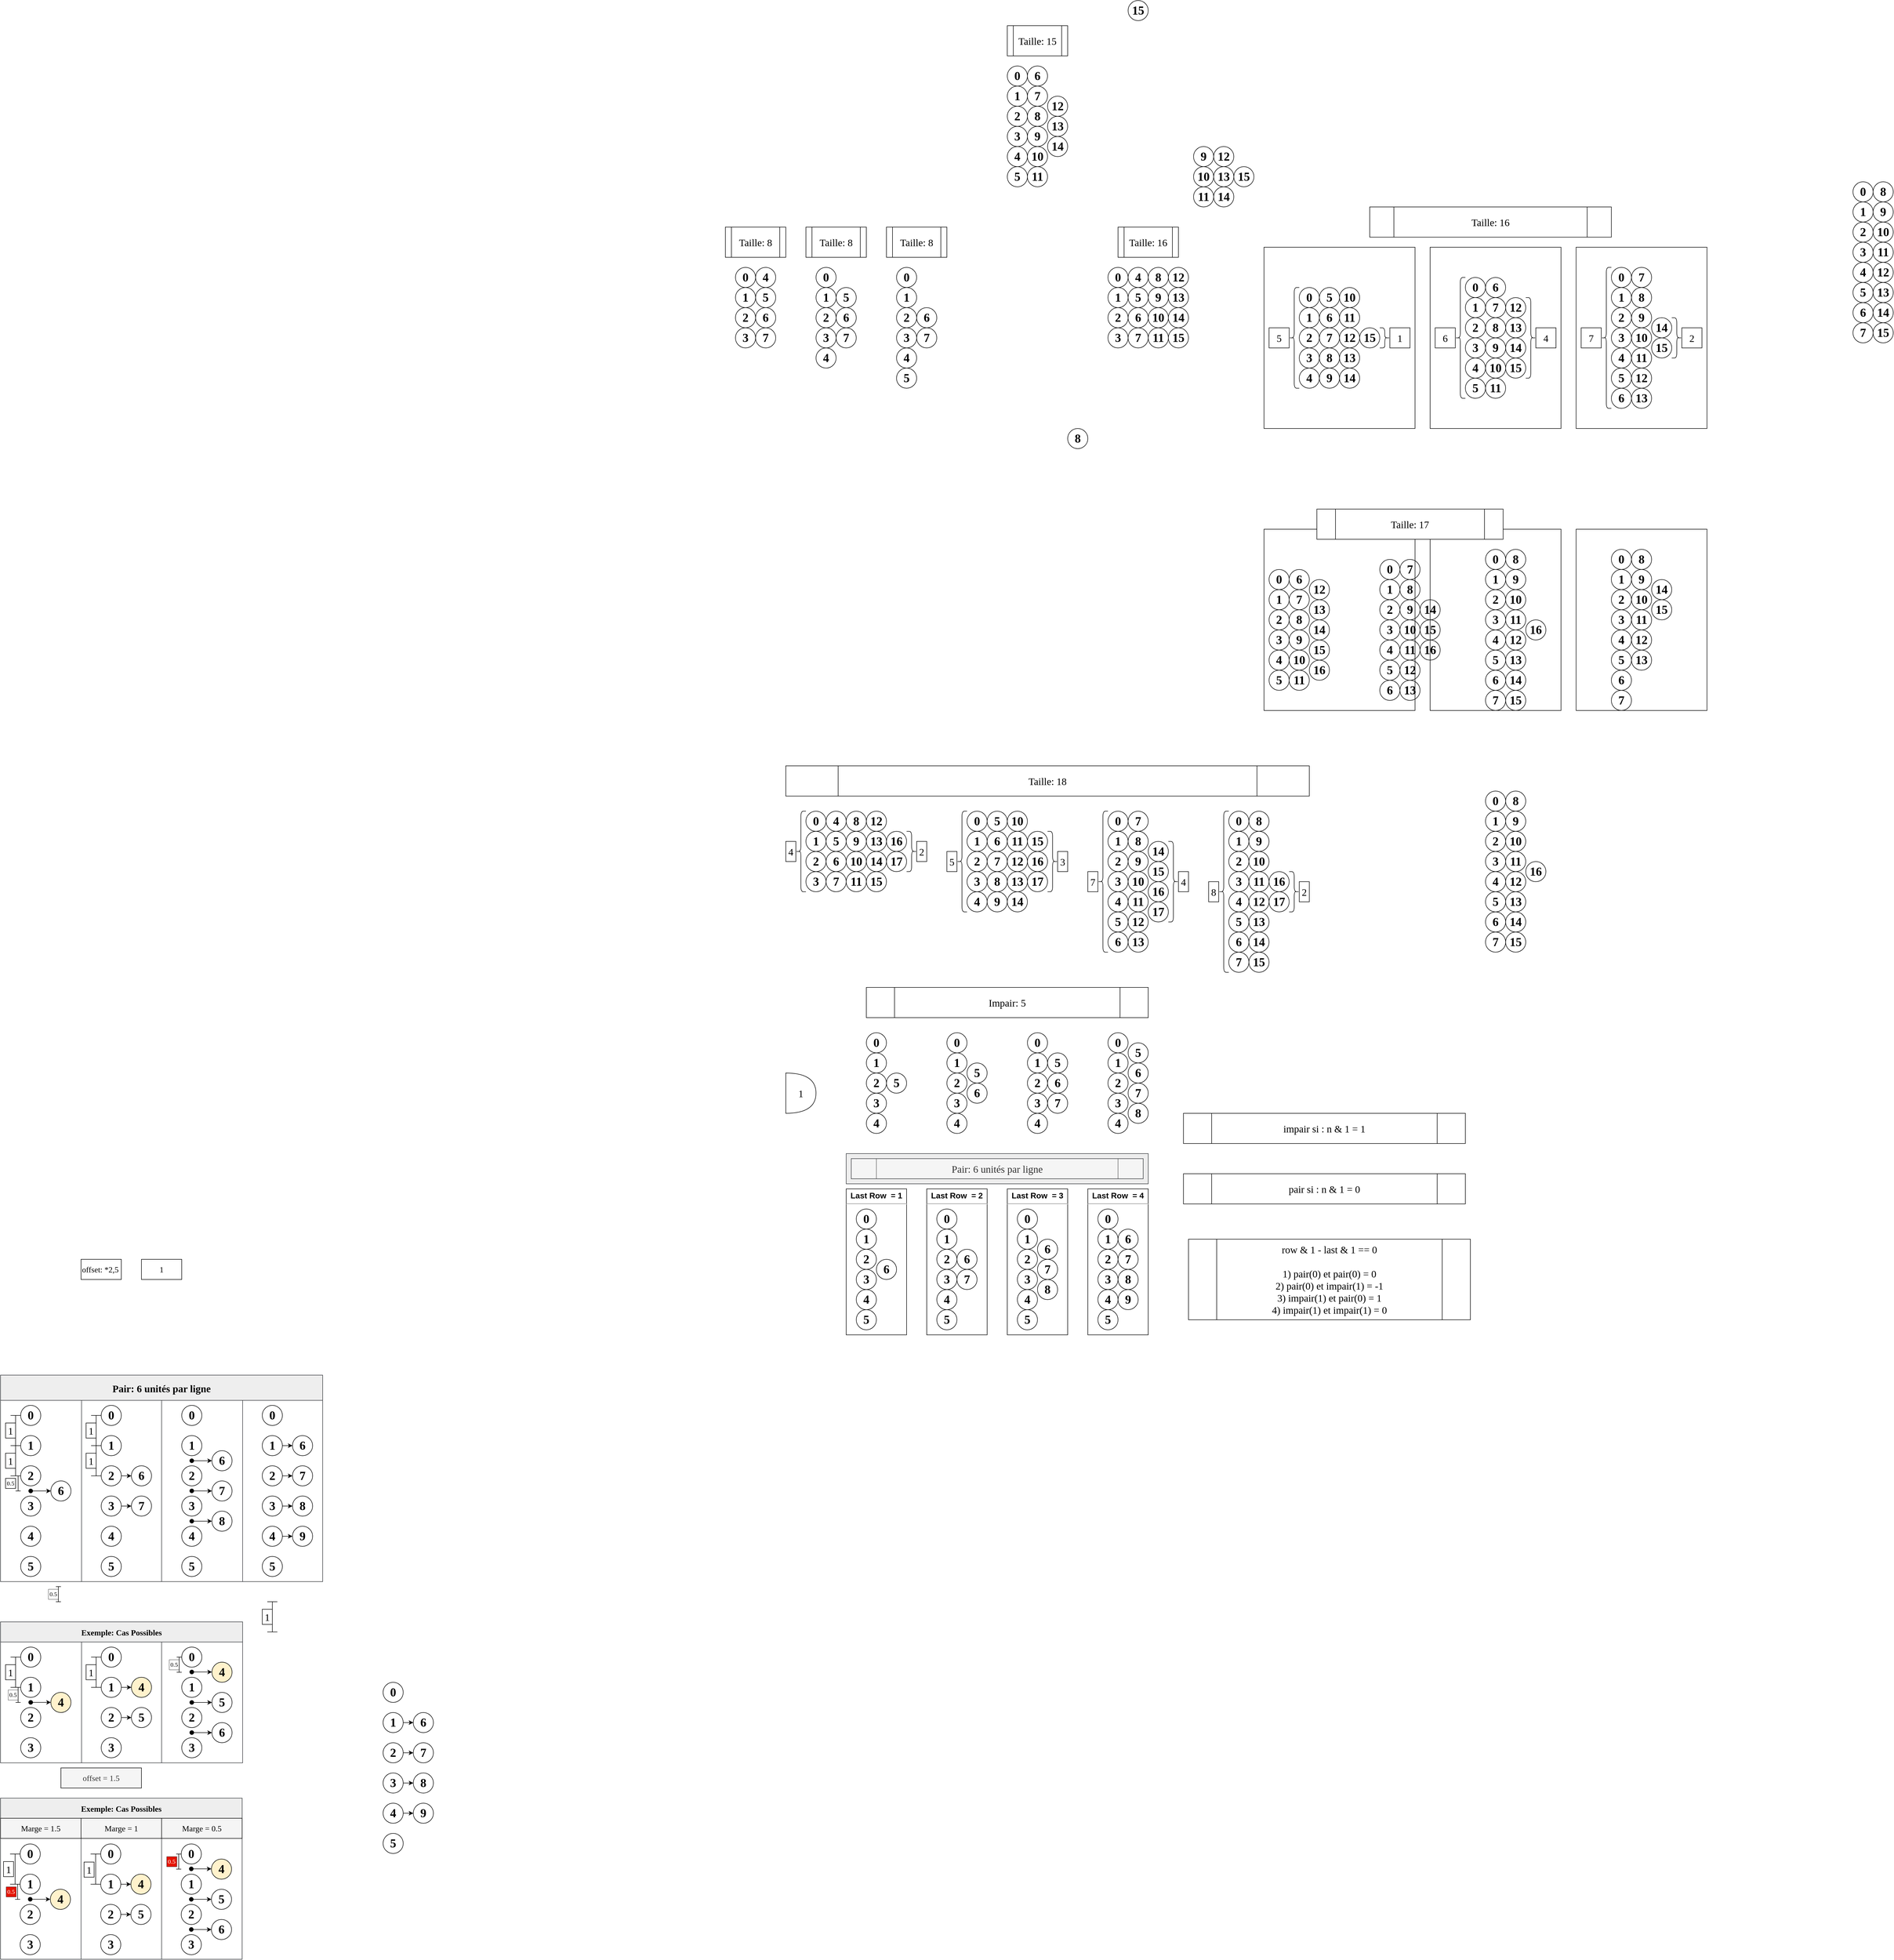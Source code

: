 <mxfile>
    <diagram id="jaFe8nr2Rn6aOnbZ0olX" name="Page-1">
        <mxGraphModel dx="3904" dy="3483" grid="1" gridSize="10" guides="1" tooltips="1" connect="1" arrows="1" fold="1" page="1" pageScale="1" pageWidth="1920" pageHeight="1200" math="0" shadow="0">
            <root>
                <mxCell id="0"/>
                <mxCell id="151" value="Frames" style="" parent="0"/>
                <mxCell id="152" value="" style="rounded=0;whiteSpace=wrap;html=1;labelBorderColor=none;fontFamily=Times New Roman;fontSize=20;fillColor=none;" parent="151" vertex="1">
                    <mxGeometry x="630" y="-1840" width="300" height="360" as="geometry"/>
                </mxCell>
                <mxCell id="154" value="" style="rounded=0;whiteSpace=wrap;html=1;labelBorderColor=none;fontFamily=Times New Roman;fontSize=20;fillColor=none;" parent="151" vertex="1">
                    <mxGeometry x="960" y="-1840" width="260" height="360" as="geometry"/>
                </mxCell>
                <mxCell id="155" value="" style="rounded=0;whiteSpace=wrap;html=1;labelBorderColor=none;fontFamily=Times New Roman;fontSize=20;fillColor=none;" parent="151" vertex="1">
                    <mxGeometry x="1250" y="-1840" width="260" height="360" as="geometry"/>
                </mxCell>
                <mxCell id="217" value="" style="rounded=0;whiteSpace=wrap;html=1;labelBorderColor=none;fontFamily=Times New Roman;fontSize=20;fillColor=none;" parent="151" vertex="1">
                    <mxGeometry x="630" y="-1280" width="300" height="360" as="geometry"/>
                </mxCell>
                <mxCell id="218" value="" style="rounded=0;whiteSpace=wrap;html=1;labelBorderColor=none;fontFamily=Times New Roman;fontSize=20;fillColor=none;" parent="151" vertex="1">
                    <mxGeometry x="960" y="-1280" width="260" height="360" as="geometry"/>
                </mxCell>
                <mxCell id="219" value="" style="rounded=0;whiteSpace=wrap;html=1;labelBorderColor=none;fontFamily=Times New Roman;fontSize=20;fillColor=none;" parent="151" vertex="1">
                    <mxGeometry x="1250" y="-1280" width="260" height="360" as="geometry"/>
                </mxCell>
                <mxCell id="499" value="Pair: 6 unités par ligne" style="shape=table;startSize=50;container=1;collapsible=0;childLayout=tableLayout;fontStyle=1;align=center;pointerEvents=1;labelBackgroundColor=none;labelBorderColor=none;fontFamily=Times New Roman;fontSize=20;strokeColor=#36393d;fillColor=#eeeeee;" parent="151" vertex="1">
                    <mxGeometry x="-1880" y="400" width="640" height="410" as="geometry"/>
                </mxCell>
                <mxCell id="505" value="" style="shape=partialRectangle;html=1;whiteSpace=wrap;collapsible=0;dropTarget=0;pointerEvents=0;fillColor=none;top=0;left=0;bottom=0;right=0;points=[[0,0.5],[1,0.5]];portConstraint=eastwest;labelBackgroundColor=#FFFFFF;labelBorderColor=none;fontFamily=Times New Roman;fontSize=16;strokeColor=default;" parent="499" vertex="1">
                    <mxGeometry y="50" width="640" height="360" as="geometry"/>
                </mxCell>
                <mxCell id="506" value="" style="shape=partialRectangle;html=1;whiteSpace=wrap;connectable=0;fillColor=none;top=0;left=0;bottom=0;right=0;overflow=hidden;pointerEvents=1;labelBackgroundColor=#FFFFFF;labelBorderColor=none;fontFamily=Times New Roman;fontSize=16;strokeColor=default;" parent="505" vertex="1">
                    <mxGeometry width="161" height="360" as="geometry">
                        <mxRectangle width="161" height="360" as="alternateBounds"/>
                    </mxGeometry>
                </mxCell>
                <mxCell id="507" value="" style="shape=partialRectangle;html=1;whiteSpace=wrap;connectable=0;fillColor=none;top=0;left=0;bottom=0;right=0;overflow=hidden;pointerEvents=1;labelBackgroundColor=#FFFFFF;labelBorderColor=none;fontFamily=Times New Roman;fontSize=16;strokeColor=default;" parent="505" vertex="1">
                    <mxGeometry x="161" width="159" height="360" as="geometry">
                        <mxRectangle width="159" height="360" as="alternateBounds"/>
                    </mxGeometry>
                </mxCell>
                <mxCell id="508" value="" style="shape=partialRectangle;html=1;whiteSpace=wrap;connectable=0;fillColor=none;top=0;left=0;bottom=0;right=0;overflow=hidden;pointerEvents=1;labelBackgroundColor=#FFFFFF;labelBorderColor=none;fontFamily=Times New Roman;fontSize=16;strokeColor=default;" parent="505" vertex="1">
                    <mxGeometry x="320" width="161" height="360" as="geometry">
                        <mxRectangle width="161" height="360" as="alternateBounds"/>
                    </mxGeometry>
                </mxCell>
                <mxCell id="509" style="shape=partialRectangle;html=1;whiteSpace=wrap;connectable=0;fillColor=none;top=0;left=0;bottom=0;right=0;overflow=hidden;pointerEvents=1;labelBackgroundColor=#FFFFFF;labelBorderColor=none;fontFamily=Times New Roman;fontSize=16;strokeColor=default;" parent="505" vertex="1">
                    <mxGeometry x="481" width="159" height="360" as="geometry">
                        <mxRectangle width="159" height="360" as="alternateBounds"/>
                    </mxGeometry>
                </mxCell>
                <mxCell id="516" value="&lt;p style=&quot;margin: 4px 0px 0px ; text-align: center&quot;&gt;&lt;b&gt;&lt;font style=&quot;font-size: 16px&quot;&gt;Last Row&amp;nbsp; = 1&lt;/font&gt;&lt;/b&gt;&lt;/p&gt;&lt;hr&gt;&lt;p style=&quot;margin: 0px ; margin-left: 8px&quot;&gt;&lt;br&gt;&lt;/p&gt;" style="verticalAlign=top;align=left;overflow=fill;fontSize=12;fontFamily=Helvetica;html=1;labelBorderColor=none;fillColor=none;" parent="151" vertex="1">
                    <mxGeometry x="-200" y="30" width="120" height="290" as="geometry"/>
                </mxCell>
                <mxCell id="517" value="&lt;p style=&quot;margin: 4px 0px 0px ; text-align: center&quot;&gt;&lt;b&gt;&lt;font style=&quot;font-size: 16px&quot;&gt;Last Row&amp;nbsp; = 2&lt;/font&gt;&lt;/b&gt;&lt;/p&gt;&lt;hr&gt;&lt;p style=&quot;margin: 0px ; margin-left: 8px&quot;&gt;&lt;br&gt;&lt;/p&gt;" style="verticalAlign=top;align=left;overflow=fill;fontSize=12;fontFamily=Helvetica;html=1;labelBorderColor=none;fillColor=none;" parent="151" vertex="1">
                    <mxGeometry x="-40" y="30" width="120" height="290" as="geometry"/>
                </mxCell>
                <mxCell id="518" value="&lt;p style=&quot;margin: 4px 0px 0px ; text-align: center&quot;&gt;&lt;b&gt;&lt;font style=&quot;font-size: 16px&quot;&gt;Last Row&amp;nbsp; = 3&lt;/font&gt;&lt;/b&gt;&lt;/p&gt;&lt;hr&gt;&lt;p style=&quot;margin: 0px ; margin-left: 8px&quot;&gt;&lt;br&gt;&lt;/p&gt;" style="verticalAlign=top;align=left;overflow=fill;fontSize=12;fontFamily=Helvetica;html=1;labelBorderColor=none;fillColor=none;" parent="151" vertex="1">
                    <mxGeometry x="120" y="30" width="120" height="290" as="geometry"/>
                </mxCell>
                <mxCell id="519" value="&lt;p style=&quot;margin: 4px 0px 0px ; text-align: center&quot;&gt;&lt;b&gt;&lt;font style=&quot;font-size: 16px&quot;&gt;Last Row&amp;nbsp; = 4&lt;/font&gt;&lt;/b&gt;&lt;/p&gt;&lt;hr&gt;&lt;p style=&quot;margin: 0px ; margin-left: 8px&quot;&gt;&lt;br&gt;&lt;/p&gt;" style="verticalAlign=top;align=left;overflow=fill;fontSize=12;fontFamily=Helvetica;html=1;labelBorderColor=none;fillColor=none;" parent="151" vertex="1">
                    <mxGeometry x="280" y="30" width="120" height="290" as="geometry"/>
                </mxCell>
                <mxCell id="583" value="Exemple: Cas Possibles" style="shape=table;startSize=40;container=1;collapsible=0;childLayout=tableLayout;fontStyle=1;align=center;pointerEvents=1;labelBackgroundColor=none;labelBorderColor=none;fontFamily=Times New Roman;fontSize=16;strokeColor=#36393d;fillColor=#eeeeee;" parent="151" vertex="1">
                    <mxGeometry x="-1880" y="890" width="481" height="280" as="geometry"/>
                </mxCell>
                <mxCell id="584" value="" style="shape=partialRectangle;html=1;whiteSpace=wrap;collapsible=0;dropTarget=0;pointerEvents=0;fillColor=none;top=0;left=0;bottom=0;right=0;points=[[0,0.5],[1,0.5]];portConstraint=eastwest;labelBackgroundColor=#FFFFFF;labelBorderColor=none;fontFamily=Times New Roman;fontSize=16;strokeColor=default;" parent="583" vertex="1">
                    <mxGeometry y="40" width="481" height="240" as="geometry"/>
                </mxCell>
                <mxCell id="585" value="" style="shape=partialRectangle;html=1;whiteSpace=wrap;connectable=0;fillColor=none;top=0;left=0;bottom=0;right=0;overflow=hidden;pointerEvents=1;labelBackgroundColor=#FFFFFF;labelBorderColor=none;fontFamily=Times New Roman;fontSize=16;strokeColor=default;" parent="584" vertex="1">
                    <mxGeometry width="161" height="240" as="geometry">
                        <mxRectangle width="161" height="240" as="alternateBounds"/>
                    </mxGeometry>
                </mxCell>
                <mxCell id="586" value="" style="shape=partialRectangle;html=1;whiteSpace=wrap;connectable=0;fillColor=none;top=0;left=0;bottom=0;right=0;overflow=hidden;pointerEvents=1;labelBackgroundColor=#FFFFFF;labelBorderColor=none;fontFamily=Times New Roman;fontSize=16;strokeColor=default;" parent="584" vertex="1">
                    <mxGeometry x="161" width="159" height="240" as="geometry">
                        <mxRectangle width="159" height="240" as="alternateBounds"/>
                    </mxGeometry>
                </mxCell>
                <mxCell id="587" value="" style="shape=partialRectangle;html=1;whiteSpace=wrap;connectable=0;fillColor=none;top=0;left=0;bottom=0;right=0;overflow=hidden;pointerEvents=1;labelBackgroundColor=#FFFFFF;labelBorderColor=none;fontFamily=Times New Roman;fontSize=16;strokeColor=default;" parent="584" vertex="1">
                    <mxGeometry x="320" width="161" height="240" as="geometry">
                        <mxRectangle width="161" height="240" as="alternateBounds"/>
                    </mxGeometry>
                </mxCell>
                <mxCell id="696" value="Exemple: Cas Possibles" style="shape=table;startSize=40;container=1;collapsible=0;childLayout=tableLayout;fontStyle=1;align=center;pointerEvents=1;labelBackgroundColor=none;labelBorderColor=none;fontFamily=Times New Roman;fontSize=16;strokeColor=#36393d;fillColor=#eeeeee;" parent="151" vertex="1">
                    <mxGeometry x="-1880" y="1240" width="480" height="320" as="geometry"/>
                </mxCell>
                <mxCell id="697" value="" style="shape=partialRectangle;html=1;whiteSpace=wrap;collapsible=0;dropTarget=0;pointerEvents=0;fillColor=none;top=0;left=0;bottom=0;right=0;points=[[0,0.5],[1,0.5]];portConstraint=eastwest;labelBackgroundColor=#FFFFFF;labelBorderColor=none;fontFamily=Times New Roman;fontSize=16;strokeColor=default;" parent="696" vertex="1">
                    <mxGeometry y="40" width="480" height="280" as="geometry"/>
                </mxCell>
                <mxCell id="698" value="" style="shape=partialRectangle;html=1;whiteSpace=wrap;connectable=0;fillColor=none;top=0;left=0;bottom=0;right=0;overflow=hidden;pointerEvents=1;labelBackgroundColor=#FFFFFF;labelBorderColor=none;fontFamily=Times New Roman;fontSize=16;strokeColor=default;" parent="697" vertex="1">
                    <mxGeometry width="160" height="280" as="geometry">
                        <mxRectangle width="160" height="280" as="alternateBounds"/>
                    </mxGeometry>
                </mxCell>
                <mxCell id="699" value="" style="shape=partialRectangle;html=1;whiteSpace=wrap;connectable=0;fillColor=none;top=0;left=0;bottom=0;right=0;overflow=hidden;pointerEvents=1;labelBackgroundColor=#FFFFFF;labelBorderColor=none;fontFamily=Times New Roman;fontSize=16;strokeColor=default;" parent="697" vertex="1">
                    <mxGeometry x="160" width="160" height="280" as="geometry">
                        <mxRectangle width="160" height="280" as="alternateBounds"/>
                    </mxGeometry>
                </mxCell>
                <mxCell id="700" value="" style="shape=partialRectangle;html=1;whiteSpace=wrap;connectable=0;fillColor=none;top=0;left=0;bottom=0;right=0;overflow=hidden;pointerEvents=1;labelBackgroundColor=#FFFFFF;labelBorderColor=none;fontFamily=Times New Roman;fontSize=16;strokeColor=default;" parent="697" vertex="1">
                    <mxGeometry x="320" width="160" height="280" as="geometry">
                        <mxRectangle width="160" height="280" as="alternateBounds"/>
                    </mxGeometry>
                </mxCell>
                <mxCell id="703" value="subFrame" style="" parent="0"/>
                <mxCell id="704" value="Marge&amp;nbsp;= 1.5" style="rounded=0;whiteSpace=wrap;html=1;labelBackgroundColor=none;labelBorderColor=none;fontFamily=Times New Roman;fontSize=16;strokeColor=#000000;strokeWidth=1;fillColor=#f5f5f5;fontColor=#000000;" vertex="1" parent="703">
                    <mxGeometry x="-1880" y="1280" width="160" height="40" as="geometry"/>
                </mxCell>
                <mxCell id="705" value="offset = 1.5" style="rounded=0;whiteSpace=wrap;html=1;labelBackgroundColor=none;labelBorderColor=none;fontFamily=Times New Roman;fontSize=16;strokeColor=#000000;strokeWidth=1;fillColor=#f5f5f5;fontColor=#333333;" vertex="1" parent="703">
                    <mxGeometry x="-1760" y="1180" width="160" height="40" as="geometry"/>
                </mxCell>
                <mxCell id="706" value="Marge&amp;nbsp;= 1" style="rounded=0;whiteSpace=wrap;html=1;labelBackgroundColor=none;labelBorderColor=none;fontFamily=Times New Roman;fontSize=16;strokeColor=#000000;strokeWidth=1;fillColor=#f5f5f5;fontColor=#000000;" vertex="1" parent="703">
                    <mxGeometry x="-1720" y="1280" width="160" height="40" as="geometry"/>
                </mxCell>
                <mxCell id="707" value="Marge = 0.5" style="rounded=0;whiteSpace=wrap;html=1;labelBackgroundColor=none;labelBorderColor=none;fontFamily=Times New Roman;fontSize=16;strokeColor=#000000;strokeWidth=1;fillColor=#f5f5f5;fontColor=#000000;" vertex="1" parent="703">
                    <mxGeometry x="-1560" y="1280" width="160" height="40" as="geometry"/>
                </mxCell>
                <mxCell id="1" style="" parent="0"/>
                <mxCell id="2" value="13" style="ellipse;whiteSpace=wrap;html=1;aspect=fixed;fontSize=24;fontStyle=1;fillColor=none;fontFamily=Times New Roman;" parent="1" vertex="1">
                    <mxGeometry x="780" y="-1640" width="40" height="40" as="geometry"/>
                </mxCell>
                <mxCell id="3" value="14" style="ellipse;whiteSpace=wrap;html=1;aspect=fixed;fontSize=24;fontStyle=1;fillColor=none;fontFamily=Times New Roman;" parent="1" vertex="1">
                    <mxGeometry x="780" y="-1600" width="40" height="40" as="geometry"/>
                </mxCell>
                <mxCell id="4" value="15" style="ellipse;whiteSpace=wrap;html=1;aspect=fixed;fontSize=24;fontStyle=1;fillColor=none;fontFamily=Times New Roman;" parent="1" vertex="1">
                    <mxGeometry x="820" y="-1680" width="40" height="40" as="geometry"/>
                </mxCell>
                <mxCell id="5" value="1" style="ellipse;whiteSpace=wrap;html=1;aspect=fixed;fontSize=24;fontStyle=1;fillColor=none;fontFamily=Times New Roman;" parent="1" vertex="1">
                    <mxGeometry x="700" y="-1720" width="40" height="40" as="geometry"/>
                </mxCell>
                <mxCell id="6" value="2" style="ellipse;whiteSpace=wrap;html=1;aspect=fixed;fontSize=24;fontStyle=1;fillColor=none;fontFamily=Times New Roman;" parent="1" vertex="1">
                    <mxGeometry x="700" y="-1680" width="40" height="40" as="geometry"/>
                </mxCell>
                <mxCell id="7" value="3" style="ellipse;whiteSpace=wrap;html=1;aspect=fixed;fontSize=24;fontStyle=1;fillColor=none;fontFamily=Times New Roman;" parent="1" vertex="1">
                    <mxGeometry x="700" y="-1640" width="40" height="40" as="geometry"/>
                </mxCell>
                <mxCell id="8" value="4" style="ellipse;whiteSpace=wrap;html=1;aspect=fixed;fontSize=24;fontStyle=1;fillColor=none;fontFamily=Times New Roman;" parent="1" vertex="1">
                    <mxGeometry x="700" y="-1600" width="40" height="40" as="geometry"/>
                </mxCell>
                <mxCell id="9" value="5" style="ellipse;whiteSpace=wrap;html=1;aspect=fixed;fontSize=24;fontStyle=1;fillColor=none;fontFamily=Times New Roman;" parent="1" vertex="1">
                    <mxGeometry x="740" y="-1760" width="40" height="40" as="geometry"/>
                </mxCell>
                <mxCell id="10" value="6" style="ellipse;whiteSpace=wrap;html=1;aspect=fixed;fontSize=24;fontStyle=1;fillColor=none;fontFamily=Times New Roman;" parent="1" vertex="1">
                    <mxGeometry x="740" y="-1720" width="40" height="40" as="geometry"/>
                </mxCell>
                <mxCell id="11" value="7" style="ellipse;whiteSpace=wrap;html=1;aspect=fixed;fontSize=24;fontStyle=1;fillColor=none;fontFamily=Times New Roman;" parent="1" vertex="1">
                    <mxGeometry x="740" y="-1680" width="40" height="40" as="geometry"/>
                </mxCell>
                <mxCell id="12" value="0" style="ellipse;whiteSpace=wrap;html=1;aspect=fixed;fontSize=24;fontStyle=1;fillColor=none;fontFamily=Times New Roman;" parent="1" vertex="1">
                    <mxGeometry x="700" y="-1760" width="40" height="40" as="geometry"/>
                </mxCell>
                <mxCell id="13" value="8" style="ellipse;whiteSpace=wrap;html=1;aspect=fixed;fontSize=24;fontStyle=1;fillColor=none;fontFamily=Times New Roman;" parent="1" vertex="1">
                    <mxGeometry x="740" y="-1640" width="40" height="40" as="geometry"/>
                </mxCell>
                <mxCell id="14" value="9" style="ellipse;whiteSpace=wrap;html=1;aspect=fixed;fontSize=24;fontStyle=1;fillColor=none;fontFamily=Times New Roman;" parent="1" vertex="1">
                    <mxGeometry x="740" y="-1600" width="40" height="40" as="geometry"/>
                </mxCell>
                <mxCell id="15" value="10" style="ellipse;whiteSpace=wrap;html=1;aspect=fixed;fontSize=24;fontStyle=1;fillColor=none;fontFamily=Times New Roman;" parent="1" vertex="1">
                    <mxGeometry x="780" y="-1760" width="40" height="40" as="geometry"/>
                </mxCell>
                <mxCell id="16" value="11" style="ellipse;whiteSpace=wrap;html=1;aspect=fixed;fontSize=24;fontStyle=1;fillColor=none;fontFamily=Times New Roman;" parent="1" vertex="1">
                    <mxGeometry x="780" y="-1720" width="40" height="40" as="geometry"/>
                </mxCell>
                <mxCell id="17" value="Taille: 16" style="shape=process;whiteSpace=wrap;html=1;backgroundOutline=1;fontFamily=Times New Roman;fontSize=20;" parent="1" vertex="1">
                    <mxGeometry x="840" y="-1920" width="480" height="60" as="geometry"/>
                </mxCell>
                <mxCell id="18" value="12" style="ellipse;whiteSpace=wrap;html=1;aspect=fixed;fontSize=24;fontStyle=1;fillColor=none;fontFamily=Times New Roman;" parent="1" vertex="1">
                    <mxGeometry x="780" y="-1680" width="40" height="40" as="geometry"/>
                </mxCell>
                <mxCell id="19" value="13" style="ellipse;whiteSpace=wrap;html=1;aspect=fixed;fontSize=24;fontStyle=1;fillColor=none;fontFamily=Times New Roman;" parent="1" vertex="1">
                    <mxGeometry x="200" y="-2100" width="40" height="40" as="geometry"/>
                </mxCell>
                <mxCell id="20" value="14" style="ellipse;whiteSpace=wrap;html=1;aspect=fixed;fontSize=24;fontStyle=1;fillColor=none;fontFamily=Times New Roman;" parent="1" vertex="1">
                    <mxGeometry x="200.0" y="-2060" width="40" height="40" as="geometry"/>
                </mxCell>
                <mxCell id="21" value="15" style="ellipse;whiteSpace=wrap;html=1;aspect=fixed;fontSize=24;fontStyle=1;fillColor=none;fontFamily=Times New Roman;" parent="1" vertex="1">
                    <mxGeometry x="360.0" y="-2330" width="40" height="40" as="geometry"/>
                </mxCell>
                <mxCell id="22" value="1" style="ellipse;whiteSpace=wrap;html=1;aspect=fixed;fontSize=24;fontStyle=1;fillColor=none;fontFamily=Times New Roman;" parent="1" vertex="1">
                    <mxGeometry x="120" y="-2160" width="40" height="40" as="geometry"/>
                </mxCell>
                <mxCell id="23" value="2" style="ellipse;whiteSpace=wrap;html=1;aspect=fixed;fontSize=24;fontStyle=1;fillColor=none;fontFamily=Times New Roman;" parent="1" vertex="1">
                    <mxGeometry x="120" y="-2120" width="40" height="40" as="geometry"/>
                </mxCell>
                <mxCell id="24" value="3" style="ellipse;whiteSpace=wrap;html=1;aspect=fixed;fontSize=24;fontStyle=1;fillColor=none;fontFamily=Times New Roman;" parent="1" vertex="1">
                    <mxGeometry x="120" y="-2080" width="40" height="40" as="geometry"/>
                </mxCell>
                <mxCell id="25" value="4" style="ellipse;whiteSpace=wrap;html=1;aspect=fixed;fontSize=24;fontStyle=1;fillColor=none;fontFamily=Times New Roman;" parent="1" vertex="1">
                    <mxGeometry x="120" y="-2040" width="40" height="40" as="geometry"/>
                </mxCell>
                <mxCell id="26" value="5" style="ellipse;whiteSpace=wrap;html=1;aspect=fixed;fontSize=24;fontStyle=1;fillColor=none;fontFamily=Times New Roman;" parent="1" vertex="1">
                    <mxGeometry x="120" y="-2000" width="40" height="40" as="geometry"/>
                </mxCell>
                <mxCell id="27" value="6" style="ellipse;whiteSpace=wrap;html=1;aspect=fixed;fontSize=24;fontStyle=1;fillColor=none;fontFamily=Times New Roman;" parent="1" vertex="1">
                    <mxGeometry x="160" y="-2200" width="40" height="40" as="geometry"/>
                </mxCell>
                <mxCell id="28" value="7" style="ellipse;whiteSpace=wrap;html=1;aspect=fixed;fontSize=24;fontStyle=1;fillColor=none;fontFamily=Times New Roman;" parent="1" vertex="1">
                    <mxGeometry x="160" y="-2160" width="40" height="40" as="geometry"/>
                </mxCell>
                <mxCell id="29" value="0" style="ellipse;whiteSpace=wrap;html=1;aspect=fixed;fontSize=24;fontStyle=1;fillColor=none;fontFamily=Times New Roman;" parent="1" vertex="1">
                    <mxGeometry x="120" y="-2200" width="40" height="40" as="geometry"/>
                </mxCell>
                <mxCell id="30" value="8" style="ellipse;whiteSpace=wrap;html=1;aspect=fixed;fontSize=24;fontStyle=1;fillColor=none;fontFamily=Times New Roman;" parent="1" vertex="1">
                    <mxGeometry x="160" y="-2120" width="40" height="40" as="geometry"/>
                </mxCell>
                <mxCell id="31" value="9" style="ellipse;whiteSpace=wrap;html=1;aspect=fixed;fontSize=24;fontStyle=1;fillColor=none;fontFamily=Times New Roman;" parent="1" vertex="1">
                    <mxGeometry x="160" y="-2080" width="40" height="40" as="geometry"/>
                </mxCell>
                <mxCell id="32" value="10" style="ellipse;whiteSpace=wrap;html=1;aspect=fixed;fontSize=24;fontStyle=1;fillColor=none;fontFamily=Times New Roman;" parent="1" vertex="1">
                    <mxGeometry x="160" y="-2040" width="40" height="40" as="geometry"/>
                </mxCell>
                <mxCell id="33" value="11" style="ellipse;whiteSpace=wrap;html=1;aspect=fixed;fontSize=24;fontStyle=1;fillColor=none;fontFamily=Times New Roman;" parent="1" vertex="1">
                    <mxGeometry x="160" y="-2000" width="40" height="40" as="geometry"/>
                </mxCell>
                <mxCell id="34" value="Taille: 15" style="shape=process;whiteSpace=wrap;html=1;backgroundOutline=1;fontFamily=Times New Roman;fontSize=20;" parent="1" vertex="1">
                    <mxGeometry x="120" y="-2280" width="120" height="60" as="geometry"/>
                </mxCell>
                <mxCell id="35" value="12" style="ellipse;whiteSpace=wrap;html=1;aspect=fixed;fontSize=24;fontStyle=1;fillColor=none;fontFamily=Times New Roman;" parent="1" vertex="1">
                    <mxGeometry x="200" y="-2140" width="40" height="40" as="geometry"/>
                </mxCell>
                <mxCell id="36" value="13" style="ellipse;whiteSpace=wrap;html=1;aspect=fixed;fontSize=24;fontStyle=1;fillColor=none;fontFamily=Times New Roman;" parent="1" vertex="1">
                    <mxGeometry x="440" y="-1760" width="40" height="40" as="geometry"/>
                </mxCell>
                <mxCell id="37" value="14" style="ellipse;whiteSpace=wrap;html=1;aspect=fixed;fontSize=24;fontStyle=1;fillColor=none;fontFamily=Times New Roman;" parent="1" vertex="1">
                    <mxGeometry x="440.0" y="-1720" width="40" height="40" as="geometry"/>
                </mxCell>
                <mxCell id="38" value="15" style="ellipse;whiteSpace=wrap;html=1;aspect=fixed;fontSize=24;fontStyle=1;fillColor=none;fontFamily=Times New Roman;" parent="1" vertex="1">
                    <mxGeometry x="440.0" y="-1680" width="40" height="40" as="geometry"/>
                </mxCell>
                <mxCell id="39" value="1" style="ellipse;whiteSpace=wrap;html=1;aspect=fixed;fontSize=24;fontStyle=1;fillColor=none;fontFamily=Times New Roman;" parent="1" vertex="1">
                    <mxGeometry x="320" y="-1760" width="40" height="40" as="geometry"/>
                </mxCell>
                <mxCell id="40" value="2" style="ellipse;whiteSpace=wrap;html=1;aspect=fixed;fontSize=24;fontStyle=1;fillColor=none;fontFamily=Times New Roman;" parent="1" vertex="1">
                    <mxGeometry x="320" y="-1720" width="40" height="40" as="geometry"/>
                </mxCell>
                <mxCell id="41" value="3" style="ellipse;whiteSpace=wrap;html=1;aspect=fixed;fontSize=24;fontStyle=1;fillColor=none;fontFamily=Times New Roman;" parent="1" vertex="1">
                    <mxGeometry x="320" y="-1680" width="40" height="40" as="geometry"/>
                </mxCell>
                <mxCell id="42" value="4" style="ellipse;whiteSpace=wrap;html=1;aspect=fixed;fontSize=24;fontStyle=1;fillColor=none;fontFamily=Times New Roman;" parent="1" vertex="1">
                    <mxGeometry x="360" y="-1800" width="40" height="40" as="geometry"/>
                </mxCell>
                <mxCell id="43" value="5" style="ellipse;whiteSpace=wrap;html=1;aspect=fixed;fontSize=24;fontStyle=1;fillColor=none;fontFamily=Times New Roman;" parent="1" vertex="1">
                    <mxGeometry x="360" y="-1760" width="40" height="40" as="geometry"/>
                </mxCell>
                <mxCell id="44" value="6" style="ellipse;whiteSpace=wrap;html=1;aspect=fixed;fontSize=24;fontStyle=1;fillColor=none;fontFamily=Times New Roman;" parent="1" vertex="1">
                    <mxGeometry x="360" y="-1720" width="40" height="40" as="geometry"/>
                </mxCell>
                <mxCell id="45" value="7" style="ellipse;whiteSpace=wrap;html=1;aspect=fixed;fontSize=24;fontStyle=1;fillColor=none;fontFamily=Times New Roman;" parent="1" vertex="1">
                    <mxGeometry x="360" y="-1680" width="40" height="40" as="geometry"/>
                </mxCell>
                <mxCell id="46" value="0" style="ellipse;whiteSpace=wrap;html=1;aspect=fixed;fontSize=24;fontStyle=1;fillColor=none;fontFamily=Times New Roman;" parent="1" vertex="1">
                    <mxGeometry x="320" y="-1800" width="40" height="40" as="geometry"/>
                </mxCell>
                <mxCell id="47" value="8" style="ellipse;whiteSpace=wrap;html=1;aspect=fixed;fontSize=24;fontStyle=1;fillColor=none;fontFamily=Times New Roman;" parent="1" vertex="1">
                    <mxGeometry x="400" y="-1800" width="40" height="40" as="geometry"/>
                </mxCell>
                <mxCell id="48" value="9" style="ellipse;whiteSpace=wrap;html=1;aspect=fixed;fontSize=24;fontStyle=1;fillColor=none;fontFamily=Times New Roman;" parent="1" vertex="1">
                    <mxGeometry x="400" y="-1760" width="40" height="40" as="geometry"/>
                </mxCell>
                <mxCell id="49" value="10" style="ellipse;whiteSpace=wrap;html=1;aspect=fixed;fontSize=24;fontStyle=1;fillColor=none;fontFamily=Times New Roman;" parent="1" vertex="1">
                    <mxGeometry x="400" y="-1720" width="40" height="40" as="geometry"/>
                </mxCell>
                <mxCell id="50" value="11" style="ellipse;whiteSpace=wrap;html=1;aspect=fixed;fontSize=24;fontStyle=1;fillColor=none;fontFamily=Times New Roman;" parent="1" vertex="1">
                    <mxGeometry x="400" y="-1680" width="40" height="40" as="geometry"/>
                </mxCell>
                <mxCell id="51" value="Taille: 16" style="shape=process;whiteSpace=wrap;html=1;backgroundOutline=1;fontFamily=Times New Roman;fontSize=20;" parent="1" vertex="1">
                    <mxGeometry x="340" y="-1880" width="120" height="60" as="geometry"/>
                </mxCell>
                <mxCell id="52" value="12" style="ellipse;whiteSpace=wrap;html=1;aspect=fixed;fontSize=24;fontStyle=1;fillColor=none;fontFamily=Times New Roman;" parent="1" vertex="1">
                    <mxGeometry x="440" y="-1800" width="40" height="40" as="geometry"/>
                </mxCell>
                <mxCell id="53" value="13" style="ellipse;whiteSpace=wrap;html=1;aspect=fixed;fontSize=24;fontStyle=1;fillColor=none;fontFamily=Times New Roman;" parent="1" vertex="1">
                    <mxGeometry x="1110" y="-1700" width="40" height="40" as="geometry"/>
                </mxCell>
                <mxCell id="54" value="14" style="ellipse;whiteSpace=wrap;html=1;aspect=fixed;fontSize=24;fontStyle=1;fillColor=none;fontFamily=Times New Roman;" parent="1" vertex="1">
                    <mxGeometry x="1110" y="-1660" width="40" height="40" as="geometry"/>
                </mxCell>
                <mxCell id="55" value="15" style="ellipse;whiteSpace=wrap;html=1;aspect=fixed;fontSize=24;fontStyle=1;fillColor=none;fontFamily=Times New Roman;" parent="1" vertex="1">
                    <mxGeometry x="1110" y="-1620" width="40" height="40" as="geometry"/>
                </mxCell>
                <mxCell id="56" value="1" style="ellipse;whiteSpace=wrap;html=1;aspect=fixed;fontSize=24;fontStyle=1;fillColor=none;fontFamily=Times New Roman;" parent="1" vertex="1">
                    <mxGeometry x="1030" y="-1740" width="40" height="40" as="geometry"/>
                </mxCell>
                <mxCell id="57" value="2" style="ellipse;whiteSpace=wrap;html=1;aspect=fixed;fontSize=24;fontStyle=1;fillColor=none;fontFamily=Times New Roman;" parent="1" vertex="1">
                    <mxGeometry x="1030" y="-1700" width="40" height="40" as="geometry"/>
                </mxCell>
                <mxCell id="58" value="3" style="ellipse;whiteSpace=wrap;html=1;aspect=fixed;fontSize=24;fontStyle=1;fillColor=none;fontFamily=Times New Roman;" parent="1" vertex="1">
                    <mxGeometry x="1030" y="-1660" width="40" height="40" as="geometry"/>
                </mxCell>
                <mxCell id="59" value="4" style="ellipse;whiteSpace=wrap;html=1;aspect=fixed;fontSize=24;fontStyle=1;fillColor=none;fontFamily=Times New Roman;" parent="1" vertex="1">
                    <mxGeometry x="1030" y="-1620" width="40" height="40" as="geometry"/>
                </mxCell>
                <mxCell id="60" value="5" style="ellipse;whiteSpace=wrap;html=1;aspect=fixed;fontSize=24;fontStyle=1;fillColor=none;fontFamily=Times New Roman;" parent="1" vertex="1">
                    <mxGeometry x="1030" y="-1580" width="40" height="40" as="geometry"/>
                </mxCell>
                <mxCell id="61" value="6" style="ellipse;whiteSpace=wrap;html=1;aspect=fixed;fontSize=24;fontStyle=1;fillColor=none;fontFamily=Times New Roman;" parent="1" vertex="1">
                    <mxGeometry x="1070" y="-1780" width="40" height="40" as="geometry"/>
                </mxCell>
                <mxCell id="62" value="7" style="ellipse;whiteSpace=wrap;html=1;aspect=fixed;fontSize=24;fontStyle=1;fillColor=none;fontFamily=Times New Roman;" parent="1" vertex="1">
                    <mxGeometry x="1070" y="-1740" width="40" height="40" as="geometry"/>
                </mxCell>
                <mxCell id="63" value="0" style="ellipse;whiteSpace=wrap;html=1;aspect=fixed;fontSize=24;fontStyle=1;fillColor=none;fontFamily=Times New Roman;" parent="1" vertex="1">
                    <mxGeometry x="1030" y="-1780" width="40" height="40" as="geometry"/>
                </mxCell>
                <mxCell id="64" value="8" style="ellipse;whiteSpace=wrap;html=1;aspect=fixed;fontSize=24;fontStyle=1;fillColor=none;fontFamily=Times New Roman;" parent="1" vertex="1">
                    <mxGeometry x="1070" y="-1700" width="40" height="40" as="geometry"/>
                </mxCell>
                <mxCell id="65" value="9" style="ellipse;whiteSpace=wrap;html=1;aspect=fixed;fontSize=24;fontStyle=1;fillColor=none;fontFamily=Times New Roman;" parent="1" vertex="1">
                    <mxGeometry x="1070" y="-1660" width="40" height="40" as="geometry"/>
                </mxCell>
                <mxCell id="66" value="10" style="ellipse;whiteSpace=wrap;html=1;aspect=fixed;fontSize=24;fontStyle=1;fillColor=none;fontFamily=Times New Roman;" parent="1" vertex="1">
                    <mxGeometry x="1070" y="-1620" width="40" height="40" as="geometry"/>
                </mxCell>
                <mxCell id="67" value="11" style="ellipse;whiteSpace=wrap;html=1;aspect=fixed;fontSize=24;fontStyle=1;fillColor=none;fontFamily=Times New Roman;" parent="1" vertex="1">
                    <mxGeometry x="1070" y="-1580" width="40" height="40" as="geometry"/>
                </mxCell>
                <mxCell id="69" value="12" style="ellipse;whiteSpace=wrap;html=1;aspect=fixed;fontSize=24;fontStyle=1;fillColor=none;fontFamily=Times New Roman;" parent="1" vertex="1">
                    <mxGeometry x="1110" y="-1740" width="40" height="40" as="geometry"/>
                </mxCell>
                <mxCell id="70" value="13" style="ellipse;whiteSpace=wrap;html=1;aspect=fixed;fontSize=24;fontStyle=1;fillColor=none;fontFamily=Times New Roman;" parent="1" vertex="1">
                    <mxGeometry x="1360" y="-1560" width="40" height="40" as="geometry"/>
                </mxCell>
                <mxCell id="71" value="14" style="ellipse;whiteSpace=wrap;html=1;aspect=fixed;fontSize=24;fontStyle=1;fillColor=none;fontFamily=Times New Roman;" parent="1" vertex="1">
                    <mxGeometry x="1400" y="-1700" width="40" height="40" as="geometry"/>
                </mxCell>
                <mxCell id="72" value="15" style="ellipse;whiteSpace=wrap;html=1;aspect=fixed;fontSize=24;fontStyle=1;fillColor=none;fontFamily=Times New Roman;" parent="1" vertex="1">
                    <mxGeometry x="1400" y="-1660" width="40" height="40" as="geometry"/>
                </mxCell>
                <mxCell id="73" value="1" style="ellipse;whiteSpace=wrap;html=1;aspect=fixed;fontSize=24;fontStyle=1;fillColor=none;fontFamily=Times New Roman;" parent="1" vertex="1">
                    <mxGeometry x="1320" y="-1760" width="40" height="40" as="geometry"/>
                </mxCell>
                <mxCell id="74" value="2" style="ellipse;whiteSpace=wrap;html=1;aspect=fixed;fontSize=24;fontStyle=1;fillColor=none;fontFamily=Times New Roman;" parent="1" vertex="1">
                    <mxGeometry x="1320" y="-1720" width="40" height="40" as="geometry"/>
                </mxCell>
                <mxCell id="75" value="3" style="ellipse;whiteSpace=wrap;html=1;aspect=fixed;fontSize=24;fontStyle=1;fillColor=none;fontFamily=Times New Roman;" parent="1" vertex="1">
                    <mxGeometry x="1320" y="-1680" width="40" height="40" as="geometry"/>
                </mxCell>
                <mxCell id="76" value="4" style="ellipse;whiteSpace=wrap;html=1;aspect=fixed;fontSize=24;fontStyle=1;fillColor=none;fontFamily=Times New Roman;" parent="1" vertex="1">
                    <mxGeometry x="1320" y="-1640" width="40" height="40" as="geometry"/>
                </mxCell>
                <mxCell id="77" value="5" style="ellipse;whiteSpace=wrap;html=1;aspect=fixed;fontSize=24;fontStyle=1;fillColor=none;fontFamily=Times New Roman;" parent="1" vertex="1">
                    <mxGeometry x="1320" y="-1600" width="40" height="40" as="geometry"/>
                </mxCell>
                <mxCell id="78" value="6" style="ellipse;whiteSpace=wrap;html=1;aspect=fixed;fontSize=24;fontStyle=1;fillColor=none;fontFamily=Times New Roman;" parent="1" vertex="1">
                    <mxGeometry x="1320" y="-1560" width="40" height="40" as="geometry"/>
                </mxCell>
                <mxCell id="79" value="7" style="ellipse;whiteSpace=wrap;html=1;aspect=fixed;fontSize=24;fontStyle=1;fillColor=none;fontFamily=Times New Roman;" parent="1" vertex="1">
                    <mxGeometry x="1360" y="-1800" width="40" height="40" as="geometry"/>
                </mxCell>
                <mxCell id="80" value="0" style="ellipse;whiteSpace=wrap;html=1;aspect=fixed;fontSize=24;fontStyle=1;fillColor=none;fontFamily=Times New Roman;" parent="1" vertex="1">
                    <mxGeometry x="1320" y="-1800" width="40" height="40" as="geometry"/>
                </mxCell>
                <mxCell id="81" value="8" style="ellipse;whiteSpace=wrap;html=1;aspect=fixed;fontSize=24;fontStyle=1;fillColor=none;fontFamily=Times New Roman;" parent="1" vertex="1">
                    <mxGeometry x="1360" y="-1760" width="40" height="40" as="geometry"/>
                </mxCell>
                <mxCell id="82" value="9" style="ellipse;whiteSpace=wrap;html=1;aspect=fixed;fontSize=24;fontStyle=1;fillColor=none;fontFamily=Times New Roman;" parent="1" vertex="1">
                    <mxGeometry x="1360" y="-1720" width="40" height="40" as="geometry"/>
                </mxCell>
                <mxCell id="83" value="10" style="ellipse;whiteSpace=wrap;html=1;aspect=fixed;fontSize=24;fontStyle=1;fillColor=none;fontFamily=Times New Roman;" parent="1" vertex="1">
                    <mxGeometry x="1360" y="-1680" width="40" height="40" as="geometry"/>
                </mxCell>
                <mxCell id="84" value="11" style="ellipse;whiteSpace=wrap;html=1;aspect=fixed;fontSize=24;fontStyle=1;fillColor=none;fontFamily=Times New Roman;" parent="1" vertex="1">
                    <mxGeometry x="1360" y="-1640" width="40" height="40" as="geometry"/>
                </mxCell>
                <mxCell id="86" value="12" style="ellipse;whiteSpace=wrap;html=1;aspect=fixed;fontSize=24;fontStyle=1;fillColor=none;fontFamily=Times New Roman;" parent="1" vertex="1">
                    <mxGeometry x="1360" y="-1600" width="40" height="40" as="geometry"/>
                </mxCell>
                <mxCell id="87" value="13" style="ellipse;whiteSpace=wrap;html=1;aspect=fixed;fontSize=24;fontStyle=1;fillColor=none;fontFamily=Times New Roman;" parent="1" vertex="1">
                    <mxGeometry x="530" y="-2000" width="40" height="40" as="geometry"/>
                </mxCell>
                <mxCell id="88" value="14" style="ellipse;whiteSpace=wrap;html=1;aspect=fixed;fontSize=24;fontStyle=1;fillColor=none;fontFamily=Times New Roman;" parent="1" vertex="1">
                    <mxGeometry x="530" y="-1960" width="40" height="40" as="geometry"/>
                </mxCell>
                <mxCell id="89" value="15" style="ellipse;whiteSpace=wrap;html=1;aspect=fixed;fontSize=24;fontStyle=1;fillColor=none;fontFamily=Times New Roman;" parent="1" vertex="1">
                    <mxGeometry x="570" y="-2000" width="40" height="40" as="geometry"/>
                </mxCell>
                <mxCell id="90" value="1" style="ellipse;whiteSpace=wrap;html=1;aspect=fixed;fontSize=24;fontStyle=1;fillColor=none;fontFamily=Times New Roman;" parent="1" vertex="1">
                    <mxGeometry x="-420" y="-1760" width="40" height="40" as="geometry"/>
                </mxCell>
                <mxCell id="91" value="2" style="ellipse;whiteSpace=wrap;html=1;aspect=fixed;fontSize=24;fontStyle=1;fillColor=none;fontFamily=Times New Roman;" parent="1" vertex="1">
                    <mxGeometry x="-420" y="-1720" width="40" height="40" as="geometry"/>
                </mxCell>
                <mxCell id="92" value="3" style="ellipse;whiteSpace=wrap;html=1;aspect=fixed;fontSize=24;fontStyle=1;fillColor=none;fontFamily=Times New Roman;" parent="1" vertex="1">
                    <mxGeometry x="-420" y="-1680" width="40" height="40" as="geometry"/>
                </mxCell>
                <mxCell id="93" value="4" style="ellipse;whiteSpace=wrap;html=1;aspect=fixed;fontSize=24;fontStyle=1;fillColor=none;fontFamily=Times New Roman;" parent="1" vertex="1">
                    <mxGeometry x="-380" y="-1800" width="40" height="40" as="geometry"/>
                </mxCell>
                <mxCell id="94" value="5" style="ellipse;whiteSpace=wrap;html=1;aspect=fixed;fontSize=24;fontStyle=1;fillColor=none;fontFamily=Times New Roman;" parent="1" vertex="1">
                    <mxGeometry x="-380" y="-1760" width="40" height="40" as="geometry"/>
                </mxCell>
                <mxCell id="95" value="6" style="ellipse;whiteSpace=wrap;html=1;aspect=fixed;fontSize=24;fontStyle=1;fillColor=none;fontFamily=Times New Roman;" parent="1" vertex="1">
                    <mxGeometry x="-380" y="-1720" width="40" height="40" as="geometry"/>
                </mxCell>
                <mxCell id="96" value="7" style="ellipse;whiteSpace=wrap;html=1;aspect=fixed;fontSize=24;fontStyle=1;fillColor=none;fontFamily=Times New Roman;" parent="1" vertex="1">
                    <mxGeometry x="-380" y="-1680" width="40" height="40" as="geometry"/>
                </mxCell>
                <mxCell id="97" value="0" style="ellipse;whiteSpace=wrap;html=1;aspect=fixed;fontSize=24;fontStyle=1;fillColor=none;fontFamily=Times New Roman;" parent="1" vertex="1">
                    <mxGeometry x="-420" y="-1800" width="40" height="40" as="geometry"/>
                </mxCell>
                <mxCell id="98" value="8" style="ellipse;whiteSpace=wrap;html=1;aspect=fixed;fontSize=24;fontStyle=1;fillColor=none;fontFamily=Times New Roman;" parent="1" vertex="1">
                    <mxGeometry x="240" y="-1480" width="40" height="40" as="geometry"/>
                </mxCell>
                <mxCell id="99" value="9" style="ellipse;whiteSpace=wrap;html=1;aspect=fixed;fontSize=24;fontStyle=1;fillColor=none;fontFamily=Times New Roman;" parent="1" vertex="1">
                    <mxGeometry x="490" y="-2040" width="40" height="40" as="geometry"/>
                </mxCell>
                <mxCell id="100" value="10" style="ellipse;whiteSpace=wrap;html=1;aspect=fixed;fontSize=24;fontStyle=1;fillColor=none;fontFamily=Times New Roman;" parent="1" vertex="1">
                    <mxGeometry x="490" y="-2000" width="40" height="40" as="geometry"/>
                </mxCell>
                <mxCell id="101" value="11" style="ellipse;whiteSpace=wrap;html=1;aspect=fixed;fontSize=24;fontStyle=1;fillColor=none;fontFamily=Times New Roman;" parent="1" vertex="1">
                    <mxGeometry x="490" y="-1960" width="40" height="40" as="geometry"/>
                </mxCell>
                <mxCell id="102" value="Taille: 8" style="shape=process;whiteSpace=wrap;html=1;backgroundOutline=1;fontFamily=Times New Roman;fontSize=20;" parent="1" vertex="1">
                    <mxGeometry x="-440" y="-1880" width="120" height="60" as="geometry"/>
                </mxCell>
                <mxCell id="103" value="12" style="ellipse;whiteSpace=wrap;html=1;aspect=fixed;fontSize=24;fontStyle=1;fillColor=none;fontFamily=Times New Roman;" parent="1" vertex="1">
                    <mxGeometry x="530" y="-2040" width="40" height="40" as="geometry"/>
                </mxCell>
                <mxCell id="104" value="13" style="ellipse;whiteSpace=wrap;html=1;aspect=fixed;fontSize=24;fontStyle=1;fillColor=none;fontFamily=Times New Roman;" parent="1" vertex="1">
                    <mxGeometry x="1840" y="-1770" width="40" height="40" as="geometry"/>
                </mxCell>
                <mxCell id="105" value="14" style="ellipse;whiteSpace=wrap;html=1;aspect=fixed;fontSize=24;fontStyle=1;fillColor=none;fontFamily=Times New Roman;" parent="1" vertex="1">
                    <mxGeometry x="1840" y="-1730" width="40" height="40" as="geometry"/>
                </mxCell>
                <mxCell id="106" value="15" style="ellipse;whiteSpace=wrap;html=1;aspect=fixed;fontSize=24;fontStyle=1;fillColor=none;fontFamily=Times New Roman;" parent="1" vertex="1">
                    <mxGeometry x="1840" y="-1690" width="40" height="40" as="geometry"/>
                </mxCell>
                <mxCell id="107" value="1" style="ellipse;whiteSpace=wrap;html=1;aspect=fixed;fontSize=24;fontStyle=1;fillColor=none;fontFamily=Times New Roman;" parent="1" vertex="1">
                    <mxGeometry x="1800" y="-1930" width="40" height="40" as="geometry"/>
                </mxCell>
                <mxCell id="108" value="2" style="ellipse;whiteSpace=wrap;html=1;aspect=fixed;fontSize=24;fontStyle=1;fillColor=none;fontFamily=Times New Roman;" parent="1" vertex="1">
                    <mxGeometry x="1800" y="-1890" width="40" height="40" as="geometry"/>
                </mxCell>
                <mxCell id="109" value="3" style="ellipse;whiteSpace=wrap;html=1;aspect=fixed;fontSize=24;fontStyle=1;fillColor=none;fontFamily=Times New Roman;" parent="1" vertex="1">
                    <mxGeometry x="1800" y="-1850" width="40" height="40" as="geometry"/>
                </mxCell>
                <mxCell id="110" value="4" style="ellipse;whiteSpace=wrap;html=1;aspect=fixed;fontSize=24;fontStyle=1;fillColor=none;fontFamily=Times New Roman;" parent="1" vertex="1">
                    <mxGeometry x="1800" y="-1810" width="40" height="40" as="geometry"/>
                </mxCell>
                <mxCell id="111" value="5" style="ellipse;whiteSpace=wrap;html=1;aspect=fixed;fontSize=24;fontStyle=1;fillColor=none;fontFamily=Times New Roman;" parent="1" vertex="1">
                    <mxGeometry x="1800" y="-1770" width="40" height="40" as="geometry"/>
                </mxCell>
                <mxCell id="112" value="6" style="ellipse;whiteSpace=wrap;html=1;aspect=fixed;fontSize=24;fontStyle=1;fillColor=none;fontFamily=Times New Roman;" parent="1" vertex="1">
                    <mxGeometry x="1800" y="-1730" width="40" height="40" as="geometry"/>
                </mxCell>
                <mxCell id="113" value="7" style="ellipse;whiteSpace=wrap;html=1;aspect=fixed;fontSize=24;fontStyle=1;fillColor=none;fontFamily=Times New Roman;" parent="1" vertex="1">
                    <mxGeometry x="1800" y="-1690" width="40" height="40" as="geometry"/>
                </mxCell>
                <mxCell id="114" value="0" style="ellipse;whiteSpace=wrap;html=1;aspect=fixed;fontSize=24;fontStyle=1;fillColor=none;fontFamily=Times New Roman;" parent="1" vertex="1">
                    <mxGeometry x="1800" y="-1970" width="40" height="40" as="geometry"/>
                </mxCell>
                <mxCell id="115" value="8" style="ellipse;whiteSpace=wrap;html=1;aspect=fixed;fontSize=24;fontStyle=1;fillColor=none;fontFamily=Times New Roman;" parent="1" vertex="1">
                    <mxGeometry x="1840" y="-1970" width="40" height="40" as="geometry"/>
                </mxCell>
                <mxCell id="116" value="9" style="ellipse;whiteSpace=wrap;html=1;aspect=fixed;fontSize=24;fontStyle=1;fillColor=none;fontFamily=Times New Roman;" parent="1" vertex="1">
                    <mxGeometry x="1840" y="-1930" width="40" height="40" as="geometry"/>
                </mxCell>
                <mxCell id="117" value="10" style="ellipse;whiteSpace=wrap;html=1;aspect=fixed;fontSize=24;fontStyle=1;fillColor=none;fontFamily=Times New Roman;" parent="1" vertex="1">
                    <mxGeometry x="1840" y="-1890" width="40" height="40" as="geometry"/>
                </mxCell>
                <mxCell id="118" value="11" style="ellipse;whiteSpace=wrap;html=1;aspect=fixed;fontSize=24;fontStyle=1;fillColor=none;fontFamily=Times New Roman;" parent="1" vertex="1">
                    <mxGeometry x="1840" y="-1850" width="40" height="40" as="geometry"/>
                </mxCell>
                <mxCell id="120" value="12" style="ellipse;whiteSpace=wrap;html=1;aspect=fixed;fontSize=24;fontStyle=1;fillColor=none;fontFamily=Times New Roman;" parent="1" vertex="1">
                    <mxGeometry x="1840" y="-1810" width="40" height="40" as="geometry"/>
                </mxCell>
                <mxCell id="121" value="1" style="ellipse;whiteSpace=wrap;html=1;aspect=fixed;fontSize=24;fontStyle=1;fillColor=none;fontFamily=Times New Roman;" parent="1" vertex="1">
                    <mxGeometry x="-260" y="-1760" width="40" height="40" as="geometry"/>
                </mxCell>
                <mxCell id="122" value="2" style="ellipse;whiteSpace=wrap;html=1;aspect=fixed;fontSize=24;fontStyle=1;fillColor=none;fontFamily=Times New Roman;" parent="1" vertex="1">
                    <mxGeometry x="-260" y="-1720" width="40" height="40" as="geometry"/>
                </mxCell>
                <mxCell id="123" value="3" style="ellipse;whiteSpace=wrap;html=1;aspect=fixed;fontSize=24;fontStyle=1;fillColor=none;fontFamily=Times New Roman;" parent="1" vertex="1">
                    <mxGeometry x="-260" y="-1680" width="40" height="40" as="geometry"/>
                </mxCell>
                <mxCell id="124" value="4" style="ellipse;whiteSpace=wrap;html=1;aspect=fixed;fontSize=24;fontStyle=1;fillColor=none;fontFamily=Times New Roman;" parent="1" vertex="1">
                    <mxGeometry x="-260" y="-1640" width="40" height="40" as="geometry"/>
                </mxCell>
                <mxCell id="125" value="5" style="ellipse;whiteSpace=wrap;html=1;aspect=fixed;fontSize=24;fontStyle=1;fillColor=none;fontFamily=Times New Roman;" parent="1" vertex="1">
                    <mxGeometry x="-220" y="-1760" width="40" height="40" as="geometry"/>
                </mxCell>
                <mxCell id="126" value="6" style="ellipse;whiteSpace=wrap;html=1;aspect=fixed;fontSize=24;fontStyle=1;fillColor=none;fontFamily=Times New Roman;" parent="1" vertex="1">
                    <mxGeometry x="-220" y="-1720" width="40" height="40" as="geometry"/>
                </mxCell>
                <mxCell id="127" value="7" style="ellipse;whiteSpace=wrap;html=1;aspect=fixed;fontSize=24;fontStyle=1;fillColor=none;fontFamily=Times New Roman;" parent="1" vertex="1">
                    <mxGeometry x="-220" y="-1680" width="40" height="40" as="geometry"/>
                </mxCell>
                <mxCell id="128" value="0" style="ellipse;whiteSpace=wrap;html=1;aspect=fixed;fontSize=24;fontStyle=1;fillColor=none;fontFamily=Times New Roman;" parent="1" vertex="1">
                    <mxGeometry x="-260" y="-1800" width="40" height="40" as="geometry"/>
                </mxCell>
                <mxCell id="129" value="Taille: 8" style="shape=process;whiteSpace=wrap;html=1;backgroundOutline=1;fontFamily=Times New Roman;fontSize=20;" parent="1" vertex="1">
                    <mxGeometry x="-280" y="-1880" width="120" height="60" as="geometry"/>
                </mxCell>
                <mxCell id="130" value="1" style="ellipse;whiteSpace=wrap;html=1;aspect=fixed;fontSize=24;fontStyle=1;fillColor=none;fontFamily=Times New Roman;" parent="1" vertex="1">
                    <mxGeometry x="-100" y="-1760" width="40" height="40" as="geometry"/>
                </mxCell>
                <mxCell id="131" value="2" style="ellipse;whiteSpace=wrap;html=1;aspect=fixed;fontSize=24;fontStyle=1;fillColor=none;fontFamily=Times New Roman;" parent="1" vertex="1">
                    <mxGeometry x="-100" y="-1720" width="40" height="40" as="geometry"/>
                </mxCell>
                <mxCell id="132" value="3" style="ellipse;whiteSpace=wrap;html=1;aspect=fixed;fontSize=24;fontStyle=1;fillColor=none;fontFamily=Times New Roman;" parent="1" vertex="1">
                    <mxGeometry x="-100" y="-1680" width="40" height="40" as="geometry"/>
                </mxCell>
                <mxCell id="133" value="4" style="ellipse;whiteSpace=wrap;html=1;aspect=fixed;fontSize=24;fontStyle=1;fillColor=none;fontFamily=Times New Roman;" parent="1" vertex="1">
                    <mxGeometry x="-100" y="-1640" width="40" height="40" as="geometry"/>
                </mxCell>
                <mxCell id="134" value="5" style="ellipse;whiteSpace=wrap;html=1;aspect=fixed;fontSize=24;fontStyle=1;fillColor=none;fontFamily=Times New Roman;" parent="1" vertex="1">
                    <mxGeometry x="-100" y="-1600" width="40" height="40" as="geometry"/>
                </mxCell>
                <mxCell id="135" value="6" style="ellipse;whiteSpace=wrap;html=1;aspect=fixed;fontSize=24;fontStyle=1;fillColor=none;fontFamily=Times New Roman;" parent="1" vertex="1">
                    <mxGeometry x="-60" y="-1720" width="40" height="40" as="geometry"/>
                </mxCell>
                <mxCell id="136" value="7" style="ellipse;whiteSpace=wrap;html=1;aspect=fixed;fontSize=24;fontStyle=1;fillColor=none;fontFamily=Times New Roman;" parent="1" vertex="1">
                    <mxGeometry x="-60" y="-1680" width="40" height="40" as="geometry"/>
                </mxCell>
                <mxCell id="137" value="0" style="ellipse;whiteSpace=wrap;html=1;aspect=fixed;fontSize=24;fontStyle=1;fillColor=none;fontFamily=Times New Roman;" parent="1" vertex="1">
                    <mxGeometry x="-100" y="-1800" width="40" height="40" as="geometry"/>
                </mxCell>
                <mxCell id="138" value="Taille: 8" style="shape=process;whiteSpace=wrap;html=1;backgroundOutline=1;fontFamily=Times New Roman;fontSize=20;" parent="1" vertex="1">
                    <mxGeometry x="-120" y="-1880" width="120" height="60" as="geometry"/>
                </mxCell>
                <mxCell id="139" value="" style="shape=curlyBracket;whiteSpace=wrap;html=1;rounded=1;" parent="1" vertex="1">
                    <mxGeometry x="680" y="-1760" width="20" height="200" as="geometry"/>
                </mxCell>
                <mxCell id="140" value="5" style="text;html=1;strokeColor=default;fillColor=none;align=center;verticalAlign=middle;whiteSpace=wrap;rounded=0;fontFamily=Times New Roman;fontSize=20;" parent="1" vertex="1">
                    <mxGeometry x="640" y="-1680" width="40" height="40" as="geometry"/>
                </mxCell>
                <mxCell id="141" value="" style="shape=curlyBracket;whiteSpace=wrap;html=1;rounded=1;" parent="1" vertex="1">
                    <mxGeometry x="1010" y="-1780" width="20" height="240" as="geometry"/>
                </mxCell>
                <mxCell id="142" value="6" style="text;html=1;strokeColor=default;fillColor=none;align=center;verticalAlign=middle;whiteSpace=wrap;rounded=0;fontFamily=Times New Roman;fontSize=20;" parent="1" vertex="1">
                    <mxGeometry x="970" y="-1680" width="40" height="40" as="geometry"/>
                </mxCell>
                <mxCell id="143" value="" style="shape=curlyBracket;whiteSpace=wrap;html=1;rounded=1;flipH=1;fontFamily=Times New Roman;fontSize=20;" parent="1" vertex="1">
                    <mxGeometry x="860" y="-1680" width="20" height="40" as="geometry"/>
                </mxCell>
                <mxCell id="144" value="" style="shape=curlyBracket;whiteSpace=wrap;html=1;rounded=1;flipH=1;fontFamily=Times New Roman;fontSize=20;" parent="1" vertex="1">
                    <mxGeometry x="1150" y="-1740" width="20" height="160" as="geometry"/>
                </mxCell>
                <mxCell id="145" value="1" style="text;html=1;strokeColor=default;fillColor=none;align=center;verticalAlign=middle;whiteSpace=wrap;rounded=0;fontFamily=Times New Roman;fontSize=20;" parent="1" vertex="1">
                    <mxGeometry x="880" y="-1680" width="40" height="40" as="geometry"/>
                </mxCell>
                <mxCell id="146" value="4" style="text;html=1;strokeColor=default;fillColor=none;align=center;verticalAlign=middle;whiteSpace=wrap;rounded=0;fontFamily=Times New Roman;fontSize=20;" parent="1" vertex="1">
                    <mxGeometry x="1170" y="-1680" width="40" height="40" as="geometry"/>
                </mxCell>
                <mxCell id="147" value="" style="shape=curlyBracket;whiteSpace=wrap;html=1;rounded=1;flipH=1;fontFamily=Times New Roman;fontSize=20;" parent="1" vertex="1">
                    <mxGeometry x="1440" y="-1700" width="20" height="80" as="geometry"/>
                </mxCell>
                <mxCell id="148" value="2" style="text;html=1;strokeColor=default;fillColor=none;align=center;verticalAlign=middle;whiteSpace=wrap;rounded=0;fontFamily=Times New Roman;fontSize=20;" parent="1" vertex="1">
                    <mxGeometry x="1460" y="-1680" width="40" height="40" as="geometry"/>
                </mxCell>
                <mxCell id="149" value="" style="shape=curlyBracket;whiteSpace=wrap;html=1;rounded=1;" parent="1" vertex="1">
                    <mxGeometry x="1300" y="-1800" width="20" height="280" as="geometry"/>
                </mxCell>
                <mxCell id="150" value="7" style="text;html=1;strokeColor=default;fillColor=none;align=center;verticalAlign=middle;whiteSpace=wrap;rounded=0;fontFamily=Times New Roman;fontSize=20;labelBorderColor=none;" parent="1" vertex="1">
                    <mxGeometry x="1260" y="-1680" width="40" height="40" as="geometry"/>
                </mxCell>
                <mxCell id="156" value="13" style="ellipse;whiteSpace=wrap;html=1;aspect=fixed;fontSize=24;fontStyle=1;fillColor=none;fontFamily=Times New Roman;" parent="1" vertex="1">
                    <mxGeometry x="720" y="-1140" width="40" height="40" as="geometry"/>
                </mxCell>
                <mxCell id="157" value="14" style="ellipse;whiteSpace=wrap;html=1;aspect=fixed;fontSize=24;fontStyle=1;fillColor=none;fontFamily=Times New Roman;" parent="1" vertex="1">
                    <mxGeometry x="720" y="-1100" width="40" height="40" as="geometry"/>
                </mxCell>
                <mxCell id="159" value="1" style="ellipse;whiteSpace=wrap;html=1;aspect=fixed;fontSize=24;fontStyle=1;fillColor=none;fontFamily=Times New Roman;" parent="1" vertex="1">
                    <mxGeometry x="640" y="-1160" width="40" height="40" as="geometry"/>
                </mxCell>
                <mxCell id="160" value="2" style="ellipse;whiteSpace=wrap;html=1;aspect=fixed;fontSize=24;fontStyle=1;fillColor=none;fontFamily=Times New Roman;" parent="1" vertex="1">
                    <mxGeometry x="640" y="-1120" width="40" height="40" as="geometry"/>
                </mxCell>
                <mxCell id="161" value="3" style="ellipse;whiteSpace=wrap;html=1;aspect=fixed;fontSize=24;fontStyle=1;fillColor=none;fontFamily=Times New Roman;" parent="1" vertex="1">
                    <mxGeometry x="640" y="-1080" width="40" height="40" as="geometry"/>
                </mxCell>
                <mxCell id="162" value="4" style="ellipse;whiteSpace=wrap;html=1;aspect=fixed;fontSize=24;fontStyle=1;fillColor=none;fontFamily=Times New Roman;" parent="1" vertex="1">
                    <mxGeometry x="640" y="-1040" width="40" height="40" as="geometry"/>
                </mxCell>
                <mxCell id="163" value="5" style="ellipse;whiteSpace=wrap;html=1;aspect=fixed;fontSize=24;fontStyle=1;fillColor=none;fontFamily=Times New Roman;" parent="1" vertex="1">
                    <mxGeometry x="640" y="-1000" width="40" height="40" as="geometry"/>
                </mxCell>
                <mxCell id="164" value="6" style="ellipse;whiteSpace=wrap;html=1;aspect=fixed;fontSize=24;fontStyle=1;fillColor=none;fontFamily=Times New Roman;" parent="1" vertex="1">
                    <mxGeometry x="680" y="-1200" width="40" height="40" as="geometry"/>
                </mxCell>
                <mxCell id="165" value="7" style="ellipse;whiteSpace=wrap;html=1;aspect=fixed;fontSize=24;fontStyle=1;fillColor=none;fontFamily=Times New Roman;" parent="1" vertex="1">
                    <mxGeometry x="680" y="-1160" width="40" height="40" as="geometry"/>
                </mxCell>
                <mxCell id="166" value="0" style="ellipse;whiteSpace=wrap;html=1;aspect=fixed;fontSize=24;fontStyle=1;fillColor=none;fontFamily=Times New Roman;" parent="1" vertex="1">
                    <mxGeometry x="640" y="-1200" width="40" height="40" as="geometry"/>
                </mxCell>
                <mxCell id="167" value="8" style="ellipse;whiteSpace=wrap;html=1;aspect=fixed;fontSize=24;fontStyle=1;fillColor=none;fontFamily=Times New Roman;" parent="1" vertex="1">
                    <mxGeometry x="680" y="-1120" width="40" height="40" as="geometry"/>
                </mxCell>
                <mxCell id="168" value="9" style="ellipse;whiteSpace=wrap;html=1;aspect=fixed;fontSize=24;fontStyle=1;fillColor=none;fontFamily=Times New Roman;" parent="1" vertex="1">
                    <mxGeometry x="680" y="-1080" width="40" height="40" as="geometry"/>
                </mxCell>
                <mxCell id="169" value="10" style="ellipse;whiteSpace=wrap;html=1;aspect=fixed;fontSize=24;fontStyle=1;fillColor=none;fontFamily=Times New Roman;" parent="1" vertex="1">
                    <mxGeometry x="680" y="-1040" width="40" height="40" as="geometry"/>
                </mxCell>
                <mxCell id="170" value="11" style="ellipse;whiteSpace=wrap;html=1;aspect=fixed;fontSize=24;fontStyle=1;fillColor=none;fontFamily=Times New Roman;" parent="1" vertex="1">
                    <mxGeometry x="680" y="-1000" width="40" height="40" as="geometry"/>
                </mxCell>
                <mxCell id="171" value="Taille: 17" style="shape=process;whiteSpace=wrap;html=1;backgroundOutline=1;fontFamily=Times New Roman;fontSize=20;" parent="1" vertex="1">
                    <mxGeometry x="735" y="-1320" width="370" height="60" as="geometry"/>
                </mxCell>
                <mxCell id="172" value="12" style="ellipse;whiteSpace=wrap;html=1;aspect=fixed;fontSize=24;fontStyle=1;fillColor=none;fontFamily=Times New Roman;" parent="1" vertex="1">
                    <mxGeometry x="720" y="-1180" width="40" height="40" as="geometry"/>
                </mxCell>
                <mxCell id="173" value="13" style="ellipse;whiteSpace=wrap;html=1;aspect=fixed;fontSize=24;fontStyle=1;fillColor=none;fontFamily=Times New Roman;" parent="1" vertex="1">
                    <mxGeometry x="900" y="-980" width="40" height="40" as="geometry"/>
                </mxCell>
                <mxCell id="174" value="14" style="ellipse;whiteSpace=wrap;html=1;aspect=fixed;fontSize=24;fontStyle=1;fillColor=none;fontFamily=Times New Roman;" parent="1" vertex="1">
                    <mxGeometry x="940" y="-1140" width="40" height="40" as="geometry"/>
                </mxCell>
                <mxCell id="175" value="15" style="ellipse;whiteSpace=wrap;html=1;aspect=fixed;fontSize=24;fontStyle=1;fillColor=none;fontFamily=Times New Roman;" parent="1" vertex="1">
                    <mxGeometry x="940" y="-1100" width="40" height="40" as="geometry"/>
                </mxCell>
                <mxCell id="176" value="1" style="ellipse;whiteSpace=wrap;html=1;aspect=fixed;fontSize=24;fontStyle=1;fillColor=none;fontFamily=Times New Roman;" parent="1" vertex="1">
                    <mxGeometry x="860" y="-1180" width="40" height="40" as="geometry"/>
                </mxCell>
                <mxCell id="177" value="2" style="ellipse;whiteSpace=wrap;html=1;aspect=fixed;fontSize=24;fontStyle=1;fillColor=none;fontFamily=Times New Roman;" parent="1" vertex="1">
                    <mxGeometry x="860" y="-1140" width="40" height="40" as="geometry"/>
                </mxCell>
                <mxCell id="178" value="3" style="ellipse;whiteSpace=wrap;html=1;aspect=fixed;fontSize=24;fontStyle=1;fillColor=none;fontFamily=Times New Roman;" parent="1" vertex="1">
                    <mxGeometry x="860" y="-1100" width="40" height="40" as="geometry"/>
                </mxCell>
                <mxCell id="179" value="4" style="ellipse;whiteSpace=wrap;html=1;aspect=fixed;fontSize=24;fontStyle=1;fillColor=none;fontFamily=Times New Roman;" parent="1" vertex="1">
                    <mxGeometry x="860" y="-1060" width="40" height="40" as="geometry"/>
                </mxCell>
                <mxCell id="180" value="5" style="ellipse;whiteSpace=wrap;html=1;aspect=fixed;fontSize=24;fontStyle=1;fillColor=none;fontFamily=Times New Roman;" parent="1" vertex="1">
                    <mxGeometry x="860" y="-1020" width="40" height="40" as="geometry"/>
                </mxCell>
                <mxCell id="181" value="6" style="ellipse;whiteSpace=wrap;html=1;aspect=fixed;fontSize=24;fontStyle=1;fillColor=none;fontFamily=Times New Roman;" parent="1" vertex="1">
                    <mxGeometry x="860" y="-980" width="40" height="40" as="geometry"/>
                </mxCell>
                <mxCell id="182" value="7" style="ellipse;whiteSpace=wrap;html=1;aspect=fixed;fontSize=24;fontStyle=1;fillColor=none;fontFamily=Times New Roman;" parent="1" vertex="1">
                    <mxGeometry x="900" y="-1220" width="40" height="40" as="geometry"/>
                </mxCell>
                <mxCell id="183" value="0" style="ellipse;whiteSpace=wrap;html=1;aspect=fixed;fontSize=24;fontStyle=1;fillColor=none;fontFamily=Times New Roman;" parent="1" vertex="1">
                    <mxGeometry x="860" y="-1220" width="40" height="40" as="geometry"/>
                </mxCell>
                <mxCell id="184" value="8" style="ellipse;whiteSpace=wrap;html=1;aspect=fixed;fontSize=24;fontStyle=1;fillColor=none;fontFamily=Times New Roman;" parent="1" vertex="1">
                    <mxGeometry x="900" y="-1180" width="40" height="40" as="geometry"/>
                </mxCell>
                <mxCell id="185" value="9" style="ellipse;whiteSpace=wrap;html=1;aspect=fixed;fontSize=24;fontStyle=1;fillColor=none;fontFamily=Times New Roman;" parent="1" vertex="1">
                    <mxGeometry x="900" y="-1140" width="40" height="40" as="geometry"/>
                </mxCell>
                <mxCell id="186" value="10" style="ellipse;whiteSpace=wrap;html=1;aspect=fixed;fontSize=24;fontStyle=1;fillColor=none;fontFamily=Times New Roman;" parent="1" vertex="1">
                    <mxGeometry x="900" y="-1100" width="40" height="40" as="geometry"/>
                </mxCell>
                <mxCell id="187" value="11" style="ellipse;whiteSpace=wrap;html=1;aspect=fixed;fontSize=24;fontStyle=1;fillColor=none;fontFamily=Times New Roman;" parent="1" vertex="1">
                    <mxGeometry x="900" y="-1060" width="40" height="40" as="geometry"/>
                </mxCell>
                <mxCell id="188" value="12" style="ellipse;whiteSpace=wrap;html=1;aspect=fixed;fontSize=24;fontStyle=1;fillColor=none;fontFamily=Times New Roman;" parent="1" vertex="1">
                    <mxGeometry x="900" y="-1020" width="40" height="40" as="geometry"/>
                </mxCell>
                <mxCell id="189" value="13" style="ellipse;whiteSpace=wrap;html=1;aspect=fixed;fontSize=24;fontStyle=1;fillColor=none;fontFamily=Times New Roman;" parent="1" vertex="1">
                    <mxGeometry x="1360" y="-1040" width="40" height="40" as="geometry"/>
                </mxCell>
                <mxCell id="190" value="14" style="ellipse;whiteSpace=wrap;html=1;aspect=fixed;fontSize=24;fontStyle=1;fillColor=none;fontFamily=Times New Roman;" parent="1" vertex="1">
                    <mxGeometry x="1400" y="-1180" width="40" height="40" as="geometry"/>
                </mxCell>
                <mxCell id="191" value="15" style="ellipse;whiteSpace=wrap;html=1;aspect=fixed;fontSize=24;fontStyle=1;fillColor=none;fontFamily=Times New Roman;" parent="1" vertex="1">
                    <mxGeometry x="1400" y="-1140" width="40" height="40" as="geometry"/>
                </mxCell>
                <mxCell id="192" value="1" style="ellipse;whiteSpace=wrap;html=1;aspect=fixed;fontSize=24;fontStyle=1;fillColor=none;fontFamily=Times New Roman;" parent="1" vertex="1">
                    <mxGeometry x="1320" y="-1200" width="40" height="40" as="geometry"/>
                </mxCell>
                <mxCell id="193" value="2" style="ellipse;whiteSpace=wrap;html=1;aspect=fixed;fontSize=24;fontStyle=1;fillColor=none;fontFamily=Times New Roman;" parent="1" vertex="1">
                    <mxGeometry x="1320" y="-1160" width="40" height="40" as="geometry"/>
                </mxCell>
                <mxCell id="194" value="3" style="ellipse;whiteSpace=wrap;html=1;aspect=fixed;fontSize=24;fontStyle=1;fillColor=none;fontFamily=Times New Roman;" parent="1" vertex="1">
                    <mxGeometry x="1320" y="-1120" width="40" height="40" as="geometry"/>
                </mxCell>
                <mxCell id="195" value="4" style="ellipse;whiteSpace=wrap;html=1;aspect=fixed;fontSize=24;fontStyle=1;fillColor=none;fontFamily=Times New Roman;" parent="1" vertex="1">
                    <mxGeometry x="1320" y="-1080" width="40" height="40" as="geometry"/>
                </mxCell>
                <mxCell id="196" value="5" style="ellipse;whiteSpace=wrap;html=1;aspect=fixed;fontSize=24;fontStyle=1;fillColor=none;fontFamily=Times New Roman;" parent="1" vertex="1">
                    <mxGeometry x="1320" y="-1040" width="40" height="40" as="geometry"/>
                </mxCell>
                <mxCell id="197" value="6" style="ellipse;whiteSpace=wrap;html=1;aspect=fixed;fontSize=24;fontStyle=1;fillColor=none;fontFamily=Times New Roman;" parent="1" vertex="1">
                    <mxGeometry x="1320" y="-1000" width="40" height="40" as="geometry"/>
                </mxCell>
                <mxCell id="198" value="7" style="ellipse;whiteSpace=wrap;html=1;aspect=fixed;fontSize=24;fontStyle=1;fillColor=none;fontFamily=Times New Roman;" parent="1" vertex="1">
                    <mxGeometry x="1320" y="-960" width="40" height="40" as="geometry"/>
                </mxCell>
                <mxCell id="199" value="0" style="ellipse;whiteSpace=wrap;html=1;aspect=fixed;fontSize=24;fontStyle=1;fillColor=none;fontFamily=Times New Roman;" parent="1" vertex="1">
                    <mxGeometry x="1320" y="-1240" width="40" height="40" as="geometry"/>
                </mxCell>
                <mxCell id="200" value="8" style="ellipse;whiteSpace=wrap;html=1;aspect=fixed;fontSize=24;fontStyle=1;fillColor=none;fontFamily=Times New Roman;" parent="1" vertex="1">
                    <mxGeometry x="1360" y="-1240" width="40" height="40" as="geometry"/>
                </mxCell>
                <mxCell id="201" value="9" style="ellipse;whiteSpace=wrap;html=1;aspect=fixed;fontSize=24;fontStyle=1;fillColor=none;fontFamily=Times New Roman;" parent="1" vertex="1">
                    <mxGeometry x="1360" y="-1200" width="40" height="40" as="geometry"/>
                </mxCell>
                <mxCell id="202" value="10" style="ellipse;whiteSpace=wrap;html=1;aspect=fixed;fontSize=24;fontStyle=1;fillColor=none;fontFamily=Times New Roman;" parent="1" vertex="1">
                    <mxGeometry x="1360" y="-1160" width="40" height="40" as="geometry"/>
                </mxCell>
                <mxCell id="203" value="11" style="ellipse;whiteSpace=wrap;html=1;aspect=fixed;fontSize=24;fontStyle=1;fillColor=none;fontFamily=Times New Roman;" parent="1" vertex="1">
                    <mxGeometry x="1360" y="-1120" width="40" height="40" as="geometry"/>
                </mxCell>
                <mxCell id="204" value="12" style="ellipse;whiteSpace=wrap;html=1;aspect=fixed;fontSize=24;fontStyle=1;fillColor=none;fontFamily=Times New Roman;" parent="1" vertex="1">
                    <mxGeometry x="1360" y="-1080" width="40" height="40" as="geometry"/>
                </mxCell>
                <mxCell id="220" value="15" style="ellipse;whiteSpace=wrap;html=1;aspect=fixed;fontSize=24;fontStyle=1;fillColor=none;fontFamily=Times New Roman;" parent="1" vertex="1">
                    <mxGeometry x="720" y="-1060" width="40" height="40" as="geometry"/>
                </mxCell>
                <mxCell id="221" value="16" style="ellipse;whiteSpace=wrap;html=1;aspect=fixed;fontSize=24;fontStyle=1;fillColor=none;fontFamily=Times New Roman;" parent="1" vertex="1">
                    <mxGeometry x="720" y="-1020" width="40" height="40" as="geometry"/>
                </mxCell>
                <mxCell id="222" value="16" style="ellipse;whiteSpace=wrap;html=1;aspect=fixed;fontSize=24;fontStyle=1;fillColor=none;fontFamily=Times New Roman;" parent="1" vertex="1">
                    <mxGeometry x="940" y="-1060" width="40" height="40" as="geometry"/>
                </mxCell>
                <mxCell id="223" value="13" style="ellipse;whiteSpace=wrap;html=1;aspect=fixed;fontSize=24;fontStyle=1;fillColor=none;fontFamily=Times New Roman;" parent="1" vertex="1">
                    <mxGeometry x="1110" y="-1040" width="40" height="40" as="geometry"/>
                </mxCell>
                <mxCell id="224" value="14" style="ellipse;whiteSpace=wrap;html=1;aspect=fixed;fontSize=24;fontStyle=1;fillColor=none;fontFamily=Times New Roman;" parent="1" vertex="1">
                    <mxGeometry x="1110" y="-1000" width="40" height="40" as="geometry"/>
                </mxCell>
                <mxCell id="225" value="15" style="ellipse;whiteSpace=wrap;html=1;aspect=fixed;fontSize=24;fontStyle=1;fillColor=none;fontFamily=Times New Roman;" parent="1" vertex="1">
                    <mxGeometry x="1110" y="-960" width="40" height="40" as="geometry"/>
                </mxCell>
                <mxCell id="226" value="1" style="ellipse;whiteSpace=wrap;html=1;aspect=fixed;fontSize=24;fontStyle=1;fillColor=none;fontFamily=Times New Roman;" parent="1" vertex="1">
                    <mxGeometry x="1070" y="-1200" width="40" height="40" as="geometry"/>
                </mxCell>
                <mxCell id="227" value="2" style="ellipse;whiteSpace=wrap;html=1;aspect=fixed;fontSize=24;fontStyle=1;fillColor=none;fontFamily=Times New Roman;" parent="1" vertex="1">
                    <mxGeometry x="1070" y="-1160" width="40" height="40" as="geometry"/>
                </mxCell>
                <mxCell id="228" value="3" style="ellipse;whiteSpace=wrap;html=1;aspect=fixed;fontSize=24;fontStyle=1;fillColor=none;fontFamily=Times New Roman;" parent="1" vertex="1">
                    <mxGeometry x="1070" y="-1120" width="40" height="40" as="geometry"/>
                </mxCell>
                <mxCell id="229" value="4" style="ellipse;whiteSpace=wrap;html=1;aspect=fixed;fontSize=24;fontStyle=1;fillColor=none;fontFamily=Times New Roman;" parent="1" vertex="1">
                    <mxGeometry x="1070" y="-1080" width="40" height="40" as="geometry"/>
                </mxCell>
                <mxCell id="230" value="5" style="ellipse;whiteSpace=wrap;html=1;aspect=fixed;fontSize=24;fontStyle=1;fillColor=none;fontFamily=Times New Roman;" parent="1" vertex="1">
                    <mxGeometry x="1070" y="-1040" width="40" height="40" as="geometry"/>
                </mxCell>
                <mxCell id="231" value="6" style="ellipse;whiteSpace=wrap;html=1;aspect=fixed;fontSize=24;fontStyle=1;fillColor=none;fontFamily=Times New Roman;" parent="1" vertex="1">
                    <mxGeometry x="1070" y="-1000" width="40" height="40" as="geometry"/>
                </mxCell>
                <mxCell id="232" value="7" style="ellipse;whiteSpace=wrap;html=1;aspect=fixed;fontSize=24;fontStyle=1;fillColor=none;fontFamily=Times New Roman;" parent="1" vertex="1">
                    <mxGeometry x="1070" y="-960" width="40" height="40" as="geometry"/>
                </mxCell>
                <mxCell id="233" value="0" style="ellipse;whiteSpace=wrap;html=1;aspect=fixed;fontSize=24;fontStyle=1;fillColor=none;fontFamily=Times New Roman;" parent="1" vertex="1">
                    <mxGeometry x="1070" y="-1240" width="40" height="40" as="geometry"/>
                </mxCell>
                <mxCell id="234" value="8" style="ellipse;whiteSpace=wrap;html=1;aspect=fixed;fontSize=24;fontStyle=1;fillColor=none;fontFamily=Times New Roman;" parent="1" vertex="1">
                    <mxGeometry x="1110" y="-1240" width="40" height="40" as="geometry"/>
                </mxCell>
                <mxCell id="235" value="9" style="ellipse;whiteSpace=wrap;html=1;aspect=fixed;fontSize=24;fontStyle=1;fillColor=none;fontFamily=Times New Roman;" parent="1" vertex="1">
                    <mxGeometry x="1110" y="-1200" width="40" height="40" as="geometry"/>
                </mxCell>
                <mxCell id="236" value="10" style="ellipse;whiteSpace=wrap;html=1;aspect=fixed;fontSize=24;fontStyle=1;fillColor=none;fontFamily=Times New Roman;" parent="1" vertex="1">
                    <mxGeometry x="1110" y="-1160" width="40" height="40" as="geometry"/>
                </mxCell>
                <mxCell id="237" value="11" style="ellipse;whiteSpace=wrap;html=1;aspect=fixed;fontSize=24;fontStyle=1;fillColor=none;fontFamily=Times New Roman;" parent="1" vertex="1">
                    <mxGeometry x="1110" y="-1120" width="40" height="40" as="geometry"/>
                </mxCell>
                <mxCell id="238" value="12" style="ellipse;whiteSpace=wrap;html=1;aspect=fixed;fontSize=24;fontStyle=1;fillColor=none;fontFamily=Times New Roman;" parent="1" vertex="1">
                    <mxGeometry x="1110" y="-1080" width="40" height="40" as="geometry"/>
                </mxCell>
                <mxCell id="239" value="16" style="ellipse;whiteSpace=wrap;html=1;aspect=fixed;fontSize=24;fontStyle=1;fillColor=none;fontFamily=Times New Roman;" parent="1" vertex="1">
                    <mxGeometry x="1150" y="-1100" width="40" height="40" as="geometry"/>
                </mxCell>
                <mxCell id="240" value="13" style="ellipse;whiteSpace=wrap;html=1;aspect=fixed;fontSize=24;fontStyle=1;fillColor=none;fontFamily=Times New Roman;" parent="1" vertex="1">
                    <mxGeometry x="360" y="-480" width="40" height="40" as="geometry"/>
                </mxCell>
                <mxCell id="241" value="14" style="ellipse;whiteSpace=wrap;html=1;aspect=fixed;fontSize=24;fontStyle=1;fillColor=none;fontFamily=Times New Roman;" parent="1" vertex="1">
                    <mxGeometry x="400" y="-660" width="40" height="40" as="geometry"/>
                </mxCell>
                <mxCell id="242" value="1" style="ellipse;whiteSpace=wrap;html=1;aspect=fixed;fontSize=24;fontStyle=1;fillColor=none;fontFamily=Times New Roman;" parent="1" vertex="1">
                    <mxGeometry x="320" y="-680" width="40" height="40" as="geometry"/>
                </mxCell>
                <mxCell id="243" value="2" style="ellipse;whiteSpace=wrap;html=1;aspect=fixed;fontSize=24;fontStyle=1;fillColor=none;fontFamily=Times New Roman;" parent="1" vertex="1">
                    <mxGeometry x="320" y="-640" width="40" height="40" as="geometry"/>
                </mxCell>
                <mxCell id="244" value="3" style="ellipse;whiteSpace=wrap;html=1;aspect=fixed;fontSize=24;fontStyle=1;fillColor=none;fontFamily=Times New Roman;" parent="1" vertex="1">
                    <mxGeometry x="320" y="-600" width="40" height="40" as="geometry"/>
                </mxCell>
                <mxCell id="245" value="4" style="ellipse;whiteSpace=wrap;html=1;aspect=fixed;fontSize=24;fontStyle=1;fillColor=none;fontFamily=Times New Roman;" parent="1" vertex="1">
                    <mxGeometry x="320" y="-560" width="40" height="40" as="geometry"/>
                </mxCell>
                <mxCell id="246" value="5" style="ellipse;whiteSpace=wrap;html=1;aspect=fixed;fontSize=24;fontStyle=1;fillColor=none;fontFamily=Times New Roman;" parent="1" vertex="1">
                    <mxGeometry x="320" y="-520" width="40" height="40" as="geometry"/>
                </mxCell>
                <mxCell id="247" value="6" style="ellipse;whiteSpace=wrap;html=1;aspect=fixed;fontSize=24;fontStyle=1;fillColor=none;fontFamily=Times New Roman;" parent="1" vertex="1">
                    <mxGeometry x="320" y="-480" width="40" height="40" as="geometry"/>
                </mxCell>
                <mxCell id="248" value="7" style="ellipse;whiteSpace=wrap;html=1;aspect=fixed;fontSize=24;fontStyle=1;fillColor=none;fontFamily=Times New Roman;" parent="1" vertex="1">
                    <mxGeometry x="360" y="-720" width="40" height="40" as="geometry"/>
                </mxCell>
                <mxCell id="249" value="0" style="ellipse;whiteSpace=wrap;html=1;aspect=fixed;fontSize=24;fontStyle=1;fillColor=none;fontFamily=Times New Roman;" parent="1" vertex="1">
                    <mxGeometry x="320" y="-720" width="40" height="40" as="geometry"/>
                </mxCell>
                <mxCell id="250" value="8" style="ellipse;whiteSpace=wrap;html=1;aspect=fixed;fontSize=24;fontStyle=1;fillColor=none;fontFamily=Times New Roman;" parent="1" vertex="1">
                    <mxGeometry x="360" y="-680" width="40" height="40" as="geometry"/>
                </mxCell>
                <mxCell id="251" value="9" style="ellipse;whiteSpace=wrap;html=1;aspect=fixed;fontSize=24;fontStyle=1;fillColor=none;fontFamily=Times New Roman;" parent="1" vertex="1">
                    <mxGeometry x="360" y="-640" width="40" height="40" as="geometry"/>
                </mxCell>
                <mxCell id="252" value="10" style="ellipse;whiteSpace=wrap;html=1;aspect=fixed;fontSize=24;fontStyle=1;fillColor=none;fontFamily=Times New Roman;" parent="1" vertex="1">
                    <mxGeometry x="360" y="-600" width="40" height="40" as="geometry"/>
                </mxCell>
                <mxCell id="253" value="11" style="ellipse;whiteSpace=wrap;html=1;aspect=fixed;fontSize=24;fontStyle=1;fillColor=none;fontFamily=Times New Roman;" parent="1" vertex="1">
                    <mxGeometry x="360" y="-560" width="40" height="40" as="geometry"/>
                </mxCell>
                <mxCell id="254" value="Taille: 18" style="shape=process;whiteSpace=wrap;html=1;backgroundOutline=1;fontFamily=Times New Roman;fontSize=20;" parent="1" vertex="1">
                    <mxGeometry x="-320" y="-810" width="1040" height="60" as="geometry"/>
                </mxCell>
                <mxCell id="255" value="12" style="ellipse;whiteSpace=wrap;html=1;aspect=fixed;fontSize=24;fontStyle=1;fillColor=none;fontFamily=Times New Roman;" parent="1" vertex="1">
                    <mxGeometry x="360" y="-520" width="40" height="40" as="geometry"/>
                </mxCell>
                <mxCell id="259" value="1" style="ellipse;whiteSpace=wrap;html=1;aspect=fixed;fontSize=24;fontStyle=1;fillColor=none;fontFamily=Times New Roman;" parent="1" vertex="1">
                    <mxGeometry y="-240" width="40" height="40" as="geometry"/>
                </mxCell>
                <mxCell id="260" value="2" style="ellipse;whiteSpace=wrap;html=1;aspect=fixed;fontSize=24;fontStyle=1;fillColor=none;fontFamily=Times New Roman;" parent="1" vertex="1">
                    <mxGeometry y="-200" width="40" height="40" as="geometry"/>
                </mxCell>
                <mxCell id="261" value="3" style="ellipse;whiteSpace=wrap;html=1;aspect=fixed;fontSize=24;fontStyle=1;fillColor=none;fontFamily=Times New Roman;" parent="1" vertex="1">
                    <mxGeometry y="-160" width="40" height="40" as="geometry"/>
                </mxCell>
                <mxCell id="262" value="4" style="ellipse;whiteSpace=wrap;html=1;aspect=fixed;fontSize=24;fontStyle=1;fillColor=none;fontFamily=Times New Roman;" parent="1" vertex="1">
                    <mxGeometry y="-120" width="40" height="40" as="geometry"/>
                </mxCell>
                <mxCell id="263" value="5" style="ellipse;whiteSpace=wrap;html=1;aspect=fixed;fontSize=24;fontStyle=1;fillColor=none;fontFamily=Times New Roman;" parent="1" vertex="1">
                    <mxGeometry x="40" y="-220" width="40" height="40" as="geometry"/>
                </mxCell>
                <mxCell id="264" value="6" style="ellipse;whiteSpace=wrap;html=1;aspect=fixed;fontSize=24;fontStyle=1;fillColor=none;fontFamily=Times New Roman;" parent="1" vertex="1">
                    <mxGeometry x="40" y="-180" width="40" height="40" as="geometry"/>
                </mxCell>
                <mxCell id="265" value="7" style="ellipse;whiteSpace=wrap;html=1;aspect=fixed;fontSize=24;fontStyle=1;fillColor=none;fontFamily=Times New Roman;" parent="1" vertex="1">
                    <mxGeometry x="200" y="-160" width="40" height="40" as="geometry"/>
                </mxCell>
                <mxCell id="266" value="0" style="ellipse;whiteSpace=wrap;html=1;aspect=fixed;fontSize=24;fontStyle=1;fillColor=none;fontFamily=Times New Roman;" parent="1" vertex="1">
                    <mxGeometry y="-280" width="40" height="40" as="geometry"/>
                </mxCell>
                <mxCell id="267" value="8" style="ellipse;whiteSpace=wrap;html=1;aspect=fixed;fontSize=24;fontStyle=1;fillColor=none;fontFamily=Times New Roman;" parent="1" vertex="1">
                    <mxGeometry x="180" y="210" width="40" height="40" as="geometry"/>
                </mxCell>
                <mxCell id="268" value="9" style="ellipse;whiteSpace=wrap;html=1;aspect=fixed;fontSize=24;fontStyle=1;fillColor=none;fontFamily=Times New Roman;" parent="1" vertex="1">
                    <mxGeometry x="340" y="230" width="40" height="40" as="geometry"/>
                </mxCell>
                <mxCell id="272" value="15" style="ellipse;whiteSpace=wrap;html=1;aspect=fixed;fontSize=24;fontStyle=1;fillColor=none;fontFamily=Times New Roman;" parent="1" vertex="1">
                    <mxGeometry x="400" y="-620" width="40" height="40" as="geometry"/>
                </mxCell>
                <mxCell id="273" value="16" style="ellipse;whiteSpace=wrap;html=1;aspect=fixed;fontSize=24;fontStyle=1;fillColor=none;fontFamily=Times New Roman;" parent="1" vertex="1">
                    <mxGeometry x="400" y="-580" width="40" height="40" as="geometry"/>
                </mxCell>
                <mxCell id="275" value="13" style="ellipse;whiteSpace=wrap;html=1;aspect=fixed;fontSize=24;fontStyle=1;fillColor=none;fontFamily=Times New Roman;" parent="1" vertex="1">
                    <mxGeometry x="1110" y="-560" width="40" height="40" as="geometry"/>
                </mxCell>
                <mxCell id="276" value="14" style="ellipse;whiteSpace=wrap;html=1;aspect=fixed;fontSize=24;fontStyle=1;fillColor=none;fontFamily=Times New Roman;" parent="1" vertex="1">
                    <mxGeometry x="1110" y="-520" width="40" height="40" as="geometry"/>
                </mxCell>
                <mxCell id="277" value="15" style="ellipse;whiteSpace=wrap;html=1;aspect=fixed;fontSize=24;fontStyle=1;fillColor=none;fontFamily=Times New Roman;" parent="1" vertex="1">
                    <mxGeometry x="1110" y="-480" width="40" height="40" as="geometry"/>
                </mxCell>
                <mxCell id="278" value="1" style="ellipse;whiteSpace=wrap;html=1;aspect=fixed;fontSize=24;fontStyle=1;fillColor=none;fontFamily=Times New Roman;" parent="1" vertex="1">
                    <mxGeometry x="1070" y="-720" width="40" height="40" as="geometry"/>
                </mxCell>
                <mxCell id="279" value="2" style="ellipse;whiteSpace=wrap;html=1;aspect=fixed;fontSize=24;fontStyle=1;fillColor=none;fontFamily=Times New Roman;" parent="1" vertex="1">
                    <mxGeometry x="1070" y="-680" width="40" height="40" as="geometry"/>
                </mxCell>
                <mxCell id="280" value="3" style="ellipse;whiteSpace=wrap;html=1;aspect=fixed;fontSize=24;fontStyle=1;fillColor=none;fontFamily=Times New Roman;" parent="1" vertex="1">
                    <mxGeometry x="1070" y="-640" width="40" height="40" as="geometry"/>
                </mxCell>
                <mxCell id="281" value="4" style="ellipse;whiteSpace=wrap;html=1;aspect=fixed;fontSize=24;fontStyle=1;fillColor=none;fontFamily=Times New Roman;" parent="1" vertex="1">
                    <mxGeometry x="1070" y="-600" width="40" height="40" as="geometry"/>
                </mxCell>
                <mxCell id="282" value="5" style="ellipse;whiteSpace=wrap;html=1;aspect=fixed;fontSize=24;fontStyle=1;fillColor=none;fontFamily=Times New Roman;" parent="1" vertex="1">
                    <mxGeometry x="1070" y="-560" width="40" height="40" as="geometry"/>
                </mxCell>
                <mxCell id="283" value="6" style="ellipse;whiteSpace=wrap;html=1;aspect=fixed;fontSize=24;fontStyle=1;fillColor=none;fontFamily=Times New Roman;" parent="1" vertex="1">
                    <mxGeometry x="1070" y="-520" width="40" height="40" as="geometry"/>
                </mxCell>
                <mxCell id="284" value="7" style="ellipse;whiteSpace=wrap;html=1;aspect=fixed;fontSize=24;fontStyle=1;fillColor=none;fontFamily=Times New Roman;" parent="1" vertex="1">
                    <mxGeometry x="1070" y="-480" width="40" height="40" as="geometry"/>
                </mxCell>
                <mxCell id="285" value="0" style="ellipse;whiteSpace=wrap;html=1;aspect=fixed;fontSize=24;fontStyle=1;fillColor=none;fontFamily=Times New Roman;" parent="1" vertex="1">
                    <mxGeometry x="1070" y="-760" width="40" height="40" as="geometry"/>
                </mxCell>
                <mxCell id="286" value="8" style="ellipse;whiteSpace=wrap;html=1;aspect=fixed;fontSize=24;fontStyle=1;fillColor=none;fontFamily=Times New Roman;" parent="1" vertex="1">
                    <mxGeometry x="1110" y="-760" width="40" height="40" as="geometry"/>
                </mxCell>
                <mxCell id="287" value="9" style="ellipse;whiteSpace=wrap;html=1;aspect=fixed;fontSize=24;fontStyle=1;fillColor=none;fontFamily=Times New Roman;" parent="1" vertex="1">
                    <mxGeometry x="1110" y="-720" width="40" height="40" as="geometry"/>
                </mxCell>
                <mxCell id="288" value="10" style="ellipse;whiteSpace=wrap;html=1;aspect=fixed;fontSize=24;fontStyle=1;fillColor=none;fontFamily=Times New Roman;" parent="1" vertex="1">
                    <mxGeometry x="1110" y="-680" width="40" height="40" as="geometry"/>
                </mxCell>
                <mxCell id="289" value="11" style="ellipse;whiteSpace=wrap;html=1;aspect=fixed;fontSize=24;fontStyle=1;fillColor=none;fontFamily=Times New Roman;" parent="1" vertex="1">
                    <mxGeometry x="1110" y="-640" width="40" height="40" as="geometry"/>
                </mxCell>
                <mxCell id="290" value="12" style="ellipse;whiteSpace=wrap;html=1;aspect=fixed;fontSize=24;fontStyle=1;fillColor=none;fontFamily=Times New Roman;" parent="1" vertex="1">
                    <mxGeometry x="1110" y="-600" width="40" height="40" as="geometry"/>
                </mxCell>
                <mxCell id="291" value="16" style="ellipse;whiteSpace=wrap;html=1;aspect=fixed;fontSize=24;fontStyle=1;fillColor=none;fontFamily=Times New Roman;" parent="1" vertex="1">
                    <mxGeometry x="1150" y="-620" width="40" height="40" as="geometry"/>
                </mxCell>
                <mxCell id="292" value="17" style="ellipse;whiteSpace=wrap;html=1;aspect=fixed;fontSize=24;fontStyle=1;fillColor=none;fontFamily=Times New Roman;" parent="1" vertex="1">
                    <mxGeometry x="400" y="-540" width="40" height="40" as="geometry"/>
                </mxCell>
                <mxCell id="294" value="13" style="ellipse;whiteSpace=wrap;html=1;aspect=fixed;fontSize=24;fontStyle=1;fillColor=none;fontFamily=Times New Roman;" parent="1" vertex="1">
                    <mxGeometry x="600" y="-520" width="40" height="40" as="geometry"/>
                </mxCell>
                <mxCell id="295" value="14" style="ellipse;whiteSpace=wrap;html=1;aspect=fixed;fontSize=24;fontStyle=1;fillColor=none;fontFamily=Times New Roman;" parent="1" vertex="1">
                    <mxGeometry x="600" y="-480" width="40" height="40" as="geometry"/>
                </mxCell>
                <mxCell id="296" value="1" style="ellipse;whiteSpace=wrap;html=1;aspect=fixed;fontSize=24;fontStyle=1;fillColor=none;fontFamily=Times New Roman;" parent="1" vertex="1">
                    <mxGeometry x="560" y="-680" width="40" height="40" as="geometry"/>
                </mxCell>
                <mxCell id="297" value="2" style="ellipse;whiteSpace=wrap;html=1;aspect=fixed;fontSize=24;fontStyle=1;fillColor=none;fontFamily=Times New Roman;" parent="1" vertex="1">
                    <mxGeometry x="560" y="-640" width="40" height="40" as="geometry"/>
                </mxCell>
                <mxCell id="298" value="3" style="ellipse;whiteSpace=wrap;html=1;aspect=fixed;fontSize=24;fontStyle=1;fillColor=none;fontFamily=Times New Roman;" parent="1" vertex="1">
                    <mxGeometry x="560" y="-600" width="40" height="40" as="geometry"/>
                </mxCell>
                <mxCell id="299" value="4" style="ellipse;whiteSpace=wrap;html=1;aspect=fixed;fontSize=24;fontStyle=1;fillColor=none;fontFamily=Times New Roman;" parent="1" vertex="1">
                    <mxGeometry x="560" y="-560" width="40" height="40" as="geometry"/>
                </mxCell>
                <mxCell id="300" value="5" style="ellipse;whiteSpace=wrap;html=1;aspect=fixed;fontSize=24;fontStyle=1;fillColor=none;fontFamily=Times New Roman;" parent="1" vertex="1">
                    <mxGeometry x="560" y="-520" width="40" height="40" as="geometry"/>
                </mxCell>
                <mxCell id="301" value="6" style="ellipse;whiteSpace=wrap;html=1;aspect=fixed;fontSize=24;fontStyle=1;fillColor=none;fontFamily=Times New Roman;" parent="1" vertex="1">
                    <mxGeometry x="560" y="-480" width="40" height="40" as="geometry"/>
                </mxCell>
                <mxCell id="302" value="7" style="ellipse;whiteSpace=wrap;html=1;aspect=fixed;fontSize=24;fontStyle=1;fillColor=none;fontFamily=Times New Roman;" parent="1" vertex="1">
                    <mxGeometry x="560" y="-440" width="40" height="40" as="geometry"/>
                </mxCell>
                <mxCell id="303" value="0" style="ellipse;whiteSpace=wrap;html=1;aspect=fixed;fontSize=24;fontStyle=1;fillColor=none;fontFamily=Times New Roman;" parent="1" vertex="1">
                    <mxGeometry x="560" y="-720" width="40" height="40" as="geometry"/>
                </mxCell>
                <mxCell id="304" value="8" style="ellipse;whiteSpace=wrap;html=1;aspect=fixed;fontSize=24;fontStyle=1;fillColor=none;fontFamily=Times New Roman;" parent="1" vertex="1">
                    <mxGeometry x="600" y="-720" width="40" height="40" as="geometry"/>
                </mxCell>
                <mxCell id="305" value="9" style="ellipse;whiteSpace=wrap;html=1;aspect=fixed;fontSize=24;fontStyle=1;fillColor=none;fontFamily=Times New Roman;" parent="1" vertex="1">
                    <mxGeometry x="600" y="-680" width="40" height="40" as="geometry"/>
                </mxCell>
                <mxCell id="306" value="10" style="ellipse;whiteSpace=wrap;html=1;aspect=fixed;fontSize=24;fontStyle=1;fillColor=none;fontFamily=Times New Roman;" parent="1" vertex="1">
                    <mxGeometry x="600" y="-640" width="40" height="40" as="geometry"/>
                </mxCell>
                <mxCell id="307" value="11" style="ellipse;whiteSpace=wrap;html=1;aspect=fixed;fontSize=24;fontStyle=1;fillColor=none;fontFamily=Times New Roman;" parent="1" vertex="1">
                    <mxGeometry x="600" y="-600" width="40" height="40" as="geometry"/>
                </mxCell>
                <mxCell id="308" value="12" style="ellipse;whiteSpace=wrap;html=1;aspect=fixed;fontSize=24;fontStyle=1;fillColor=none;fontFamily=Times New Roman;" parent="1" vertex="1">
                    <mxGeometry x="600" y="-560" width="40" height="40" as="geometry"/>
                </mxCell>
                <mxCell id="309" value="15" style="ellipse;whiteSpace=wrap;html=1;aspect=fixed;fontSize=24;fontStyle=1;fillColor=none;fontFamily=Times New Roman;" parent="1" vertex="1">
                    <mxGeometry x="600" y="-440" width="40" height="40" as="geometry"/>
                </mxCell>
                <mxCell id="310" value="16" style="ellipse;whiteSpace=wrap;html=1;aspect=fixed;fontSize=24;fontStyle=1;fillColor=none;fontFamily=Times New Roman;" parent="1" vertex="1">
                    <mxGeometry x="640" y="-600" width="40" height="40" as="geometry"/>
                </mxCell>
                <mxCell id="311" value="17" style="ellipse;whiteSpace=wrap;html=1;aspect=fixed;fontSize=24;fontStyle=1;fillColor=none;fontFamily=Times New Roman;" parent="1" vertex="1">
                    <mxGeometry x="640" y="-560" width="40" height="40" as="geometry"/>
                </mxCell>
                <mxCell id="312" value="13" style="ellipse;whiteSpace=wrap;html=1;aspect=fixed;fontSize=24;fontStyle=1;fillColor=none;fontFamily=Times New Roman;" parent="1" vertex="1">
                    <mxGeometry x="120" y="-600" width="40" height="40" as="geometry"/>
                </mxCell>
                <mxCell id="313" value="14" style="ellipse;whiteSpace=wrap;html=1;aspect=fixed;fontSize=24;fontStyle=1;fillColor=none;fontFamily=Times New Roman;" parent="1" vertex="1">
                    <mxGeometry x="120" y="-560" width="40" height="40" as="geometry"/>
                </mxCell>
                <mxCell id="314" value="1" style="ellipse;whiteSpace=wrap;html=1;aspect=fixed;fontSize=24;fontStyle=1;fillColor=none;fontFamily=Times New Roman;" parent="1" vertex="1">
                    <mxGeometry x="40" y="-680" width="40" height="40" as="geometry"/>
                </mxCell>
                <mxCell id="315" value="2" style="ellipse;whiteSpace=wrap;html=1;aspect=fixed;fontSize=24;fontStyle=1;fillColor=none;fontFamily=Times New Roman;" parent="1" vertex="1">
                    <mxGeometry x="40" y="-640" width="40" height="40" as="geometry"/>
                </mxCell>
                <mxCell id="316" value="3" style="ellipse;whiteSpace=wrap;html=1;aspect=fixed;fontSize=24;fontStyle=1;fillColor=none;fontFamily=Times New Roman;" parent="1" vertex="1">
                    <mxGeometry x="40" y="-600" width="40" height="40" as="geometry"/>
                </mxCell>
                <mxCell id="317" value="4" style="ellipse;whiteSpace=wrap;html=1;aspect=fixed;fontSize=24;fontStyle=1;fillColor=none;fontFamily=Times New Roman;" parent="1" vertex="1">
                    <mxGeometry x="40" y="-560" width="40" height="40" as="geometry"/>
                </mxCell>
                <mxCell id="318" value="5" style="ellipse;whiteSpace=wrap;html=1;aspect=fixed;fontSize=24;fontStyle=1;fillColor=none;fontFamily=Times New Roman;" parent="1" vertex="1">
                    <mxGeometry x="80" y="-720" width="40" height="40" as="geometry"/>
                </mxCell>
                <mxCell id="319" value="6" style="ellipse;whiteSpace=wrap;html=1;aspect=fixed;fontSize=24;fontStyle=1;fillColor=none;fontFamily=Times New Roman;" parent="1" vertex="1">
                    <mxGeometry x="80" y="-680" width="40" height="40" as="geometry"/>
                </mxCell>
                <mxCell id="320" value="7" style="ellipse;whiteSpace=wrap;html=1;aspect=fixed;fontSize=24;fontStyle=1;fillColor=none;fontFamily=Times New Roman;" parent="1" vertex="1">
                    <mxGeometry x="80" y="-640" width="40" height="40" as="geometry"/>
                </mxCell>
                <mxCell id="321" value="0" style="ellipse;whiteSpace=wrap;html=1;aspect=fixed;fontSize=24;fontStyle=1;fillColor=none;fontFamily=Times New Roman;" parent="1" vertex="1">
                    <mxGeometry x="40" y="-720" width="40" height="40" as="geometry"/>
                </mxCell>
                <mxCell id="322" value="8" style="ellipse;whiteSpace=wrap;html=1;aspect=fixed;fontSize=24;fontStyle=1;fillColor=none;fontFamily=Times New Roman;" parent="1" vertex="1">
                    <mxGeometry x="80" y="-600" width="40" height="40" as="geometry"/>
                </mxCell>
                <mxCell id="323" value="9" style="ellipse;whiteSpace=wrap;html=1;aspect=fixed;fontSize=24;fontStyle=1;fillColor=none;fontFamily=Times New Roman;" parent="1" vertex="1">
                    <mxGeometry x="80" y="-560" width="40" height="40" as="geometry"/>
                </mxCell>
                <mxCell id="324" value="10" style="ellipse;whiteSpace=wrap;html=1;aspect=fixed;fontSize=24;fontStyle=1;fillColor=none;fontFamily=Times New Roman;" parent="1" vertex="1">
                    <mxGeometry x="120" y="-720" width="40" height="40" as="geometry"/>
                </mxCell>
                <mxCell id="325" value="11" style="ellipse;whiteSpace=wrap;html=1;aspect=fixed;fontSize=24;fontStyle=1;fillColor=none;fontFamily=Times New Roman;" parent="1" vertex="1">
                    <mxGeometry x="120" y="-680" width="40" height="40" as="geometry"/>
                </mxCell>
                <mxCell id="326" value="12" style="ellipse;whiteSpace=wrap;html=1;aspect=fixed;fontSize=24;fontStyle=1;fillColor=none;fontFamily=Times New Roman;" parent="1" vertex="1">
                    <mxGeometry x="120" y="-640" width="40" height="40" as="geometry"/>
                </mxCell>
                <mxCell id="327" value="15" style="ellipse;whiteSpace=wrap;html=1;aspect=fixed;fontSize=24;fontStyle=1;fillColor=none;fontFamily=Times New Roman;" parent="1" vertex="1">
                    <mxGeometry x="160" y="-680" width="40" height="40" as="geometry"/>
                </mxCell>
                <mxCell id="328" value="16" style="ellipse;whiteSpace=wrap;html=1;aspect=fixed;fontSize=24;fontStyle=1;fillColor=none;fontFamily=Times New Roman;" parent="1" vertex="1">
                    <mxGeometry x="160" y="-640" width="40" height="40" as="geometry"/>
                </mxCell>
                <mxCell id="329" value="17" style="ellipse;whiteSpace=wrap;html=1;aspect=fixed;fontSize=24;fontStyle=1;fillColor=none;fontFamily=Times New Roman;" parent="1" vertex="1">
                    <mxGeometry x="160" y="-600" width="40" height="40" as="geometry"/>
                </mxCell>
                <mxCell id="330" value="13" style="ellipse;whiteSpace=wrap;html=1;aspect=fixed;fontSize=24;fontStyle=1;fillColor=none;fontFamily=Times New Roman;" parent="1" vertex="1">
                    <mxGeometry x="-160" y="-680" width="40" height="40" as="geometry"/>
                </mxCell>
                <mxCell id="331" value="14" style="ellipse;whiteSpace=wrap;html=1;aspect=fixed;fontSize=24;fontStyle=1;fillColor=none;fontFamily=Times New Roman;" parent="1" vertex="1">
                    <mxGeometry x="-160" y="-640" width="40" height="40" as="geometry"/>
                </mxCell>
                <mxCell id="332" value="1" style="ellipse;whiteSpace=wrap;html=1;aspect=fixed;fontSize=24;fontStyle=1;fillColor=none;fontFamily=Times New Roman;" parent="1" vertex="1">
                    <mxGeometry x="-280" y="-680" width="40" height="40" as="geometry"/>
                </mxCell>
                <mxCell id="333" value="2" style="ellipse;whiteSpace=wrap;html=1;aspect=fixed;fontSize=24;fontStyle=1;fillColor=none;fontFamily=Times New Roman;" parent="1" vertex="1">
                    <mxGeometry x="-280" y="-640" width="40" height="40" as="geometry"/>
                </mxCell>
                <mxCell id="334" value="3" style="ellipse;whiteSpace=wrap;html=1;aspect=fixed;fontSize=24;fontStyle=1;fillColor=none;fontFamily=Times New Roman;" parent="1" vertex="1">
                    <mxGeometry x="-280" y="-600" width="40" height="40" as="geometry"/>
                </mxCell>
                <mxCell id="335" value="4" style="ellipse;whiteSpace=wrap;html=1;aspect=fixed;fontSize=24;fontStyle=1;fillColor=none;fontFamily=Times New Roman;" parent="1" vertex="1">
                    <mxGeometry x="-240" y="-720" width="40" height="40" as="geometry"/>
                </mxCell>
                <mxCell id="336" value="5" style="ellipse;whiteSpace=wrap;html=1;aspect=fixed;fontSize=24;fontStyle=1;fillColor=none;fontFamily=Times New Roman;" parent="1" vertex="1">
                    <mxGeometry x="-240" y="-680" width="40" height="40" as="geometry"/>
                </mxCell>
                <mxCell id="337" value="6" style="ellipse;whiteSpace=wrap;html=1;aspect=fixed;fontSize=24;fontStyle=1;fillColor=none;fontFamily=Times New Roman;" parent="1" vertex="1">
                    <mxGeometry x="-240" y="-640" width="40" height="40" as="geometry"/>
                </mxCell>
                <mxCell id="338" value="7" style="ellipse;whiteSpace=wrap;html=1;aspect=fixed;fontSize=24;fontStyle=1;fillColor=none;fontFamily=Times New Roman;" parent="1" vertex="1">
                    <mxGeometry x="-240" y="-600" width="40" height="40" as="geometry"/>
                </mxCell>
                <mxCell id="339" value="0" style="ellipse;whiteSpace=wrap;html=1;aspect=fixed;fontSize=24;fontStyle=1;fillColor=none;fontFamily=Times New Roman;" parent="1" vertex="1">
                    <mxGeometry x="-280" y="-720" width="40" height="40" as="geometry"/>
                </mxCell>
                <mxCell id="340" value="8" style="ellipse;whiteSpace=wrap;html=1;aspect=fixed;fontSize=24;fontStyle=1;fillColor=none;fontFamily=Times New Roman;" parent="1" vertex="1">
                    <mxGeometry x="-200" y="-720" width="40" height="40" as="geometry"/>
                </mxCell>
                <mxCell id="341" value="9" style="ellipse;whiteSpace=wrap;html=1;aspect=fixed;fontSize=24;fontStyle=1;fillColor=none;fontFamily=Times New Roman;" parent="1" vertex="1">
                    <mxGeometry x="-200" y="-680" width="40" height="40" as="geometry"/>
                </mxCell>
                <mxCell id="342" value="10" style="ellipse;whiteSpace=wrap;html=1;aspect=fixed;fontSize=24;fontStyle=1;fillColor=none;fontFamily=Times New Roman;" parent="1" vertex="1">
                    <mxGeometry x="-200" y="-640" width="40" height="40" as="geometry"/>
                </mxCell>
                <mxCell id="343" value="11" style="ellipse;whiteSpace=wrap;html=1;aspect=fixed;fontSize=24;fontStyle=1;fillColor=none;fontFamily=Times New Roman;" parent="1" vertex="1">
                    <mxGeometry x="-200" y="-600" width="40" height="40" as="geometry"/>
                </mxCell>
                <mxCell id="344" value="12" style="ellipse;whiteSpace=wrap;html=1;aspect=fixed;fontSize=24;fontStyle=1;fillColor=none;fontFamily=Times New Roman;" parent="1" vertex="1">
                    <mxGeometry x="-160" y="-720" width="40" height="40" as="geometry"/>
                </mxCell>
                <mxCell id="345" value="15" style="ellipse;whiteSpace=wrap;html=1;aspect=fixed;fontSize=24;fontStyle=1;fillColor=none;fontFamily=Times New Roman;" parent="1" vertex="1">
                    <mxGeometry x="-160" y="-600" width="40" height="40" as="geometry"/>
                </mxCell>
                <mxCell id="346" value="16" style="ellipse;whiteSpace=wrap;html=1;aspect=fixed;fontSize=24;fontStyle=1;fillColor=none;fontFamily=Times New Roman;" parent="1" vertex="1">
                    <mxGeometry x="-120" y="-680" width="40" height="40" as="geometry"/>
                </mxCell>
                <mxCell id="347" value="17" style="ellipse;whiteSpace=wrap;html=1;aspect=fixed;fontSize=24;fontStyle=1;fillColor=none;fontFamily=Times New Roman;" parent="1" vertex="1">
                    <mxGeometry x="-120" y="-640" width="40" height="40" as="geometry"/>
                </mxCell>
                <mxCell id="349" value="" style="shape=curlyBracket;whiteSpace=wrap;html=1;rounded=1;" parent="1" vertex="1">
                    <mxGeometry x="-300" y="-720" width="20" height="160" as="geometry"/>
                </mxCell>
                <mxCell id="350" value="4" style="text;html=1;strokeColor=default;fillColor=none;align=center;verticalAlign=middle;whiteSpace=wrap;rounded=0;fontFamily=Times New Roman;fontSize=20;" parent="1" vertex="1">
                    <mxGeometry x="-320" y="-660" width="20" height="40" as="geometry"/>
                </mxCell>
                <mxCell id="351" value="" style="shape=curlyBracket;whiteSpace=wrap;html=1;rounded=1;flipH=1;fontFamily=Times New Roman;fontSize=20;" parent="1" vertex="1">
                    <mxGeometry x="-80" y="-680" width="20" height="80" as="geometry"/>
                </mxCell>
                <mxCell id="352" value="2" style="text;html=1;strokeColor=default;fillColor=none;align=center;verticalAlign=middle;whiteSpace=wrap;rounded=0;fontFamily=Times New Roman;fontSize=20;" parent="1" vertex="1">
                    <mxGeometry x="-60" y="-660" width="20" height="40" as="geometry"/>
                </mxCell>
                <mxCell id="353" value="" style="shape=curlyBracket;whiteSpace=wrap;html=1;rounded=1;" parent="1" vertex="1">
                    <mxGeometry x="20" y="-720" width="20" height="200" as="geometry"/>
                </mxCell>
                <mxCell id="354" value="5" style="text;html=1;strokeColor=default;fillColor=none;align=center;verticalAlign=middle;whiteSpace=wrap;rounded=0;fontFamily=Times New Roman;fontSize=20;" parent="1" vertex="1">
                    <mxGeometry y="-640" width="20" height="40" as="geometry"/>
                </mxCell>
                <mxCell id="355" value="" style="shape=curlyBracket;whiteSpace=wrap;html=1;rounded=1;flipH=1;fontFamily=Times New Roman;fontSize=20;" parent="1" vertex="1">
                    <mxGeometry x="200" y="-680" width="20" height="120" as="geometry"/>
                </mxCell>
                <mxCell id="356" value="3" style="text;html=1;strokeColor=default;fillColor=none;align=center;verticalAlign=middle;whiteSpace=wrap;rounded=0;fontFamily=Times New Roman;fontSize=20;" parent="1" vertex="1">
                    <mxGeometry x="220" y="-640" width="20" height="40" as="geometry"/>
                </mxCell>
                <mxCell id="357" value="" style="shape=curlyBracket;whiteSpace=wrap;html=1;rounded=1;" parent="1" vertex="1">
                    <mxGeometry x="300" y="-720" width="20" height="280" as="geometry"/>
                </mxCell>
                <mxCell id="358" value="7" style="text;html=1;strokeColor=default;fillColor=none;align=center;verticalAlign=middle;whiteSpace=wrap;rounded=0;fontFamily=Times New Roman;fontSize=20;" parent="1" vertex="1">
                    <mxGeometry x="280" y="-600" width="20" height="40" as="geometry"/>
                </mxCell>
                <mxCell id="359" value="" style="shape=curlyBracket;whiteSpace=wrap;html=1;rounded=1;flipH=1;fontFamily=Times New Roman;fontSize=20;" parent="1" vertex="1">
                    <mxGeometry x="440" y="-660" width="20" height="160" as="geometry"/>
                </mxCell>
                <mxCell id="360" value="4" style="text;html=1;strokeColor=default;fillColor=none;align=center;verticalAlign=middle;whiteSpace=wrap;rounded=0;fontFamily=Times New Roman;fontSize=20;" parent="1" vertex="1">
                    <mxGeometry x="460" y="-600" width="20" height="40" as="geometry"/>
                </mxCell>
                <mxCell id="361" value="" style="shape=curlyBracket;whiteSpace=wrap;html=1;rounded=1;" parent="1" vertex="1">
                    <mxGeometry x="540" y="-720" width="20" height="320" as="geometry"/>
                </mxCell>
                <mxCell id="362" value="8" style="text;html=1;strokeColor=default;fillColor=none;align=center;verticalAlign=middle;whiteSpace=wrap;rounded=0;fontFamily=Times New Roman;fontSize=20;" parent="1" vertex="1">
                    <mxGeometry x="520" y="-580" width="20" height="40" as="geometry"/>
                </mxCell>
                <mxCell id="363" value="" style="shape=curlyBracket;whiteSpace=wrap;html=1;rounded=1;flipH=1;fontFamily=Times New Roman;fontSize=20;" parent="1" vertex="1">
                    <mxGeometry x="680" y="-600" width="20" height="80" as="geometry"/>
                </mxCell>
                <mxCell id="364" value="2" style="text;html=1;strokeColor=default;fillColor=none;align=center;verticalAlign=middle;whiteSpace=wrap;rounded=0;fontFamily=Times New Roman;fontSize=20;" parent="1" vertex="1">
                    <mxGeometry x="700" y="-580" width="20" height="40" as="geometry"/>
                </mxCell>
                <mxCell id="365" value="1" style="ellipse;whiteSpace=wrap;html=1;aspect=fixed;fontSize=24;fontStyle=1;fillColor=none;fontFamily=Times New Roman;" parent="1" vertex="1">
                    <mxGeometry x="-160" y="-240" width="40" height="40" as="geometry"/>
                </mxCell>
                <mxCell id="366" value="2" style="ellipse;whiteSpace=wrap;html=1;aspect=fixed;fontSize=24;fontStyle=1;fillColor=none;fontFamily=Times New Roman;" parent="1" vertex="1">
                    <mxGeometry x="-160" y="-200" width="40" height="40" as="geometry"/>
                </mxCell>
                <mxCell id="367" value="3" style="ellipse;whiteSpace=wrap;html=1;aspect=fixed;fontSize=24;fontStyle=1;fillColor=none;fontFamily=Times New Roman;" parent="1" vertex="1">
                    <mxGeometry x="-160" y="-160" width="40" height="40" as="geometry"/>
                </mxCell>
                <mxCell id="368" value="4" style="ellipse;whiteSpace=wrap;html=1;aspect=fixed;fontSize=24;fontStyle=1;fillColor=none;fontFamily=Times New Roman;" parent="1" vertex="1">
                    <mxGeometry x="-160" y="-120" width="40" height="40" as="geometry"/>
                </mxCell>
                <mxCell id="369" value="5" style="ellipse;whiteSpace=wrap;html=1;aspect=fixed;fontSize=24;fontStyle=1;fillColor=none;fontFamily=Times New Roman;" parent="1" vertex="1">
                    <mxGeometry x="-120" y="-200" width="40" height="40" as="geometry"/>
                </mxCell>
                <mxCell id="371" value="0" style="ellipse;whiteSpace=wrap;html=1;aspect=fixed;fontSize=24;fontStyle=1;fillColor=none;fontFamily=Times New Roman;" parent="1" vertex="1">
                    <mxGeometry x="-160" y="-280" width="40" height="40" as="geometry"/>
                </mxCell>
                <mxCell id="372" value="1" style="ellipse;whiteSpace=wrap;html=1;aspect=fixed;fontSize=24;fontStyle=1;fillColor=none;fontFamily=Times New Roman;" parent="1" vertex="1">
                    <mxGeometry x="160" y="-240" width="40" height="40" as="geometry"/>
                </mxCell>
                <mxCell id="373" value="2" style="ellipse;whiteSpace=wrap;html=1;aspect=fixed;fontSize=24;fontStyle=1;fillColor=none;fontFamily=Times New Roman;" parent="1" vertex="1">
                    <mxGeometry x="160" y="-200" width="40" height="40" as="geometry"/>
                </mxCell>
                <mxCell id="374" value="3" style="ellipse;whiteSpace=wrap;html=1;aspect=fixed;fontSize=24;fontStyle=1;fillColor=none;fontFamily=Times New Roman;" parent="1" vertex="1">
                    <mxGeometry x="160" y="-160" width="40" height="40" as="geometry"/>
                </mxCell>
                <mxCell id="375" value="4" style="ellipse;whiteSpace=wrap;html=1;aspect=fixed;fontSize=24;fontStyle=1;fillColor=none;fontFamily=Times New Roman;" parent="1" vertex="1">
                    <mxGeometry x="160" y="-120" width="40" height="40" as="geometry"/>
                </mxCell>
                <mxCell id="376" value="5" style="ellipse;whiteSpace=wrap;html=1;aspect=fixed;fontSize=24;fontStyle=1;fillColor=none;fontFamily=Times New Roman;" parent="1" vertex="1">
                    <mxGeometry x="200" y="-240" width="40" height="40" as="geometry"/>
                </mxCell>
                <mxCell id="377" value="6" style="ellipse;whiteSpace=wrap;html=1;aspect=fixed;fontSize=24;fontStyle=1;fillColor=none;fontFamily=Times New Roman;" parent="1" vertex="1">
                    <mxGeometry x="200" y="-200" width="40" height="40" as="geometry"/>
                </mxCell>
                <mxCell id="378" value="0" style="ellipse;whiteSpace=wrap;html=1;aspect=fixed;fontSize=24;fontStyle=1;fillColor=none;fontFamily=Times New Roman;" parent="1" vertex="1">
                    <mxGeometry x="160" y="-280" width="40" height="40" as="geometry"/>
                </mxCell>
                <mxCell id="384" value="6" style="ellipse;whiteSpace=wrap;html=1;aspect=fixed;fontSize=24;fontStyle=1;fillColor=none;fontFamily=Times New Roman;" parent="1" vertex="1">
                    <mxGeometry x="-140" y="170" width="40" height="40" as="geometry"/>
                </mxCell>
                <mxCell id="387" value="1" style="ellipse;whiteSpace=wrap;html=1;aspect=fixed;fontSize=24;fontStyle=1;fillColor=none;fontFamily=Times New Roman;" parent="1" vertex="1">
                    <mxGeometry x="-1840" y="520" width="40" height="40" as="geometry"/>
                </mxCell>
                <mxCell id="388" value="2" style="ellipse;whiteSpace=wrap;html=1;aspect=fixed;fontSize=24;fontStyle=1;fillColor=none;fontFamily=Times New Roman;" parent="1" vertex="1">
                    <mxGeometry x="-1840" y="580" width="40" height="40" as="geometry"/>
                </mxCell>
                <mxCell id="389" value="3" style="ellipse;whiteSpace=wrap;html=1;aspect=fixed;fontSize=24;fontStyle=1;fillColor=none;fontFamily=Times New Roman;" parent="1" vertex="1">
                    <mxGeometry x="-1840" y="640" width="40" height="40" as="geometry"/>
                </mxCell>
                <mxCell id="390" value="4" style="ellipse;whiteSpace=wrap;html=1;aspect=fixed;fontSize=24;fontStyle=1;fillColor=none;fontFamily=Times New Roman;" parent="1" vertex="1">
                    <mxGeometry x="-1840" y="700" width="40" height="40" as="geometry"/>
                </mxCell>
                <mxCell id="391" value="5" style="ellipse;whiteSpace=wrap;html=1;aspect=fixed;fontSize=24;fontStyle=1;fillColor=none;fontFamily=Times New Roman;" parent="1" vertex="1">
                    <mxGeometry x="-1840" y="760" width="40" height="40" as="geometry"/>
                </mxCell>
                <mxCell id="392" value="0" style="ellipse;whiteSpace=wrap;html=1;aspect=fixed;fontSize=24;fontStyle=1;fillColor=none;fontFamily=Times New Roman;" parent="1" vertex="1">
                    <mxGeometry x="-1840" y="460" width="40" height="40" as="geometry"/>
                </mxCell>
                <mxCell id="400" value="6" style="ellipse;whiteSpace=wrap;html=1;aspect=fixed;fontSize=24;fontStyle=1;fillColor=none;fontFamily=Times New Roman;" parent="1" vertex="1">
                    <mxGeometry x="20" y="150" width="40" height="40" as="geometry"/>
                </mxCell>
                <mxCell id="401" value="1" style="ellipse;whiteSpace=wrap;html=1;aspect=fixed;fontSize=24;fontStyle=1;fillColor=none;fontFamily=Times New Roman;" parent="1" vertex="1">
                    <mxGeometry x="-20" y="110" width="40" height="40" as="geometry"/>
                </mxCell>
                <mxCell id="402" value="2" style="ellipse;whiteSpace=wrap;html=1;aspect=fixed;fontSize=24;fontStyle=1;fillColor=none;fontFamily=Times New Roman;" parent="1" vertex="1">
                    <mxGeometry x="-20" y="150" width="40" height="40" as="geometry"/>
                </mxCell>
                <mxCell id="403" value="3" style="ellipse;whiteSpace=wrap;html=1;aspect=fixed;fontSize=24;fontStyle=1;fillColor=none;fontFamily=Times New Roman;" parent="1" vertex="1">
                    <mxGeometry x="-20" y="190" width="40" height="40" as="geometry"/>
                </mxCell>
                <mxCell id="404" value="4" style="ellipse;whiteSpace=wrap;html=1;aspect=fixed;fontSize=24;fontStyle=1;fillColor=none;fontFamily=Times New Roman;" parent="1" vertex="1">
                    <mxGeometry x="-20" y="230" width="40" height="40" as="geometry"/>
                </mxCell>
                <mxCell id="405" value="5" style="ellipse;whiteSpace=wrap;html=1;aspect=fixed;fontSize=24;fontStyle=1;fillColor=none;fontFamily=Times New Roman;" parent="1" vertex="1">
                    <mxGeometry x="-20" y="270" width="40" height="40" as="geometry"/>
                </mxCell>
                <mxCell id="406" value="0" style="ellipse;whiteSpace=wrap;html=1;aspect=fixed;fontSize=24;fontStyle=1;fillColor=none;fontFamily=Times New Roman;" parent="1" vertex="1">
                    <mxGeometry x="-20" y="70" width="40" height="40" as="geometry"/>
                </mxCell>
                <mxCell id="407" value="7" style="ellipse;whiteSpace=wrap;html=1;aspect=fixed;fontSize=24;fontStyle=1;fillColor=none;fontFamily=Times New Roman;" parent="1" vertex="1">
                    <mxGeometry x="20" y="190" width="40" height="40" as="geometry"/>
                </mxCell>
                <mxCell id="408" value="6" style="ellipse;whiteSpace=wrap;html=1;aspect=fixed;fontSize=24;fontStyle=1;fillColor=none;fontFamily=Times New Roman;" parent="1" vertex="1">
                    <mxGeometry x="180" y="130" width="40" height="40" as="geometry"/>
                </mxCell>
                <mxCell id="409" value="1" style="ellipse;whiteSpace=wrap;html=1;aspect=fixed;fontSize=24;fontStyle=1;fillColor=none;fontFamily=Times New Roman;" parent="1" vertex="1">
                    <mxGeometry x="140" y="110" width="40" height="40" as="geometry"/>
                </mxCell>
                <mxCell id="410" value="2" style="ellipse;whiteSpace=wrap;html=1;aspect=fixed;fontSize=24;fontStyle=1;fillColor=none;fontFamily=Times New Roman;" parent="1" vertex="1">
                    <mxGeometry x="140" y="150" width="40" height="40" as="geometry"/>
                </mxCell>
                <mxCell id="411" value="3" style="ellipse;whiteSpace=wrap;html=1;aspect=fixed;fontSize=24;fontStyle=1;fillColor=none;fontFamily=Times New Roman;" parent="1" vertex="1">
                    <mxGeometry x="140" y="190" width="40" height="40" as="geometry"/>
                </mxCell>
                <mxCell id="412" value="4" style="ellipse;whiteSpace=wrap;html=1;aspect=fixed;fontSize=24;fontStyle=1;fillColor=none;fontFamily=Times New Roman;" parent="1" vertex="1">
                    <mxGeometry x="140" y="230" width="40" height="40" as="geometry"/>
                </mxCell>
                <mxCell id="413" value="5" style="ellipse;whiteSpace=wrap;html=1;aspect=fixed;fontSize=24;fontStyle=1;fillColor=none;fontFamily=Times New Roman;" parent="1" vertex="1">
                    <mxGeometry x="140" y="270" width="40" height="40" as="geometry"/>
                </mxCell>
                <mxCell id="414" value="0" style="ellipse;whiteSpace=wrap;html=1;aspect=fixed;fontSize=24;fontStyle=1;fillColor=none;fontFamily=Times New Roman;" parent="1" vertex="1">
                    <mxGeometry x="140" y="70" width="40" height="40" as="geometry"/>
                </mxCell>
                <mxCell id="415" value="7" style="ellipse;whiteSpace=wrap;html=1;aspect=fixed;fontSize=24;fontStyle=1;fillColor=none;fontFamily=Times New Roman;" parent="1" vertex="1">
                    <mxGeometry x="180" y="170" width="40" height="40" as="geometry"/>
                </mxCell>
                <mxCell id="416" value="8" style="ellipse;whiteSpace=wrap;html=1;aspect=fixed;fontSize=24;fontStyle=1;fillColor=none;fontFamily=Times New Roman;" parent="1" vertex="1">
                    <mxGeometry x="360" y="-140" width="40" height="40" as="geometry"/>
                </mxCell>
                <mxCell id="417" value="7" style="ellipse;whiteSpace=wrap;html=1;aspect=fixed;fontSize=24;fontStyle=1;fillColor=none;fontFamily=Times New Roman;" parent="1" vertex="1">
                    <mxGeometry x="360" y="-180" width="40" height="40" as="geometry"/>
                </mxCell>
                <mxCell id="418" value="1" style="ellipse;whiteSpace=wrap;html=1;aspect=fixed;fontSize=24;fontStyle=1;fillColor=none;fontFamily=Times New Roman;" parent="1" vertex="1">
                    <mxGeometry x="320" y="-240" width="40" height="40" as="geometry"/>
                </mxCell>
                <mxCell id="419" value="2" style="ellipse;whiteSpace=wrap;html=1;aspect=fixed;fontSize=24;fontStyle=1;fillColor=none;fontFamily=Times New Roman;" parent="1" vertex="1">
                    <mxGeometry x="320" y="-200" width="40" height="40" as="geometry"/>
                </mxCell>
                <mxCell id="420" value="3" style="ellipse;whiteSpace=wrap;html=1;aspect=fixed;fontSize=24;fontStyle=1;fillColor=none;fontFamily=Times New Roman;" parent="1" vertex="1">
                    <mxGeometry x="320" y="-160" width="40" height="40" as="geometry"/>
                </mxCell>
                <mxCell id="421" value="4" style="ellipse;whiteSpace=wrap;html=1;aspect=fixed;fontSize=24;fontStyle=1;fillColor=none;fontFamily=Times New Roman;" parent="1" vertex="1">
                    <mxGeometry x="320" y="-120" width="40" height="40" as="geometry"/>
                </mxCell>
                <mxCell id="422" value="5" style="ellipse;whiteSpace=wrap;html=1;aspect=fixed;fontSize=24;fontStyle=1;fillColor=none;fontFamily=Times New Roman;" parent="1" vertex="1">
                    <mxGeometry x="360" y="-260" width="40" height="40" as="geometry"/>
                </mxCell>
                <mxCell id="423" value="6" style="ellipse;whiteSpace=wrap;html=1;aspect=fixed;fontSize=24;fontStyle=1;fillColor=none;fontFamily=Times New Roman;" parent="1" vertex="1">
                    <mxGeometry x="360" y="-220" width="40" height="40" as="geometry"/>
                </mxCell>
                <mxCell id="424" value="0" style="ellipse;whiteSpace=wrap;html=1;aspect=fixed;fontSize=24;fontStyle=1;fillColor=none;fontFamily=Times New Roman;" parent="1" vertex="1">
                    <mxGeometry x="320" y="-280" width="40" height="40" as="geometry"/>
                </mxCell>
                <mxCell id="425" value="8" style="ellipse;whiteSpace=wrap;html=1;aspect=fixed;fontSize=24;fontStyle=1;fillColor=none;fontFamily=Times New Roman;" parent="1" vertex="1">
                    <mxGeometry x="340" y="190" width="40" height="40" as="geometry"/>
                </mxCell>
                <mxCell id="426" value="6" style="ellipse;whiteSpace=wrap;html=1;aspect=fixed;fontSize=24;fontStyle=1;fillColor=none;fontFamily=Times New Roman;" parent="1" vertex="1">
                    <mxGeometry x="340" y="110" width="40" height="40" as="geometry"/>
                </mxCell>
                <mxCell id="427" value="1" style="ellipse;whiteSpace=wrap;html=1;aspect=fixed;fontSize=24;fontStyle=1;fillColor=none;fontFamily=Times New Roman;" parent="1" vertex="1">
                    <mxGeometry x="300" y="110" width="40" height="40" as="geometry"/>
                </mxCell>
                <mxCell id="428" value="2" style="ellipse;whiteSpace=wrap;html=1;aspect=fixed;fontSize=24;fontStyle=1;fillColor=none;fontFamily=Times New Roman;" parent="1" vertex="1">
                    <mxGeometry x="300" y="150" width="40" height="40" as="geometry"/>
                </mxCell>
                <mxCell id="429" value="3" style="ellipse;whiteSpace=wrap;html=1;aspect=fixed;fontSize=24;fontStyle=1;fillColor=none;fontFamily=Times New Roman;" parent="1" vertex="1">
                    <mxGeometry x="300" y="190" width="40" height="40" as="geometry"/>
                </mxCell>
                <mxCell id="430" value="4" style="ellipse;whiteSpace=wrap;html=1;aspect=fixed;fontSize=24;fontStyle=1;fillColor=none;fontFamily=Times New Roman;" parent="1" vertex="1">
                    <mxGeometry x="300" y="230" width="40" height="40" as="geometry"/>
                </mxCell>
                <mxCell id="431" value="5" style="ellipse;whiteSpace=wrap;html=1;aspect=fixed;fontSize=24;fontStyle=1;fillColor=none;fontFamily=Times New Roman;" parent="1" vertex="1">
                    <mxGeometry x="300" y="270" width="40" height="40" as="geometry"/>
                </mxCell>
                <mxCell id="432" value="0" style="ellipse;whiteSpace=wrap;html=1;aspect=fixed;fontSize=24;fontStyle=1;fillColor=none;fontFamily=Times New Roman;" parent="1" vertex="1">
                    <mxGeometry x="300" y="70" width="40" height="40" as="geometry"/>
                </mxCell>
                <mxCell id="433" value="7" style="ellipse;whiteSpace=wrap;html=1;aspect=fixed;fontSize=24;fontStyle=1;fillColor=none;fontFamily=Times New Roman;" parent="1" vertex="1">
                    <mxGeometry x="340" y="150" width="40" height="40" as="geometry"/>
                </mxCell>
                <mxCell id="434" value="Impair: 5" style="shape=process;whiteSpace=wrap;html=1;backgroundOutline=1;fontFamily=Times New Roman;fontSize=20;" parent="1" vertex="1">
                    <mxGeometry x="-160" y="-370" width="560" height="60" as="geometry"/>
                </mxCell>
                <mxCell id="435" value="Pair: 6 unités par ligne" style="shape=process;whiteSpace=wrap;html=1;backgroundOutline=1;fontFamily=Times New Roman;fontSize=20;fillColor=#f5f5f5;fontColor=#333333;strokeColor=#666666;" parent="1" vertex="1">
                    <mxGeometry x="-200" y="-40" width="600" height="60" as="geometry"/>
                </mxCell>
                <mxCell id="436" value="impair si : n &amp;amp; 1 = 1" style="shape=process;whiteSpace=wrap;html=1;backgroundOutline=1;fontFamily=Times New Roman;fontSize=20;" parent="1" vertex="1">
                    <mxGeometry x="470" y="-120" width="560" height="60" as="geometry"/>
                </mxCell>
                <mxCell id="437" value="pair si : n &amp;amp; 1 = 0" style="shape=process;whiteSpace=wrap;html=1;backgroundOutline=1;fontFamily=Times New Roman;fontSize=20;" parent="1" vertex="1">
                    <mxGeometry x="470" width="560" height="60" as="geometry"/>
                </mxCell>
                <mxCell id="438" value="row &amp;amp; 1 - last &amp;amp; 1 == 0&lt;br&gt;&lt;br&gt;1) pair(0) et pair(0) = 0&lt;br&gt;2) pair(0) et impair(1) = -1&lt;br&gt;3) impair(1) et pair(0) = 1&lt;br&gt;4) impair(1) et impair(1) = 0" style="shape=process;whiteSpace=wrap;html=1;backgroundOutline=1;fontFamily=Times New Roman;fontSize=20;" parent="1" vertex="1">
                    <mxGeometry x="480" y="130" width="560" height="160" as="geometry"/>
                </mxCell>
                <mxCell id="439" value="" style="verticalLabelPosition=bottom;verticalAlign=top;html=1;shape=mxgraph.basic.frame;dx=10;labelBorderColor=none;fontFamily=Times New Roman;fontSize=20;strokeColor=#36393d;fillColor=#eeeeee;" parent="1" vertex="1">
                    <mxGeometry x="-200" y="-40" width="600" height="60" as="geometry"/>
                </mxCell>
                <mxCell id="441" value="1" style="shape=or;whiteSpace=wrap;html=1;labelBorderColor=none;fontFamily=Times New Roman;fontSize=20;strokeColor=default;" parent="1" vertex="1">
                    <mxGeometry x="-320" y="-200" width="60" height="80" as="geometry"/>
                </mxCell>
                <mxCell id="497" value="offset: *2,5" style="rounded=0;whiteSpace=wrap;html=1;labelBackgroundColor=#FFFFFF;labelBorderColor=none;fontFamily=Times New Roman;fontSize=16;strokeColor=default;align=left;" parent="1" vertex="1">
                    <mxGeometry x="-1720" y="170" width="80" height="40" as="geometry"/>
                </mxCell>
                <mxCell id="498" value="6" style="ellipse;whiteSpace=wrap;html=1;aspect=fixed;fontSize=24;fontStyle=1;fillColor=none;fontFamily=Times New Roman;" parent="1" vertex="1">
                    <mxGeometry x="-1780" y="610" width="40" height="40" as="geometry"/>
                </mxCell>
                <mxCell id="510" value="1" style="ellipse;whiteSpace=wrap;html=1;aspect=fixed;fontSize=24;fontStyle=1;fillColor=none;fontFamily=Times New Roman;" parent="1" vertex="1">
                    <mxGeometry x="-180" y="110" width="40" height="40" as="geometry"/>
                </mxCell>
                <mxCell id="511" value="2" style="ellipse;whiteSpace=wrap;html=1;aspect=fixed;fontSize=24;fontStyle=1;fillColor=none;fontFamily=Times New Roman;" parent="1" vertex="1">
                    <mxGeometry x="-180" y="150" width="40" height="40" as="geometry"/>
                </mxCell>
                <mxCell id="512" value="3" style="ellipse;whiteSpace=wrap;html=1;aspect=fixed;fontSize=24;fontStyle=1;fillColor=none;fontFamily=Times New Roman;" parent="1" vertex="1">
                    <mxGeometry x="-180" y="190" width="40" height="40" as="geometry"/>
                </mxCell>
                <mxCell id="513" value="4" style="ellipse;whiteSpace=wrap;html=1;aspect=fixed;fontSize=24;fontStyle=1;fillColor=none;fontFamily=Times New Roman;" parent="1" vertex="1">
                    <mxGeometry x="-180" y="230" width="40" height="40" as="geometry"/>
                </mxCell>
                <mxCell id="514" value="5" style="ellipse;whiteSpace=wrap;html=1;aspect=fixed;fontSize=24;fontStyle=1;fillColor=none;fontFamily=Times New Roman;" parent="1" vertex="1">
                    <mxGeometry x="-180" y="270" width="40" height="40" as="geometry"/>
                </mxCell>
                <mxCell id="515" value="0" style="ellipse;whiteSpace=wrap;html=1;aspect=fixed;fontSize=24;fontStyle=1;fillColor=none;fontFamily=Times New Roman;" parent="1" vertex="1">
                    <mxGeometry x="-180" y="70" width="40" height="40" as="geometry"/>
                </mxCell>
                <mxCell id="520" value="6" style="ellipse;whiteSpace=wrap;html=1;aspect=fixed;fontSize=24;fontStyle=1;fillColor=none;fontFamily=Times New Roman;" parent="1" vertex="1">
                    <mxGeometry x="-1620" y="580" width="40" height="40" as="geometry"/>
                </mxCell>
                <mxCell id="521" value="1" style="ellipse;whiteSpace=wrap;html=1;aspect=fixed;fontSize=24;fontStyle=1;fillColor=none;fontFamily=Times New Roman;" parent="1" vertex="1">
                    <mxGeometry x="-1680" y="520" width="40" height="40" as="geometry"/>
                </mxCell>
                <mxCell id="530" style="edgeStyle=none;html=1;fontFamily=Times New Roman;fontSize=20;" parent="1" source="522" target="520" edge="1">
                    <mxGeometry relative="1" as="geometry"/>
                </mxCell>
                <mxCell id="522" value="2" style="ellipse;whiteSpace=wrap;html=1;aspect=fixed;fontSize=24;fontStyle=1;fillColor=none;fontFamily=Times New Roman;" parent="1" vertex="1">
                    <mxGeometry x="-1680" y="580" width="40" height="40" as="geometry"/>
                </mxCell>
                <mxCell id="531" style="edgeStyle=none;html=1;fontFamily=Times New Roman;fontSize=20;" parent="1" source="523" target="527" edge="1">
                    <mxGeometry relative="1" as="geometry"/>
                </mxCell>
                <mxCell id="523" value="3" style="ellipse;whiteSpace=wrap;html=1;aspect=fixed;fontSize=24;fontStyle=1;fillColor=none;fontFamily=Times New Roman;" parent="1" vertex="1">
                    <mxGeometry x="-1680" y="640" width="40" height="40" as="geometry"/>
                </mxCell>
                <mxCell id="524" value="4" style="ellipse;whiteSpace=wrap;html=1;aspect=fixed;fontSize=24;fontStyle=1;fillColor=none;fontFamily=Times New Roman;" parent="1" vertex="1">
                    <mxGeometry x="-1680" y="700" width="40" height="40" as="geometry"/>
                </mxCell>
                <mxCell id="525" value="5" style="ellipse;whiteSpace=wrap;html=1;aspect=fixed;fontSize=24;fontStyle=1;fillColor=none;fontFamily=Times New Roman;" parent="1" vertex="1">
                    <mxGeometry x="-1680" y="760" width="40" height="40" as="geometry"/>
                </mxCell>
                <mxCell id="526" value="0" style="ellipse;whiteSpace=wrap;html=1;aspect=fixed;fontSize=24;fontStyle=1;fillColor=none;fontFamily=Times New Roman;" parent="1" vertex="1">
                    <mxGeometry x="-1680" y="460" width="40" height="40" as="geometry"/>
                </mxCell>
                <mxCell id="527" value="7" style="ellipse;whiteSpace=wrap;html=1;aspect=fixed;fontSize=24;fontStyle=1;fillColor=none;fontFamily=Times New Roman;" parent="1" vertex="1">
                    <mxGeometry x="-1620" y="640" width="40" height="40" as="geometry"/>
                </mxCell>
                <mxCell id="532" value="8" style="ellipse;whiteSpace=wrap;html=1;aspect=fixed;fontSize=24;fontStyle=1;fillColor=none;fontFamily=Times New Roman;" parent="1" vertex="1">
                    <mxGeometry x="-1460" y="670" width="40" height="40" as="geometry"/>
                </mxCell>
                <mxCell id="533" value="6" style="ellipse;whiteSpace=wrap;html=1;aspect=fixed;fontSize=24;fontStyle=1;fillColor=none;fontFamily=Times New Roman;" parent="1" vertex="1">
                    <mxGeometry x="-1460" y="550" width="40" height="40" as="geometry"/>
                </mxCell>
                <mxCell id="534" value="1" style="ellipse;whiteSpace=wrap;html=1;aspect=fixed;fontSize=24;fontStyle=1;fillColor=none;fontFamily=Times New Roman;" parent="1" vertex="1">
                    <mxGeometry x="-1520" y="520" width="40" height="40" as="geometry"/>
                </mxCell>
                <mxCell id="535" value="2" style="ellipse;whiteSpace=wrap;html=1;aspect=fixed;fontSize=24;fontStyle=1;fillColor=none;fontFamily=Times New Roman;" parent="1" vertex="1">
                    <mxGeometry x="-1520" y="580" width="40" height="40" as="geometry"/>
                </mxCell>
                <mxCell id="536" value="3" style="ellipse;whiteSpace=wrap;html=1;aspect=fixed;fontSize=24;fontStyle=1;fillColor=none;fontFamily=Times New Roman;" parent="1" vertex="1">
                    <mxGeometry x="-1520" y="640" width="40" height="40" as="geometry"/>
                </mxCell>
                <mxCell id="537" value="4" style="ellipse;whiteSpace=wrap;html=1;aspect=fixed;fontSize=24;fontStyle=1;fillColor=none;fontFamily=Times New Roman;" parent="1" vertex="1">
                    <mxGeometry x="-1520" y="700" width="40" height="40" as="geometry"/>
                </mxCell>
                <mxCell id="538" value="5" style="ellipse;whiteSpace=wrap;html=1;aspect=fixed;fontSize=24;fontStyle=1;fillColor=none;fontFamily=Times New Roman;" parent="1" vertex="1">
                    <mxGeometry x="-1520" y="760" width="40" height="40" as="geometry"/>
                </mxCell>
                <mxCell id="539" value="0" style="ellipse;whiteSpace=wrap;html=1;aspect=fixed;fontSize=24;fontStyle=1;fillColor=none;fontFamily=Times New Roman;" parent="1" vertex="1">
                    <mxGeometry x="-1520" y="460" width="40" height="40" as="geometry"/>
                </mxCell>
                <mxCell id="540" value="7" style="ellipse;whiteSpace=wrap;html=1;aspect=fixed;fontSize=24;fontStyle=1;fillColor=none;fontFamily=Times New Roman;" parent="1" vertex="1">
                    <mxGeometry x="-1460" y="610" width="40" height="40" as="geometry"/>
                </mxCell>
                <mxCell id="544" value="9" style="ellipse;whiteSpace=wrap;html=1;aspect=fixed;fontSize=24;fontStyle=1;fillColor=none;fontFamily=Times New Roman;" parent="1" vertex="1">
                    <mxGeometry x="-1300" y="700" width="40" height="40" as="geometry"/>
                </mxCell>
                <mxCell id="545" value="8" style="ellipse;whiteSpace=wrap;html=1;aspect=fixed;fontSize=24;fontStyle=1;fillColor=none;fontFamily=Times New Roman;" parent="1" vertex="1">
                    <mxGeometry x="-1300" y="640" width="40" height="40" as="geometry"/>
                </mxCell>
                <mxCell id="546" value="6" style="ellipse;whiteSpace=wrap;html=1;aspect=fixed;fontSize=24;fontStyle=1;fillColor=none;fontFamily=Times New Roman;" parent="1" vertex="1">
                    <mxGeometry x="-1300" y="520" width="40" height="40" as="geometry"/>
                </mxCell>
                <mxCell id="554" style="edgeStyle=none;html=1;fontFamily=Times New Roman;fontSize=20;" parent="1" source="547" target="546" edge="1">
                    <mxGeometry relative="1" as="geometry"/>
                </mxCell>
                <mxCell id="547" value="1" style="ellipse;whiteSpace=wrap;html=1;aspect=fixed;fontSize=24;fontStyle=1;fillColor=none;fontFamily=Times New Roman;" parent="1" vertex="1">
                    <mxGeometry x="-1360" y="520" width="40" height="40" as="geometry"/>
                </mxCell>
                <mxCell id="555" style="edgeStyle=none;html=1;fontFamily=Times New Roman;fontSize=20;" parent="1" source="548" target="553" edge="1">
                    <mxGeometry relative="1" as="geometry"/>
                </mxCell>
                <mxCell id="548" value="2" style="ellipse;whiteSpace=wrap;html=1;aspect=fixed;fontSize=24;fontStyle=1;fillColor=none;fontFamily=Times New Roman;" parent="1" vertex="1">
                    <mxGeometry x="-1360" y="580" width="40" height="40" as="geometry"/>
                </mxCell>
                <mxCell id="556" style="edgeStyle=none;html=1;fontFamily=Times New Roman;fontSize=20;" parent="1" source="549" target="545" edge="1">
                    <mxGeometry relative="1" as="geometry"/>
                </mxCell>
                <mxCell id="549" value="3" style="ellipse;whiteSpace=wrap;html=1;aspect=fixed;fontSize=24;fontStyle=1;fillColor=none;fontFamily=Times New Roman;" parent="1" vertex="1">
                    <mxGeometry x="-1360" y="640" width="40" height="40" as="geometry"/>
                </mxCell>
                <mxCell id="557" style="edgeStyle=none;html=1;fontFamily=Times New Roman;fontSize=20;" parent="1" source="550" target="544" edge="1">
                    <mxGeometry relative="1" as="geometry"/>
                </mxCell>
                <mxCell id="550" value="4" style="ellipse;whiteSpace=wrap;html=1;aspect=fixed;fontSize=24;fontStyle=1;fillColor=none;fontFamily=Times New Roman;" parent="1" vertex="1">
                    <mxGeometry x="-1360" y="700" width="40" height="40" as="geometry"/>
                </mxCell>
                <mxCell id="551" value="5" style="ellipse;whiteSpace=wrap;html=1;aspect=fixed;fontSize=24;fontStyle=1;fillColor=none;fontFamily=Times New Roman;" parent="1" vertex="1">
                    <mxGeometry x="-1360" y="760" width="40" height="40" as="geometry"/>
                </mxCell>
                <mxCell id="552" value="0" style="ellipse;whiteSpace=wrap;html=1;aspect=fixed;fontSize=24;fontStyle=1;fillColor=none;fontFamily=Times New Roman;" parent="1" vertex="1">
                    <mxGeometry x="-1360" y="460" width="40" height="40" as="geometry"/>
                </mxCell>
                <mxCell id="553" value="7" style="ellipse;whiteSpace=wrap;html=1;aspect=fixed;fontSize=24;fontStyle=1;fillColor=none;fontFamily=Times New Roman;" parent="1" vertex="1">
                    <mxGeometry x="-1300" y="580" width="40" height="40" as="geometry"/>
                </mxCell>
                <mxCell id="558" value="" style="html=1;verticalAlign=bottom;startArrow=oval;startFill=1;endArrow=classic;startSize=8;fontFamily=Times New Roman;fontSize=20;endFill=1;" parent="1" target="498" edge="1">
                    <mxGeometry width="60" relative="1" as="geometry">
                        <mxPoint x="-1820" y="630" as="sourcePoint"/>
                        <mxPoint x="-1760" y="630" as="targetPoint"/>
                    </mxGeometry>
                </mxCell>
                <mxCell id="559" value="" style="html=1;verticalAlign=bottom;startArrow=oval;startFill=1;endArrow=classic;startSize=8;fontFamily=Times New Roman;fontSize=20;endFill=1;" parent="1" target="533" edge="1">
                    <mxGeometry width="60" relative="1" as="geometry">
                        <mxPoint x="-1500" y="570" as="sourcePoint"/>
                        <mxPoint x="-1460.0" y="570" as="targetPoint"/>
                    </mxGeometry>
                </mxCell>
                <mxCell id="561" value="" style="html=1;verticalAlign=bottom;startArrow=oval;startFill=1;endArrow=classic;startSize=8;fontFamily=Times New Roman;fontSize=20;endFill=1;" parent="1" target="540" edge="1">
                    <mxGeometry width="60" relative="1" as="geometry">
                        <mxPoint x="-1500" y="629.82" as="sourcePoint"/>
                        <mxPoint x="-1460" y="629.82" as="targetPoint"/>
                    </mxGeometry>
                </mxCell>
                <mxCell id="563" value="" style="html=1;verticalAlign=bottom;startArrow=oval;startFill=1;endArrow=classic;startSize=8;fontFamily=Times New Roman;fontSize=20;endFill=1;" parent="1" target="532" edge="1">
                    <mxGeometry width="60" relative="1" as="geometry">
                        <mxPoint x="-1500" y="690.0" as="sourcePoint"/>
                        <mxPoint x="-1460" y="690.18" as="targetPoint"/>
                    </mxGeometry>
                </mxCell>
                <mxCell id="565" value="1" style="rounded=0;whiteSpace=wrap;html=1;labelBackgroundColor=#FFFFFF;labelBorderColor=none;fontFamily=Times New Roman;fontSize=16;strokeColor=default;" parent="1" vertex="1">
                    <mxGeometry x="-1600" y="170" width="80" height="40" as="geometry"/>
                </mxCell>
                <mxCell id="589" value="1" style="ellipse;whiteSpace=wrap;html=1;aspect=fixed;fontSize=24;fontStyle=1;fillColor=none;fontFamily=Times New Roman;" parent="1" vertex="1">
                    <mxGeometry x="-1840" y="1000" width="40" height="40" as="geometry"/>
                </mxCell>
                <mxCell id="590" value="2" style="ellipse;whiteSpace=wrap;html=1;aspect=fixed;fontSize=24;fontStyle=1;fillColor=none;fontFamily=Times New Roman;" parent="1" vertex="1">
                    <mxGeometry x="-1840" y="1060" width="40" height="40" as="geometry"/>
                </mxCell>
                <mxCell id="591" value="3" style="ellipse;whiteSpace=wrap;html=1;aspect=fixed;fontSize=24;fontStyle=1;fillColor=none;fontFamily=Times New Roman;" parent="1" vertex="1">
                    <mxGeometry x="-1840" y="1120" width="40" height="40" as="geometry"/>
                </mxCell>
                <mxCell id="592" value="4" style="ellipse;whiteSpace=wrap;html=1;aspect=fixed;fontSize=24;fontStyle=1;fillColor=#fff2cc;fontFamily=Times New Roman;strokeColor=#000000;" parent="1" vertex="1">
                    <mxGeometry x="-1780" y="1030" width="40" height="40" as="geometry"/>
                </mxCell>
                <mxCell id="594" value="0" style="ellipse;whiteSpace=wrap;html=1;aspect=fixed;fontSize=24;fontStyle=1;fillColor=none;fontFamily=Times New Roman;" parent="1" vertex="1">
                    <mxGeometry x="-1840" y="940" width="40" height="40" as="geometry"/>
                </mxCell>
                <mxCell id="635" style="edgeStyle=none;html=1;fontFamily=Times New Roman;fontSize=12;endArrow=classic;endFill=1;" parent="1" source="597" target="602" edge="1">
                    <mxGeometry relative="1" as="geometry"/>
                </mxCell>
                <mxCell id="597" value="1" style="ellipse;whiteSpace=wrap;html=1;aspect=fixed;fontSize=24;fontStyle=1;fillColor=none;fontFamily=Times New Roman;" parent="1" vertex="1">
                    <mxGeometry x="-1680" y="1000" width="40" height="40" as="geometry"/>
                </mxCell>
                <mxCell id="636" style="edgeStyle=none;html=1;fontFamily=Times New Roman;fontSize=12;endArrow=classic;endFill=1;" parent="1" source="599" target="603" edge="1">
                    <mxGeometry relative="1" as="geometry"/>
                </mxCell>
                <mxCell id="599" value="2" style="ellipse;whiteSpace=wrap;html=1;aspect=fixed;fontSize=24;fontStyle=1;fillColor=none;fontFamily=Times New Roman;" parent="1" vertex="1">
                    <mxGeometry x="-1680" y="1060" width="40" height="40" as="geometry"/>
                </mxCell>
                <mxCell id="601" value="3" style="ellipse;whiteSpace=wrap;html=1;aspect=fixed;fontSize=24;fontStyle=1;fillColor=none;fontFamily=Times New Roman;" parent="1" vertex="1">
                    <mxGeometry x="-1680" y="1120" width="40" height="40" as="geometry"/>
                </mxCell>
                <mxCell id="602" value="4" style="ellipse;whiteSpace=wrap;html=1;aspect=fixed;fontSize=24;fontStyle=1;fillColor=#fff2cc;fontFamily=Times New Roman;strokeColor=#000000;" parent="1" vertex="1">
                    <mxGeometry x="-1620" y="1000" width="40" height="40" as="geometry"/>
                </mxCell>
                <mxCell id="603" value="5" style="ellipse;whiteSpace=wrap;html=1;aspect=fixed;fontSize=24;fontStyle=1;fillColor=none;fontFamily=Times New Roman;" parent="1" vertex="1">
                    <mxGeometry x="-1620" y="1060" width="40" height="40" as="geometry"/>
                </mxCell>
                <mxCell id="604" value="0" style="ellipse;whiteSpace=wrap;html=1;aspect=fixed;fontSize=24;fontStyle=1;fillColor=none;fontFamily=Times New Roman;" parent="1" vertex="1">
                    <mxGeometry x="-1680" y="940" width="40" height="40" as="geometry"/>
                </mxCell>
                <mxCell id="607" value="6" style="ellipse;whiteSpace=wrap;html=1;aspect=fixed;fontSize=24;fontStyle=1;fillColor=none;fontFamily=Times New Roman;" parent="1" vertex="1">
                    <mxGeometry x="-1460" y="1090" width="40" height="40" as="geometry"/>
                </mxCell>
                <mxCell id="608" value="1" style="ellipse;whiteSpace=wrap;html=1;aspect=fixed;fontSize=24;fontStyle=1;fillColor=none;fontFamily=Times New Roman;" parent="1" vertex="1">
                    <mxGeometry x="-1520" y="1000" width="40" height="40" as="geometry"/>
                </mxCell>
                <mxCell id="609" value="2" style="ellipse;whiteSpace=wrap;html=1;aspect=fixed;fontSize=24;fontStyle=1;fillColor=none;fontFamily=Times New Roman;" parent="1" vertex="1">
                    <mxGeometry x="-1520" y="1060" width="40" height="40" as="geometry"/>
                </mxCell>
                <mxCell id="610" value="3" style="ellipse;whiteSpace=wrap;html=1;aspect=fixed;fontSize=24;fontStyle=1;fillColor=none;fontFamily=Times New Roman;" parent="1" vertex="1">
                    <mxGeometry x="-1520" y="1120" width="40" height="40" as="geometry"/>
                </mxCell>
                <mxCell id="611" value="4" style="ellipse;whiteSpace=wrap;html=1;aspect=fixed;fontSize=24;fontStyle=1;fillColor=#fff2cc;fontFamily=Times New Roman;strokeColor=#000000;" parent="1" vertex="1">
                    <mxGeometry x="-1460" y="970" width="40" height="40" as="geometry"/>
                </mxCell>
                <mxCell id="612" value="5" style="ellipse;whiteSpace=wrap;html=1;aspect=fixed;fontSize=24;fontStyle=1;fillColor=none;fontFamily=Times New Roman;" parent="1" vertex="1">
                    <mxGeometry x="-1460" y="1030" width="40" height="40" as="geometry"/>
                </mxCell>
                <mxCell id="613" value="0" style="ellipse;whiteSpace=wrap;html=1;aspect=fixed;fontSize=24;fontStyle=1;fillColor=none;fontFamily=Times New Roman;" parent="1" vertex="1">
                    <mxGeometry x="-1520" y="940" width="40" height="40" as="geometry"/>
                </mxCell>
                <mxCell id="615" value="9" style="ellipse;whiteSpace=wrap;html=1;aspect=fixed;fontSize=24;fontStyle=1;fillColor=none;fontFamily=Times New Roman;" parent="1" vertex="1">
                    <mxGeometry x="-1060" y="1250" width="40" height="40" as="geometry"/>
                </mxCell>
                <mxCell id="616" value="8" style="ellipse;whiteSpace=wrap;html=1;aspect=fixed;fontSize=24;fontStyle=1;fillColor=none;fontFamily=Times New Roman;" parent="1" vertex="1">
                    <mxGeometry x="-1060" y="1190" width="40" height="40" as="geometry"/>
                </mxCell>
                <mxCell id="617" value="6" style="ellipse;whiteSpace=wrap;html=1;aspect=fixed;fontSize=24;fontStyle=1;fillColor=none;fontFamily=Times New Roman;" parent="1" vertex="1">
                    <mxGeometry x="-1060" y="1070" width="40" height="40" as="geometry"/>
                </mxCell>
                <mxCell id="618" style="edgeStyle=none;html=1;fontFamily=Times New Roman;fontSize=20;" parent="1" source="619" target="617" edge="1">
                    <mxGeometry relative="1" as="geometry"/>
                </mxCell>
                <mxCell id="619" value="1" style="ellipse;whiteSpace=wrap;html=1;aspect=fixed;fontSize=24;fontStyle=1;fillColor=none;fontFamily=Times New Roman;" parent="1" vertex="1">
                    <mxGeometry x="-1120" y="1070" width="40" height="40" as="geometry"/>
                </mxCell>
                <mxCell id="620" style="edgeStyle=none;html=1;fontFamily=Times New Roman;fontSize=20;" parent="1" source="621" target="628" edge="1">
                    <mxGeometry relative="1" as="geometry"/>
                </mxCell>
                <mxCell id="621" value="2" style="ellipse;whiteSpace=wrap;html=1;aspect=fixed;fontSize=24;fontStyle=1;fillColor=none;fontFamily=Times New Roman;" parent="1" vertex="1">
                    <mxGeometry x="-1120" y="1130" width="40" height="40" as="geometry"/>
                </mxCell>
                <mxCell id="622" style="edgeStyle=none;html=1;fontFamily=Times New Roman;fontSize=20;" parent="1" source="623" target="616" edge="1">
                    <mxGeometry relative="1" as="geometry"/>
                </mxCell>
                <mxCell id="623" value="3" style="ellipse;whiteSpace=wrap;html=1;aspect=fixed;fontSize=24;fontStyle=1;fillColor=none;fontFamily=Times New Roman;" parent="1" vertex="1">
                    <mxGeometry x="-1120" y="1190" width="40" height="40" as="geometry"/>
                </mxCell>
                <mxCell id="624" style="edgeStyle=none;html=1;fontFamily=Times New Roman;fontSize=20;" parent="1" source="625" target="615" edge="1">
                    <mxGeometry relative="1" as="geometry"/>
                </mxCell>
                <mxCell id="625" value="4" style="ellipse;whiteSpace=wrap;html=1;aspect=fixed;fontSize=24;fontStyle=1;fillColor=none;fontFamily=Times New Roman;" parent="1" vertex="1">
                    <mxGeometry x="-1120" y="1250" width="40" height="40" as="geometry"/>
                </mxCell>
                <mxCell id="626" value="5" style="ellipse;whiteSpace=wrap;html=1;aspect=fixed;fontSize=24;fontStyle=1;fillColor=none;fontFamily=Times New Roman;" parent="1" vertex="1">
                    <mxGeometry x="-1120" y="1310" width="40" height="40" as="geometry"/>
                </mxCell>
                <mxCell id="627" value="0" style="ellipse;whiteSpace=wrap;html=1;aspect=fixed;fontSize=24;fontStyle=1;fillColor=none;fontFamily=Times New Roman;" parent="1" vertex="1">
                    <mxGeometry x="-1120" y="1010" width="40" height="40" as="geometry"/>
                </mxCell>
                <mxCell id="628" value="7" style="ellipse;whiteSpace=wrap;html=1;aspect=fixed;fontSize=24;fontStyle=1;fillColor=none;fontFamily=Times New Roman;" parent="1" vertex="1">
                    <mxGeometry x="-1060" y="1130" width="40" height="40" as="geometry"/>
                </mxCell>
                <mxCell id="629" value="" style="html=1;verticalAlign=bottom;startArrow=oval;startFill=1;endArrow=classic;startSize=8;fontFamily=Times New Roman;fontSize=20;endFill=1;" parent="1" edge="1">
                    <mxGeometry width="60" relative="1" as="geometry">
                        <mxPoint x="-1820" y="1049.82" as="sourcePoint"/>
                        <mxPoint x="-1780" y="1049.82" as="targetPoint"/>
                    </mxGeometry>
                </mxCell>
                <mxCell id="630" value="" style="html=1;verticalAlign=bottom;startArrow=oval;startFill=1;endArrow=classic;startSize=8;fontFamily=Times New Roman;fontSize=20;endFill=1;" parent="1" edge="1">
                    <mxGeometry width="60" relative="1" as="geometry">
                        <mxPoint x="-1500" y="1050" as="sourcePoint"/>
                        <mxPoint x="-1460" y="1050" as="targetPoint"/>
                    </mxGeometry>
                </mxCell>
                <mxCell id="631" value="" style="html=1;verticalAlign=bottom;startArrow=oval;startFill=1;endArrow=classic;startSize=8;fontFamily=Times New Roman;fontSize=20;endFill=1;" parent="1" edge="1">
                    <mxGeometry width="60" relative="1" as="geometry">
                        <mxPoint x="-1500" y="1109.82" as="sourcePoint"/>
                        <mxPoint x="-1460" y="1110" as="targetPoint"/>
                    </mxGeometry>
                </mxCell>
                <mxCell id="632" value="" style="html=1;verticalAlign=bottom;startArrow=oval;startFill=1;endArrow=classic;startSize=8;fontFamily=Times New Roman;fontSize=20;endFill=1;" parent="1" edge="1">
                    <mxGeometry width="60" relative="1" as="geometry">
                        <mxPoint x="-1500" y="989.52" as="sourcePoint"/>
                        <mxPoint x="-1460" y="989.52" as="targetPoint"/>
                    </mxGeometry>
                </mxCell>
                <mxCell id="567" value="objets" style="" parent="0"/>
                <mxCell id="568" value="" style="shape=crossbar;whiteSpace=wrap;html=1;rounded=1;direction=south;labelBackgroundColor=none;labelBorderColor=none;fontFamily=Times New Roman;fontSize=20;strokeColor=default;" parent="567" vertex="1">
                    <mxGeometry x="-1860" y="480" width="20" height="60" as="geometry"/>
                </mxCell>
                <mxCell id="569" value="" style="shape=crossbar;whiteSpace=wrap;html=1;rounded=1;direction=south;labelBackgroundColor=none;labelBorderColor=none;fontFamily=Times New Roman;fontSize=20;strokeColor=default;" parent="567" vertex="1">
                    <mxGeometry x="-1860" y="540" width="20" height="60" as="geometry"/>
                </mxCell>
                <mxCell id="570" value="" style="shape=crossbar;whiteSpace=wrap;html=1;rounded=1;direction=south;labelBackgroundColor=none;labelBorderColor=none;fontFamily=Times New Roman;fontSize=20;strokeColor=default;" parent="567" vertex="1">
                    <mxGeometry x="-1850" y="600" width="10" height="30" as="geometry"/>
                </mxCell>
                <mxCell id="571" value="1" style="text;html=1;strokeColor=default;fillColor=none;align=center;verticalAlign=middle;whiteSpace=wrap;rounded=0;labelBackgroundColor=none;labelBorderColor=none;fontFamily=Times New Roman;fontSize=20;" parent="567" vertex="1">
                    <mxGeometry x="-1870" y="495" width="20" height="30" as="geometry"/>
                </mxCell>
                <mxCell id="572" value="1" style="text;html=1;strokeColor=default;fillColor=none;align=center;verticalAlign=middle;whiteSpace=wrap;rounded=0;labelBackgroundColor=none;labelBorderColor=none;fontFamily=Times New Roman;fontSize=20;" parent="567" vertex="1">
                    <mxGeometry x="-1870" y="555" width="20" height="30" as="geometry"/>
                </mxCell>
                <mxCell id="573" value="0.5" style="text;html=1;strokeColor=default;fillColor=none;align=center;verticalAlign=middle;whiteSpace=wrap;rounded=0;labelBackgroundColor=none;labelBorderColor=none;fontFamily=Times New Roman;fontSize=12;" parent="567" vertex="1">
                    <mxGeometry x="-1870" y="605" width="20" height="20" as="geometry"/>
                </mxCell>
                <mxCell id="575" value="" style="shape=crossbar;whiteSpace=wrap;html=1;rounded=1;direction=south;labelBackgroundColor=none;labelBorderColor=none;fontFamily=Times New Roman;fontSize=20;strokeColor=default;" parent="567" vertex="1">
                    <mxGeometry x="-1700" y="480" width="20" height="60" as="geometry"/>
                </mxCell>
                <mxCell id="576" value="" style="shape=crossbar;whiteSpace=wrap;html=1;rounded=1;direction=south;labelBackgroundColor=none;labelBorderColor=none;fontFamily=Times New Roman;fontSize=20;strokeColor=default;" parent="567" vertex="1">
                    <mxGeometry x="-1700" y="540" width="20" height="60" as="geometry"/>
                </mxCell>
                <mxCell id="578" value="1" style="text;html=1;strokeColor=default;fillColor=none;align=center;verticalAlign=middle;whiteSpace=wrap;rounded=0;labelBackgroundColor=none;labelBorderColor=none;fontFamily=Times New Roman;fontSize=20;" parent="567" vertex="1">
                    <mxGeometry x="-1710" y="495" width="20" height="30" as="geometry"/>
                </mxCell>
                <mxCell id="579" value="1" style="text;html=1;strokeColor=default;fillColor=none;align=center;verticalAlign=middle;whiteSpace=wrap;rounded=0;labelBackgroundColor=none;labelBorderColor=none;fontFamily=Times New Roman;fontSize=20;" parent="567" vertex="1">
                    <mxGeometry x="-1710" y="555" width="20" height="30" as="geometry"/>
                </mxCell>
                <mxCell id="639" value="" style="group" parent="567" vertex="1" connectable="0">
                    <mxGeometry x="-1785" y="820" width="25" height="30" as="geometry"/>
                </mxCell>
                <mxCell id="637" value="" style="shape=crossbar;whiteSpace=wrap;html=1;rounded=1;direction=south;labelBackgroundColor=none;labelBorderColor=none;fontFamily=Times New Roman;fontSize=20;strokeColor=default;" parent="639" vertex="1">
                    <mxGeometry x="15" width="10" height="30" as="geometry"/>
                </mxCell>
                <mxCell id="638" value="0.5" style="text;html=1;strokeColor=default;fillColor=none;align=center;verticalAlign=middle;whiteSpace=wrap;rounded=0;labelBackgroundColor=none;labelBorderColor=none;fontFamily=Times New Roman;fontSize=12;strokeWidth=0.5;" parent="639" vertex="1">
                    <mxGeometry y="5" width="20" height="20" as="geometry"/>
                </mxCell>
                <mxCell id="640" value="" style="group" parent="567" vertex="1" connectable="0">
                    <mxGeometry x="-1545" y="960" width="25" height="30" as="geometry"/>
                </mxCell>
                <mxCell id="641" value="" style="shape=crossbar;whiteSpace=wrap;html=1;rounded=1;direction=south;labelBackgroundColor=none;labelBorderColor=none;fontFamily=Times New Roman;fontSize=20;strokeColor=default;" parent="640" vertex="1">
                    <mxGeometry x="15" width="10" height="30" as="geometry"/>
                </mxCell>
                <mxCell id="642" value="0.5" style="text;html=1;strokeColor=default;fillColor=none;align=center;verticalAlign=middle;whiteSpace=wrap;rounded=0;labelBackgroundColor=none;labelBorderColor=none;fontFamily=Times New Roman;fontSize=12;strokeWidth=0.5;" parent="640" vertex="1">
                    <mxGeometry y="5" width="20" height="20" as="geometry"/>
                </mxCell>
                <mxCell id="645" value="" style="group" parent="567" vertex="1" connectable="0">
                    <mxGeometry x="-1360" y="850" width="30" height="60" as="geometry"/>
                </mxCell>
                <mxCell id="643" value="" style="shape=crossbar;whiteSpace=wrap;html=1;rounded=1;direction=south;labelBackgroundColor=none;labelBorderColor=none;fontFamily=Times New Roman;fontSize=20;strokeColor=default;" parent="645" vertex="1">
                    <mxGeometry x="10" width="20" height="60" as="geometry"/>
                </mxCell>
                <mxCell id="644" value="1" style="text;html=1;strokeColor=default;fillColor=none;align=center;verticalAlign=middle;whiteSpace=wrap;rounded=0;labelBackgroundColor=none;labelBorderColor=none;fontFamily=Times New Roman;fontSize=20;" parent="645" vertex="1">
                    <mxGeometry y="15" width="20" height="30" as="geometry"/>
                </mxCell>
                <mxCell id="646" value="" style="group" parent="567" vertex="1" connectable="0">
                    <mxGeometry x="-1710" y="960" width="30" height="60" as="geometry"/>
                </mxCell>
                <mxCell id="647" value="" style="shape=crossbar;whiteSpace=wrap;html=1;rounded=1;direction=south;labelBackgroundColor=none;labelBorderColor=none;fontFamily=Times New Roman;fontSize=20;strokeColor=default;" parent="646" vertex="1">
                    <mxGeometry x="10" width="20" height="60" as="geometry"/>
                </mxCell>
                <mxCell id="648" value="1" style="text;html=1;strokeColor=default;fillColor=none;align=center;verticalAlign=middle;whiteSpace=wrap;rounded=0;labelBackgroundColor=none;labelBorderColor=none;fontFamily=Times New Roman;fontSize=20;" parent="646" vertex="1">
                    <mxGeometry y="15" width="20" height="30" as="geometry"/>
                </mxCell>
                <mxCell id="649" value="" style="group" parent="567" vertex="1" connectable="0">
                    <mxGeometry x="-1870" y="960" width="30" height="60" as="geometry"/>
                </mxCell>
                <mxCell id="650" value="" style="shape=crossbar;whiteSpace=wrap;html=1;rounded=1;direction=south;labelBackgroundColor=none;labelBorderColor=none;fontFamily=Times New Roman;fontSize=20;strokeColor=default;" parent="649" vertex="1">
                    <mxGeometry x="10" width="20" height="60" as="geometry"/>
                </mxCell>
                <mxCell id="651" value="1" style="text;html=1;strokeColor=default;fillColor=none;align=center;verticalAlign=middle;whiteSpace=wrap;rounded=0;labelBackgroundColor=none;labelBorderColor=none;fontFamily=Times New Roman;fontSize=20;" parent="649" vertex="1">
                    <mxGeometry y="15" width="20" height="30" as="geometry"/>
                </mxCell>
                <mxCell id="652" value="" style="group" parent="567" vertex="1" connectable="0">
                    <mxGeometry x="-1865" y="1020" width="25" height="30" as="geometry"/>
                </mxCell>
                <mxCell id="653" value="" style="shape=crossbar;whiteSpace=wrap;html=1;rounded=1;direction=south;labelBackgroundColor=none;labelBorderColor=none;fontFamily=Times New Roman;fontSize=20;strokeColor=default;" parent="652" vertex="1">
                    <mxGeometry x="15" width="10" height="30" as="geometry"/>
                </mxCell>
                <mxCell id="654" value="0.5" style="text;html=1;strokeColor=default;fillColor=none;align=center;verticalAlign=middle;whiteSpace=wrap;rounded=0;labelBackgroundColor=none;labelBorderColor=none;fontFamily=Times New Roman;fontSize=12;strokeWidth=0.5;" parent="652" vertex="1">
                    <mxGeometry y="5" width="20" height="20" as="geometry"/>
                </mxCell>
                <mxCell id="660" value="1" style="ellipse;whiteSpace=wrap;html=1;aspect=fixed;fontSize=24;fontStyle=1;fillColor=none;fontFamily=Times New Roman;" parent="567" vertex="1">
                    <mxGeometry x="-1841" y="1391" width="40" height="40" as="geometry"/>
                </mxCell>
                <mxCell id="661" value="2" style="ellipse;whiteSpace=wrap;html=1;aspect=fixed;fontSize=24;fontStyle=1;fillColor=none;fontFamily=Times New Roman;" parent="567" vertex="1">
                    <mxGeometry x="-1841" y="1451" width="40" height="40" as="geometry"/>
                </mxCell>
                <mxCell id="662" value="3" style="ellipse;whiteSpace=wrap;html=1;aspect=fixed;fontSize=24;fontStyle=1;fillColor=none;fontFamily=Times New Roman;" parent="567" vertex="1">
                    <mxGeometry x="-1841" y="1511" width="40" height="40" as="geometry"/>
                </mxCell>
                <mxCell id="663" value="4" style="ellipse;whiteSpace=wrap;html=1;aspect=fixed;fontSize=24;fontStyle=1;fillColor=#fff2cc;fontFamily=Times New Roman;strokeColor=#000000;" parent="567" vertex="1">
                    <mxGeometry x="-1781" y="1421" width="40" height="40" as="geometry"/>
                </mxCell>
                <mxCell id="664" value="0" style="ellipse;whiteSpace=wrap;html=1;aspect=fixed;fontSize=24;fontStyle=1;fillColor=none;fontFamily=Times New Roman;" parent="567" vertex="1">
                    <mxGeometry x="-1841" y="1331" width="40" height="40" as="geometry"/>
                </mxCell>
                <mxCell id="665" style="edgeStyle=none;html=1;fontFamily=Times New Roman;fontSize=12;endArrow=classic;endFill=1;" parent="567" source="666" target="670" edge="1">
                    <mxGeometry relative="1" as="geometry"/>
                </mxCell>
                <mxCell id="666" value="1" style="ellipse;whiteSpace=wrap;html=1;aspect=fixed;fontSize=24;fontStyle=1;fillColor=none;fontFamily=Times New Roman;" parent="567" vertex="1">
                    <mxGeometry x="-1681" y="1391" width="40" height="40" as="geometry"/>
                </mxCell>
                <mxCell id="667" style="edgeStyle=none;html=1;fontFamily=Times New Roman;fontSize=12;endArrow=classic;endFill=1;" parent="567" source="668" target="671" edge="1">
                    <mxGeometry relative="1" as="geometry"/>
                </mxCell>
                <mxCell id="668" value="2" style="ellipse;whiteSpace=wrap;html=1;aspect=fixed;fontSize=24;fontStyle=1;fillColor=none;fontFamily=Times New Roman;" parent="567" vertex="1">
                    <mxGeometry x="-1681" y="1451" width="40" height="40" as="geometry"/>
                </mxCell>
                <mxCell id="669" value="3" style="ellipse;whiteSpace=wrap;html=1;aspect=fixed;fontSize=24;fontStyle=1;fillColor=none;fontFamily=Times New Roman;" parent="567" vertex="1">
                    <mxGeometry x="-1681" y="1511" width="40" height="40" as="geometry"/>
                </mxCell>
                <mxCell id="670" value="4" style="ellipse;whiteSpace=wrap;html=1;aspect=fixed;fontSize=24;fontStyle=1;fillColor=#fff2cc;fontFamily=Times New Roman;strokeColor=#000000;" parent="567" vertex="1">
                    <mxGeometry x="-1621" y="1391" width="40" height="40" as="geometry"/>
                </mxCell>
                <mxCell id="671" value="5" style="ellipse;whiteSpace=wrap;html=1;aspect=fixed;fontSize=24;fontStyle=1;fillColor=none;fontFamily=Times New Roman;" parent="567" vertex="1">
                    <mxGeometry x="-1621" y="1451" width="40" height="40" as="geometry"/>
                </mxCell>
                <mxCell id="672" value="0" style="ellipse;whiteSpace=wrap;html=1;aspect=fixed;fontSize=24;fontStyle=1;fillColor=none;fontFamily=Times New Roman;" parent="567" vertex="1">
                    <mxGeometry x="-1681" y="1331" width="40" height="40" as="geometry"/>
                </mxCell>
                <mxCell id="673" value="6" style="ellipse;whiteSpace=wrap;html=1;aspect=fixed;fontSize=24;fontStyle=1;fillColor=none;fontFamily=Times New Roman;" parent="567" vertex="1">
                    <mxGeometry x="-1461" y="1481" width="40" height="40" as="geometry"/>
                </mxCell>
                <mxCell id="674" value="1" style="ellipse;whiteSpace=wrap;html=1;aspect=fixed;fontSize=24;fontStyle=1;fillColor=none;fontFamily=Times New Roman;" parent="567" vertex="1">
                    <mxGeometry x="-1521" y="1391" width="40" height="40" as="geometry"/>
                </mxCell>
                <mxCell id="675" value="2" style="ellipse;whiteSpace=wrap;html=1;aspect=fixed;fontSize=24;fontStyle=1;fillColor=none;fontFamily=Times New Roman;" parent="567" vertex="1">
                    <mxGeometry x="-1521" y="1451" width="40" height="40" as="geometry"/>
                </mxCell>
                <mxCell id="676" value="3" style="ellipse;whiteSpace=wrap;html=1;aspect=fixed;fontSize=24;fontStyle=1;fillColor=none;fontFamily=Times New Roman;" parent="567" vertex="1">
                    <mxGeometry x="-1521" y="1511" width="40" height="40" as="geometry"/>
                </mxCell>
                <mxCell id="677" value="4" style="ellipse;whiteSpace=wrap;html=1;aspect=fixed;fontSize=24;fontStyle=1;fillColor=#fff2cc;fontFamily=Times New Roman;strokeColor=#000000;" parent="567" vertex="1">
                    <mxGeometry x="-1461" y="1361" width="40" height="40" as="geometry"/>
                </mxCell>
                <mxCell id="678" value="5" style="ellipse;whiteSpace=wrap;html=1;aspect=fixed;fontSize=24;fontStyle=1;fillColor=none;fontFamily=Times New Roman;" parent="567" vertex="1">
                    <mxGeometry x="-1461" y="1421" width="40" height="40" as="geometry"/>
                </mxCell>
                <mxCell id="679" value="0" style="ellipse;whiteSpace=wrap;html=1;aspect=fixed;fontSize=24;fontStyle=1;fillColor=none;fontFamily=Times New Roman;" parent="567" vertex="1">
                    <mxGeometry x="-1521" y="1331" width="40" height="40" as="geometry"/>
                </mxCell>
                <mxCell id="680" value="" style="html=1;verticalAlign=bottom;startArrow=oval;startFill=1;endArrow=classic;startSize=8;fontFamily=Times New Roman;fontSize=20;endFill=1;" parent="567" edge="1">
                    <mxGeometry width="60" relative="1" as="geometry">
                        <mxPoint x="-1821" y="1440.82" as="sourcePoint"/>
                        <mxPoint x="-1781" y="1440.82" as="targetPoint"/>
                    </mxGeometry>
                </mxCell>
                <mxCell id="681" value="" style="html=1;verticalAlign=bottom;startArrow=oval;startFill=1;endArrow=classic;startSize=8;fontFamily=Times New Roman;fontSize=20;endFill=1;" parent="567" edge="1">
                    <mxGeometry width="60" relative="1" as="geometry">
                        <mxPoint x="-1501" y="1441.0" as="sourcePoint"/>
                        <mxPoint x="-1461" y="1441.0" as="targetPoint"/>
                    </mxGeometry>
                </mxCell>
                <mxCell id="682" value="" style="html=1;verticalAlign=bottom;startArrow=oval;startFill=1;endArrow=classic;startSize=8;fontFamily=Times New Roman;fontSize=20;endFill=1;" parent="567" edge="1">
                    <mxGeometry width="60" relative="1" as="geometry">
                        <mxPoint x="-1501" y="1500.82" as="sourcePoint"/>
                        <mxPoint x="-1461" y="1501.0" as="targetPoint"/>
                    </mxGeometry>
                </mxCell>
                <mxCell id="683" value="" style="html=1;verticalAlign=bottom;startArrow=oval;startFill=1;endArrow=classic;startSize=8;fontFamily=Times New Roman;fontSize=20;endFill=1;" parent="567" edge="1">
                    <mxGeometry width="60" relative="1" as="geometry">
                        <mxPoint x="-1501" y="1380.52" as="sourcePoint"/>
                        <mxPoint x="-1461" y="1380.52" as="targetPoint"/>
                    </mxGeometry>
                </mxCell>
                <mxCell id="684" value="" style="group" parent="567" vertex="1" connectable="0">
                    <mxGeometry x="-1546" y="1351" width="25" height="30" as="geometry"/>
                </mxCell>
                <mxCell id="685" value="" style="shape=crossbar;whiteSpace=wrap;html=1;rounded=1;direction=south;labelBackgroundColor=none;labelBorderColor=none;fontFamily=Times New Roman;fontSize=20;strokeColor=default;" parent="684" vertex="1">
                    <mxGeometry x="15" width="10" height="30" as="geometry"/>
                </mxCell>
                <mxCell id="686" value="0.5" style="text;html=1;strokeColor=#000000;fillColor=#e51400;align=center;verticalAlign=middle;whiteSpace=wrap;rounded=0;labelBackgroundColor=none;labelBorderColor=none;fontFamily=Times New Roman;fontSize=12;strokeWidth=0.5;fontColor=#ffffff;" parent="684" vertex="1">
                    <mxGeometry x="-4" y="5" width="20" height="20" as="geometry"/>
                </mxCell>
                <mxCell id="687" value="" style="group" parent="567" vertex="1" connectable="0">
                    <mxGeometry x="-1711" y="1351" width="30" height="60" as="geometry"/>
                </mxCell>
                <mxCell id="688" value="" style="shape=crossbar;whiteSpace=wrap;html=1;rounded=1;direction=south;labelBackgroundColor=none;labelBorderColor=none;fontFamily=Times New Roman;fontSize=20;strokeColor=default;" parent="687" vertex="1">
                    <mxGeometry x="10" width="20" height="60" as="geometry"/>
                </mxCell>
                <mxCell id="689" value="1" style="text;html=1;strokeColor=default;fillColor=none;align=center;verticalAlign=middle;whiteSpace=wrap;rounded=0;labelBackgroundColor=none;labelBorderColor=none;fontFamily=Times New Roman;fontSize=20;" parent="687" vertex="1">
                    <mxGeometry x="-3" y="16" width="20" height="30" as="geometry"/>
                </mxCell>
                <mxCell id="690" value="" style="group" parent="567" vertex="1" connectable="0">
                    <mxGeometry x="-1871" y="1351" width="30" height="60" as="geometry"/>
                </mxCell>
                <mxCell id="691" value="" style="shape=crossbar;whiteSpace=wrap;html=1;rounded=1;direction=south;labelBackgroundColor=none;labelBorderColor=none;fontFamily=Times New Roman;fontSize=20;strokeColor=default;" parent="690" vertex="1">
                    <mxGeometry x="10" width="20" height="60" as="geometry"/>
                </mxCell>
                <mxCell id="692" value="1" style="text;html=1;strokeColor=default;fillColor=none;align=center;verticalAlign=middle;whiteSpace=wrap;rounded=0;labelBackgroundColor=none;labelBorderColor=none;fontFamily=Times New Roman;fontSize=20;" parent="690" vertex="1">
                    <mxGeometry x="-3" y="15" width="20" height="30" as="geometry"/>
                </mxCell>
                <mxCell id="693" value="" style="group" parent="567" vertex="1" connectable="0">
                    <mxGeometry x="-1866" y="1411" width="25" height="30" as="geometry"/>
                </mxCell>
                <mxCell id="694" value="" style="shape=crossbar;whiteSpace=wrap;html=1;rounded=1;direction=south;labelBackgroundColor=none;labelBorderColor=none;fontFamily=Times New Roman;fontSize=20;strokeColor=default;" parent="693" vertex="1">
                    <mxGeometry x="15" width="10" height="30" as="geometry"/>
                </mxCell>
                <mxCell id="695" value="0.5" style="text;html=1;strokeColor=#000000;fillColor=#e51400;align=center;verticalAlign=middle;whiteSpace=wrap;rounded=0;labelBackgroundColor=none;labelBorderColor=none;fontFamily=Times New Roman;fontSize=12;strokeWidth=0.5;fontColor=#ffffff;" parent="693" vertex="1">
                    <mxGeometry x="-3" y="5" width="20" height="20" as="geometry"/>
                </mxCell>
            </root>
        </mxGraphModel>
    </diagram>
</mxfile>
